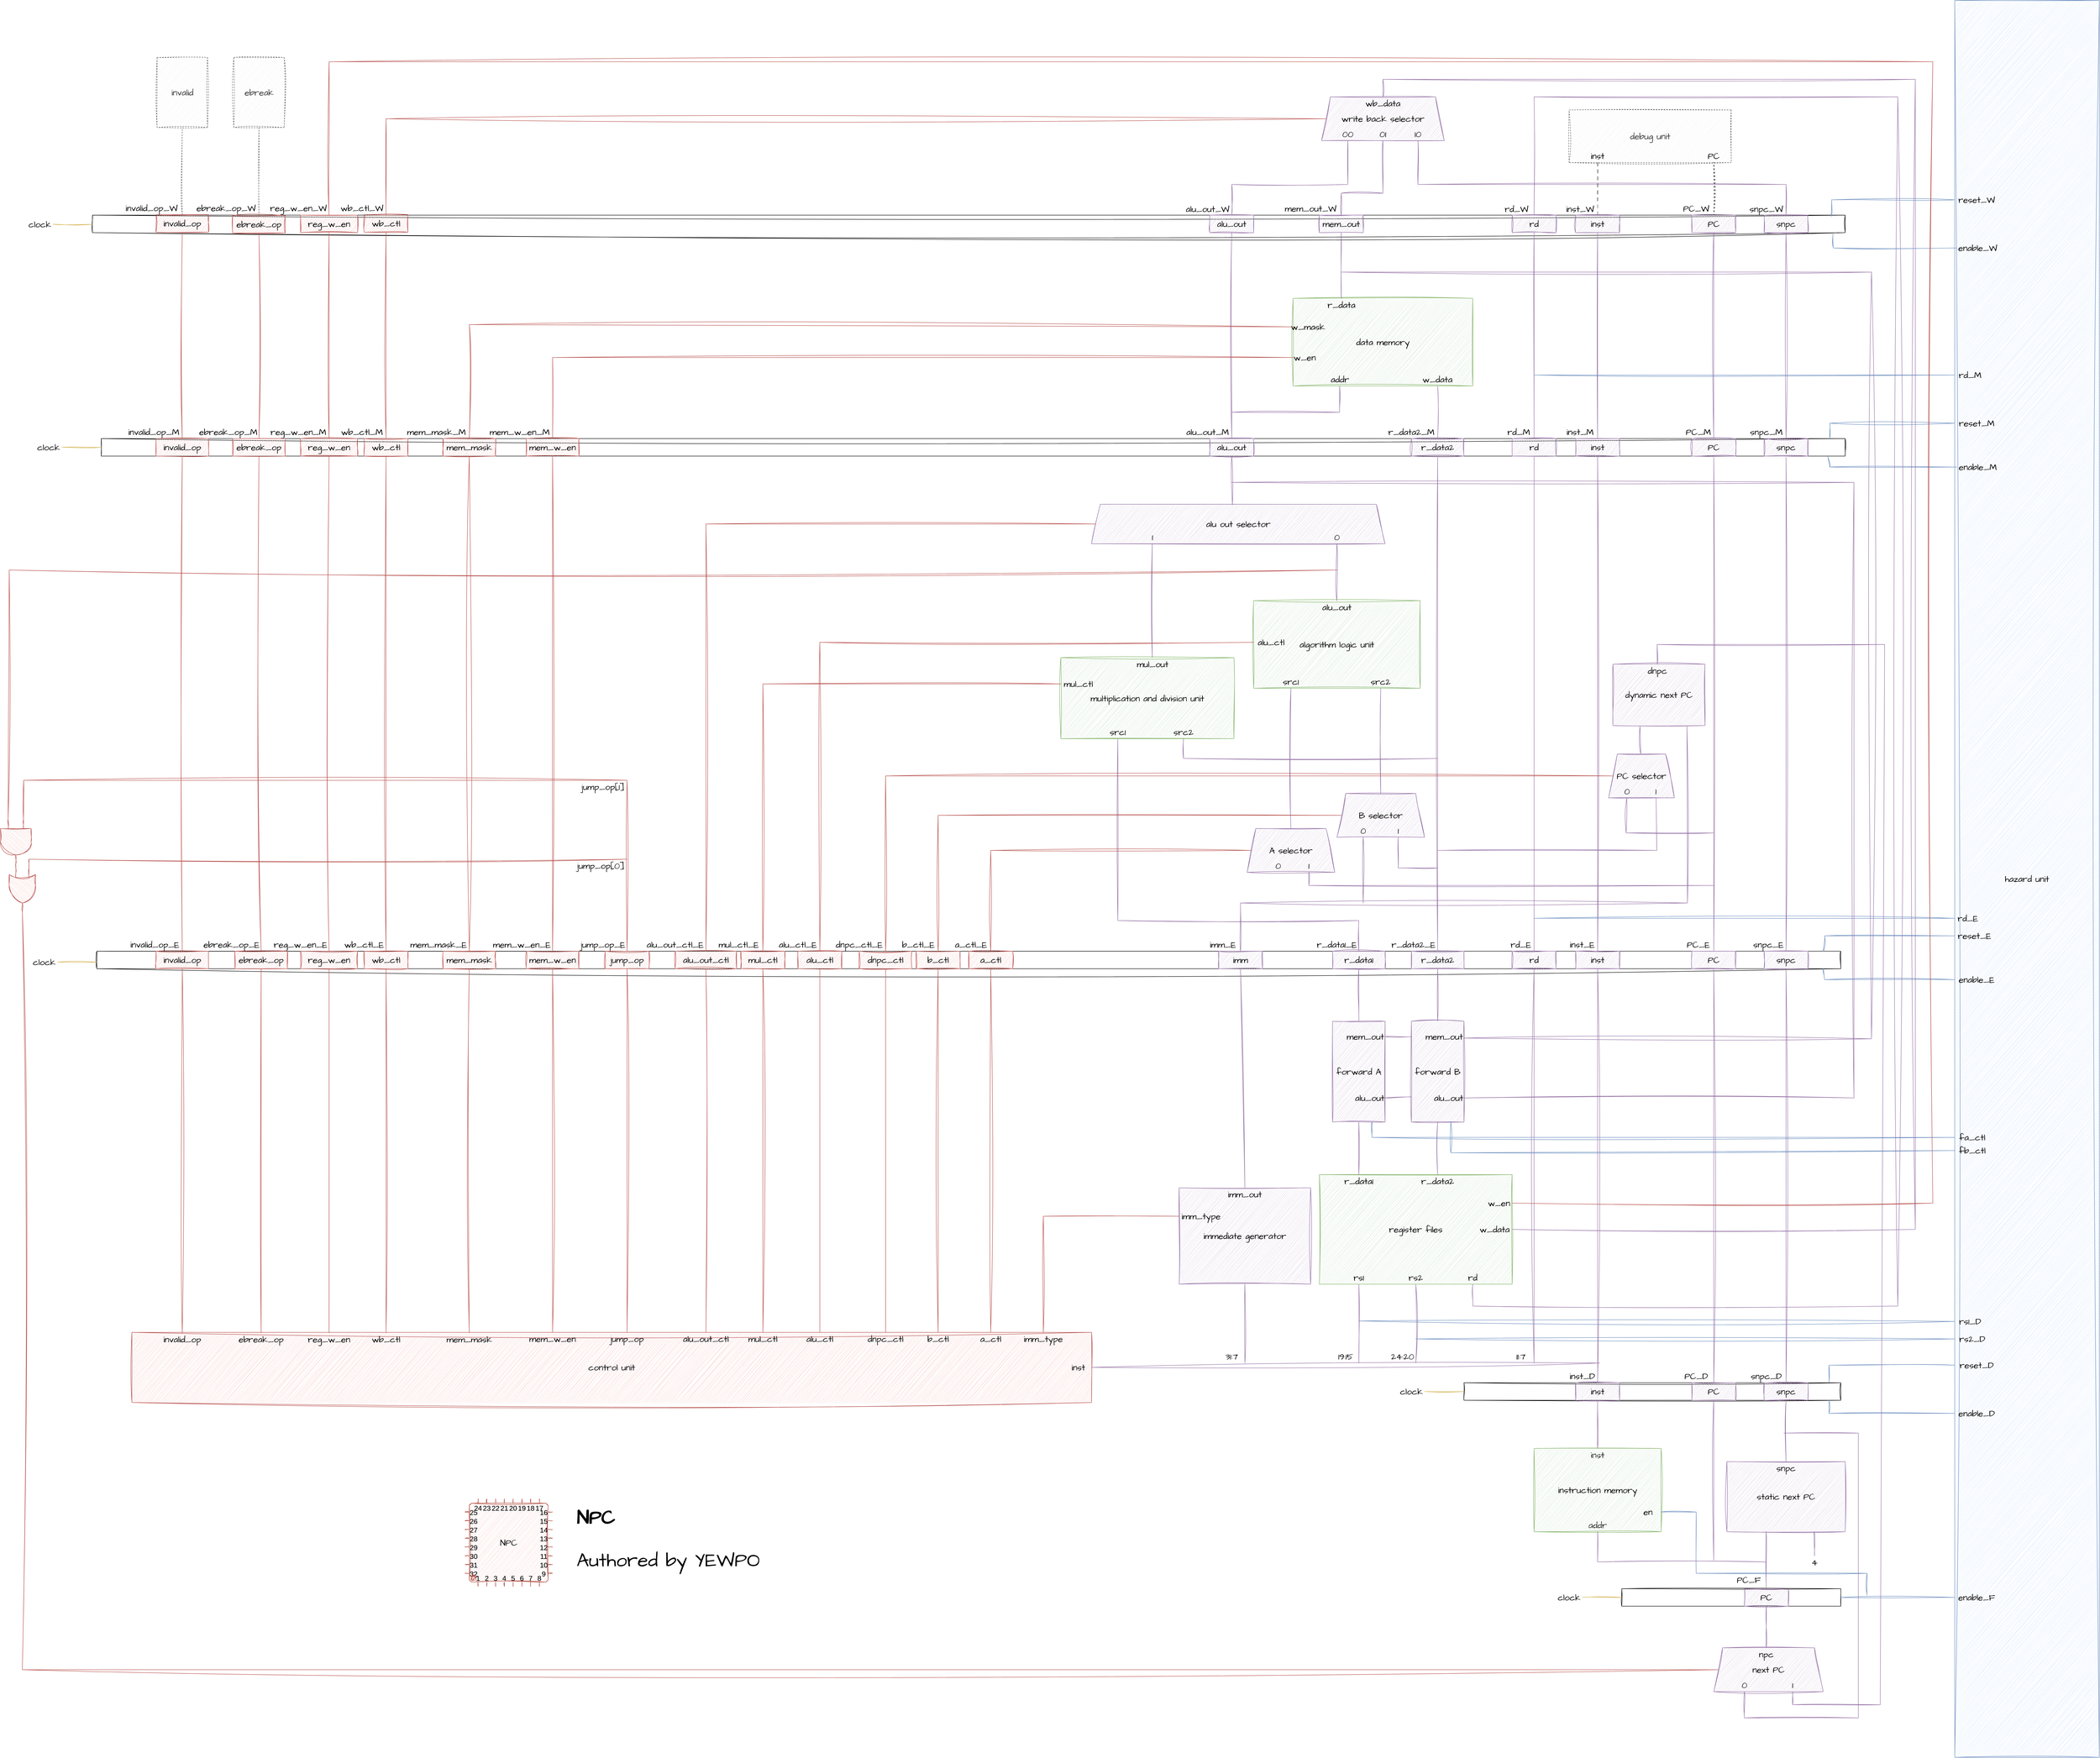 <mxfile version="21.6.1" type="device">
  <diagram name="Page-1" id="gUr6Gk0GwjmOe10-43yY">
    <mxGraphModel dx="9560" dy="5653" grid="1" gridSize="10" guides="1" tooltips="1" connect="1" arrows="1" fold="1" page="1" pageScale="1" pageWidth="16000" pageHeight="16000" background="none" math="0" shadow="0">
      <root>
        <mxCell id="0" />
        <mxCell id="1" parent="0" />
        <mxCell id="-BGiCnpVzebtH927xqFb-1" value="" style="group" parent="1" vertex="1" connectable="0">
          <mxGeometry x="10540" y="5500" width="250" height="100" as="geometry" />
        </mxCell>
        <mxCell id="-BGiCnpVzebtH927xqFb-2" value="" style="group" parent="-BGiCnpVzebtH927xqFb-1" vertex="1" connectable="0">
          <mxGeometry width="250" height="100" as="geometry" />
        </mxCell>
        <mxCell id="-BGiCnpVzebtH927xqFb-3" value="next PC" style="shape=trapezoid;perimeter=trapezoidPerimeter;whiteSpace=wrap;html=1;fixedSize=1;sketch=1;hachureGap=4;jiggle=2;curveFitting=1;fontFamily=Architects Daughter;fontSource=https%3A%2F%2Ffonts.googleapis.com%2Fcss%3Ffamily%3DArchitects%2BDaughter;fontSize=20;fillColor=#e1d5e7;strokeColor=#9673a6;" parent="-BGiCnpVzebtH927xqFb-2" vertex="1">
          <mxGeometry width="250" height="100" as="geometry" />
        </mxCell>
        <mxCell id="-BGiCnpVzebtH927xqFb-4" value="0" style="text;html=1;strokeColor=none;fillColor=none;align=center;verticalAlign=middle;whiteSpace=wrap;rounded=0;fontSize=20;fontFamily=Architects Daughter;" parent="-BGiCnpVzebtH927xqFb-2" vertex="1">
          <mxGeometry x="40" y="70" width="60" height="30" as="geometry" />
        </mxCell>
        <mxCell id="-BGiCnpVzebtH927xqFb-5" value="1" style="text;html=1;strokeColor=none;fillColor=none;align=center;verticalAlign=middle;whiteSpace=wrap;rounded=0;fontSize=20;fontFamily=Architects Daughter;" parent="-BGiCnpVzebtH927xqFb-2" vertex="1">
          <mxGeometry x="150" y="70" width="60" height="30" as="geometry" />
        </mxCell>
        <mxCell id="-BGiCnpVzebtH927xqFb-6" value="npc" style="text;html=1;strokeColor=none;fillColor=none;align=center;verticalAlign=middle;whiteSpace=wrap;rounded=0;fontSize=20;fontFamily=Architects Daughter;" parent="-BGiCnpVzebtH927xqFb-2" vertex="1">
          <mxGeometry x="90" width="60" height="30" as="geometry" />
        </mxCell>
        <mxCell id="-BGiCnpVzebtH927xqFb-8" value="" style="group;labelBackgroundColor=none;" parent="1" vertex="1" connectable="0">
          <mxGeometry x="10570" y="5075" width="270" height="160" as="geometry" />
        </mxCell>
        <mxCell id="-BGiCnpVzebtH927xqFb-9" value="static next PC" style="rounded=0;whiteSpace=wrap;html=1;sketch=1;hachureGap=4;jiggle=2;curveFitting=1;fontFamily=Architects Daughter;fontSource=https%3A%2F%2Ffonts.googleapis.com%2Fcss%3Ffamily%3DArchitects%2BDaughter;fontSize=20;labelBackgroundColor=none;fillColor=#e1d5e7;strokeColor=#9673a6;" parent="-BGiCnpVzebtH927xqFb-8" vertex="1">
          <mxGeometry width="270" height="160" as="geometry" />
        </mxCell>
        <mxCell id="-BGiCnpVzebtH927xqFb-10" value="snpc" style="text;html=1;strokeColor=none;fillColor=none;align=center;verticalAlign=middle;whiteSpace=wrap;rounded=0;fontSize=20;fontFamily=Architects Daughter;labelBackgroundColor=none;" parent="-BGiCnpVzebtH927xqFb-8" vertex="1">
          <mxGeometry x="105" width="60" height="30" as="geometry" />
        </mxCell>
        <mxCell id="-BGiCnpVzebtH927xqFb-12" value="" style="group;labelBackgroundColor=none;" parent="1" vertex="1" connectable="0">
          <mxGeometry x="10130" y="5045" width="290" height="190" as="geometry" />
        </mxCell>
        <mxCell id="-BGiCnpVzebtH927xqFb-14" value="addr" style="text;html=1;strokeColor=none;fillColor=none;align=center;verticalAlign=middle;whiteSpace=wrap;rounded=0;fontSize=20;fontFamily=Architects Daughter;labelBackgroundColor=none;" parent="-BGiCnpVzebtH927xqFb-12" vertex="1">
          <mxGeometry x="115" y="160" width="60" height="30" as="geometry" />
        </mxCell>
        <mxCell id="-BGiCnpVzebtH927xqFb-15" value="inst" style="text;html=1;strokeColor=none;fillColor=none;align=center;verticalAlign=middle;whiteSpace=wrap;rounded=0;fontSize=20;fontFamily=Architects Daughter;labelBackgroundColor=none;" parent="-BGiCnpVzebtH927xqFb-12" vertex="1">
          <mxGeometry x="115" width="60" height="30" as="geometry" />
        </mxCell>
        <mxCell id="-BGiCnpVzebtH927xqFb-43" value="" style="group" parent="-BGiCnpVzebtH927xqFb-12" vertex="1" connectable="0">
          <mxGeometry width="290" height="190" as="geometry" />
        </mxCell>
        <mxCell id="-BGiCnpVzebtH927xqFb-13" value="instruction memory" style="rounded=0;whiteSpace=wrap;html=1;sketch=1;hachureGap=4;jiggle=2;curveFitting=1;fontFamily=Architects Daughter;fontSource=https%3A%2F%2Ffonts.googleapis.com%2Fcss%3Ffamily%3DArchitects%2BDaughter;fontSize=20;labelBackgroundColor=none;fillColor=#d5e8d4;strokeColor=#82b366;" parent="-BGiCnpVzebtH927xqFb-43" vertex="1">
          <mxGeometry width="290" height="190" as="geometry" />
        </mxCell>
        <mxCell id="-BGiCnpVzebtH927xqFb-38" value="en" style="text;html=1;strokeColor=none;fillColor=none;align=center;verticalAlign=middle;whiteSpace=wrap;rounded=0;fontSize=20;fontFamily=Architects Daughter;" parent="-BGiCnpVzebtH927xqFb-43" vertex="1">
          <mxGeometry x="230" y="130" width="60" height="30" as="geometry" />
        </mxCell>
        <mxCell id="-BGiCnpVzebtH927xqFb-17" value="" style="endArrow=none;html=1;rounded=0;sketch=1;hachureGap=4;jiggle=2;curveFitting=1;fontFamily=Architects Daughter;fontSource=https%3A%2F%2Ffonts.googleapis.com%2Fcss%3Ffamily%3DArchitects%2BDaughter;fontSize=16;entryX=0.5;entryY=1;entryDx=0;entryDy=0;exitX=0.5;exitY=0;exitDx=0;exitDy=0;fillColor=#e1d5e7;strokeColor=#9673a6;" parent="1" source="-BGiCnpVzebtH927xqFb-6" target="-BGiCnpVzebtH927xqFb-16" edge="1">
          <mxGeometry width="50" height="50" relative="1" as="geometry">
            <mxPoint x="10580" y="5480" as="sourcePoint" />
            <mxPoint x="10630" y="5430" as="targetPoint" />
          </mxGeometry>
        </mxCell>
        <mxCell id="-BGiCnpVzebtH927xqFb-18" value="" style="endArrow=none;html=1;rounded=0;sketch=1;hachureGap=4;jiggle=2;curveFitting=1;fontFamily=Architects Daughter;fontSource=https%3A%2F%2Ffonts.googleapis.com%2Fcss%3Ffamily%3DArchitects%2BDaughter;fontSize=16;fillColor=#e1d5e7;strokeColor=#9673a6;exitX=0.5;exitY=1;exitDx=0;exitDy=0;" parent="1" source="-BGiCnpVzebtH927xqFb-14" edge="1">
          <mxGeometry width="50" height="50" relative="1" as="geometry">
            <mxPoint x="10300" y="5304.23" as="sourcePoint" />
            <mxPoint x="10660" y="5304.23" as="targetPoint" />
            <Array as="points">
              <mxPoint x="10275" y="5304" />
            </Array>
          </mxGeometry>
        </mxCell>
        <mxCell id="-BGiCnpVzebtH927xqFb-19" value="" style="endArrow=none;html=1;rounded=0;sketch=1;hachureGap=4;jiggle=2;curveFitting=1;fontFamily=Architects Daughter;fontSource=https%3A%2F%2Ffonts.googleapis.com%2Fcss%3Ffamily%3DArchitects%2BDaughter;fontSize=16;exitX=0.5;exitY=0;exitDx=0;exitDy=0;fillColor=#e1d5e7;strokeColor=#9673a6;entryX=0.332;entryY=0.995;entryDx=0;entryDy=0;entryPerimeter=0;" parent="1" source="-BGiCnpVzebtH927xqFb-16" target="-BGiCnpVzebtH927xqFb-9" edge="1">
          <mxGeometry width="50" height="50" relative="1" as="geometry">
            <mxPoint x="10470" y="5300" as="sourcePoint" />
            <mxPoint x="10660" y="5240" as="targetPoint" />
          </mxGeometry>
        </mxCell>
        <mxCell id="-BGiCnpVzebtH927xqFb-20" value="" style="rounded=0;whiteSpace=wrap;html=1;sketch=1;hachureGap=4;jiggle=2;curveFitting=1;fontFamily=Architects Daughter;fontSource=https%3A%2F%2Ffonts.googleapis.com%2Fcss%3Ffamily%3DArchitects%2BDaughter;fontSize=20;labelBackgroundColor=none;" parent="1" vertex="1">
          <mxGeometry x="9970" y="4895" width="860" height="40" as="geometry" />
        </mxCell>
        <mxCell id="-BGiCnpVzebtH927xqFb-21" value="4" style="text;html=1;strokeColor=none;fillColor=none;align=center;verticalAlign=middle;whiteSpace=wrap;rounded=0;fontSize=20;fontFamily=Architects Daughter;" parent="1" vertex="1">
          <mxGeometry x="10740" y="5290" width="60" height="30" as="geometry" />
        </mxCell>
        <mxCell id="-BGiCnpVzebtH927xqFb-22" value="" style="endArrow=none;html=1;rounded=0;sketch=1;hachureGap=4;jiggle=2;curveFitting=1;fontFamily=Architects Daughter;fontSource=https%3A%2F%2Ffonts.googleapis.com%2Fcss%3Ffamily%3DArchitects%2BDaughter;fontSize=16;entryX=0.738;entryY=1;entryDx=0;entryDy=0;exitX=0.5;exitY=0;exitDx=0;exitDy=0;fillColor=#e1d5e7;strokeColor=#9673a6;entryPerimeter=0;" parent="1" source="-BGiCnpVzebtH927xqFb-21" target="-BGiCnpVzebtH927xqFb-9" edge="1">
          <mxGeometry width="50" height="50" relative="1" as="geometry">
            <mxPoint x="10730" y="5260" as="sourcePoint" />
            <mxPoint x="10780" y="5210" as="targetPoint" />
          </mxGeometry>
        </mxCell>
        <mxCell id="-BGiCnpVzebtH927xqFb-23" value="PC_F" style="text;html=1;strokeColor=none;fillColor=none;align=center;verticalAlign=middle;whiteSpace=wrap;rounded=0;fontSize=20;fontFamily=Architects Daughter;" parent="1" vertex="1">
          <mxGeometry x="10590" y="5330" width="60" height="30" as="geometry" />
        </mxCell>
        <mxCell id="-BGiCnpVzebtH927xqFb-25" value="" style="endArrow=none;html=1;rounded=0;sketch=1;hachureGap=4;jiggle=2;curveFitting=1;fontFamily=Architects Daughter;fontSource=https%3A%2F%2Ffonts.googleapis.com%2Fcss%3Ffamily%3DArchitects%2BDaughter;fontSize=16;fillColor=#e1d5e7;strokeColor=#9673a6;exitX=0.5;exitY=0;exitDx=0;exitDy=0;entryX=0.5;entryY=1;entryDx=0;entryDy=0;" parent="1" source="-BGiCnpVzebtH927xqFb-10" target="-BGiCnpVzebtH927xqFb-27" edge="1">
          <mxGeometry width="50" height="50" relative="1" as="geometry">
            <mxPoint x="10640" y="5030" as="sourcePoint" />
            <mxPoint x="10690" y="4980" as="targetPoint" />
          </mxGeometry>
        </mxCell>
        <mxCell id="-BGiCnpVzebtH927xqFb-27" value="snpc" style="rounded=0;whiteSpace=wrap;html=1;sketch=1;hachureGap=4;jiggle=2;curveFitting=1;fontFamily=Architects Daughter;fontSource=https%3A%2F%2Ffonts.googleapis.com%2Fcss%3Ffamily%3DArchitects%2BDaughter;fontSize=20;fillColor=#e1d5e7;strokeColor=#9673a6;" parent="1" vertex="1">
          <mxGeometry x="10655" y="4895" width="100" height="40" as="geometry" />
        </mxCell>
        <mxCell id="-BGiCnpVzebtH927xqFb-28" value="" style="endArrow=none;html=1;rounded=0;sketch=1;hachureGap=4;jiggle=2;curveFitting=1;fontFamily=Architects Daughter;fontSource=https%3A%2F%2Ffonts.googleapis.com%2Fcss%3Ffamily%3DArchitects%2BDaughter;fontSize=16;fillColor=#e1d5e7;strokeColor=#9673a6;entryX=0.5;entryY=1;entryDx=0;entryDy=0;" parent="1" target="-BGiCnpVzebtH927xqFb-4" edge="1">
          <mxGeometry width="50" height="50" relative="1" as="geometry">
            <mxPoint x="10700" y="5010" as="sourcePoint" />
            <mxPoint x="10870" y="5620" as="targetPoint" />
            <Array as="points">
              <mxPoint x="10870" y="5010" />
              <mxPoint x="10870" y="5660" />
              <mxPoint x="10610" y="5660" />
            </Array>
          </mxGeometry>
        </mxCell>
        <mxCell id="-BGiCnpVzebtH927xqFb-37" value="" style="endArrow=none;html=1;rounded=0;sketch=1;hachureGap=4;jiggle=2;curveFitting=1;fontFamily=Architects Daughter;fontSource=https%3A%2F%2Ffonts.googleapis.com%2Fcss%3Ffamily%3DArchitects%2BDaughter;fontSize=16;fillColor=#dae8fc;strokeColor=#6c8ebf;entryX=1;entryY=0.5;entryDx=0;entryDy=0;" parent="1" target="-BGiCnpVzebtH927xqFb-38" edge="1">
          <mxGeometry width="50" height="50" relative="1" as="geometry">
            <mxPoint x="10890" y="5380" as="sourcePoint" />
            <mxPoint x="10440" y="5220" as="targetPoint" />
            <Array as="points">
              <mxPoint x="10890" y="5330" />
              <mxPoint x="10500" y="5330" />
              <mxPoint x="10500" y="5190" />
            </Array>
          </mxGeometry>
        </mxCell>
        <mxCell id="-BGiCnpVzebtH927xqFb-39" value="PC" style="rounded=0;whiteSpace=wrap;html=1;sketch=1;hachureGap=4;jiggle=2;curveFitting=1;fontFamily=Architects Daughter;fontSource=https%3A%2F%2Ffonts.googleapis.com%2Fcss%3Ffamily%3DArchitects%2BDaughter;fontSize=20;fillColor=#e1d5e7;strokeColor=#9673a6;" parent="1" vertex="1">
          <mxGeometry x="10490" y="4895" width="100" height="40" as="geometry" />
        </mxCell>
        <mxCell id="-BGiCnpVzebtH927xqFb-40" value="inst" style="rounded=0;whiteSpace=wrap;html=1;sketch=1;hachureGap=4;jiggle=2;curveFitting=1;fontFamily=Architects Daughter;fontSource=https%3A%2F%2Ffonts.googleapis.com%2Fcss%3Ffamily%3DArchitects%2BDaughter;fontSize=20;fillColor=#e1d5e7;strokeColor=#9673a6;" parent="1" vertex="1">
          <mxGeometry x="10225" y="4895" width="100" height="40" as="geometry" />
        </mxCell>
        <mxCell id="-BGiCnpVzebtH927xqFb-41" value="" style="endArrow=none;html=1;rounded=0;sketch=1;hachureGap=4;jiggle=2;curveFitting=1;fontFamily=Architects Daughter;fontSource=https%3A%2F%2Ffonts.googleapis.com%2Fcss%3Ffamily%3DArchitects%2BDaughter;fontSize=16;entryX=0.5;entryY=1;entryDx=0;entryDy=0;exitX=0.5;exitY=0;exitDx=0;exitDy=0;fillColor=#e1d5e7;strokeColor=#9673a6;" parent="1" source="-BGiCnpVzebtH927xqFb-15" target="-BGiCnpVzebtH927xqFb-40" edge="1">
          <mxGeometry width="50" height="50" relative="1" as="geometry">
            <mxPoint x="10220" y="5030" as="sourcePoint" />
            <mxPoint x="10270" y="4980" as="targetPoint" />
          </mxGeometry>
        </mxCell>
        <mxCell id="-BGiCnpVzebtH927xqFb-42" value="" style="endArrow=none;html=1;rounded=0;sketch=1;hachureGap=4;jiggle=2;curveFitting=1;fontFamily=Architects Daughter;fontSource=https%3A%2F%2Ffonts.googleapis.com%2Fcss%3Ffamily%3DArchitects%2BDaughter;fontSize=16;entryX=0.5;entryY=1;entryDx=0;entryDy=0;fillColor=#e1d5e7;strokeColor=#9673a6;" parent="1" target="-BGiCnpVzebtH927xqFb-39" edge="1">
          <mxGeometry width="50" height="50" relative="1" as="geometry">
            <mxPoint x="10540" y="5300" as="sourcePoint" />
            <mxPoint x="10610" y="4990" as="targetPoint" />
          </mxGeometry>
        </mxCell>
        <mxCell id="-BGiCnpVzebtH927xqFb-45" value="" style="group" parent="1" vertex="1" connectable="0">
          <mxGeometry x="10330" y="5365" width="500" height="40" as="geometry" />
        </mxCell>
        <mxCell id="-BGiCnpVzebtH927xqFb-7" value="" style="rounded=0;whiteSpace=wrap;html=1;sketch=1;curveFitting=1;jiggle=2;labelBackgroundColor=none;" parent="-BGiCnpVzebtH927xqFb-45" vertex="1">
          <mxGeometry width="500" height="40" as="geometry" />
        </mxCell>
        <mxCell id="-BGiCnpVzebtH927xqFb-16" value="PC" style="rounded=0;whiteSpace=wrap;html=1;sketch=1;hachureGap=4;jiggle=2;curveFitting=1;fontFamily=Architects Daughter;fontSource=https%3A%2F%2Ffonts.googleapis.com%2Fcss%3Ffamily%3DArchitects%2BDaughter;fontSize=20;fillColor=#e1d5e7;strokeColor=#9673a6;" parent="-BGiCnpVzebtH927xqFb-45" vertex="1">
          <mxGeometry x="280" width="100" height="40" as="geometry" />
        </mxCell>
        <mxCell id="-BGiCnpVzebtH927xqFb-52" value="hazard unit" style="rounded=0;whiteSpace=wrap;html=1;sketch=1;hachureGap=4;jiggle=2;curveFitting=1;fontFamily=Architects Daughter;fontSource=https%3A%2F%2Ffonts.googleapis.com%2Fcss%3Ffamily%3DArchitects%2BDaughter;fontSize=20;fillColor=#dae8fc;strokeColor=#6c8ebf;" parent="1" vertex="1">
          <mxGeometry x="11090" y="1740" width="330" height="4010" as="geometry" />
        </mxCell>
        <mxCell id="-BGiCnpVzebtH927xqFb-53" value="enable_F" style="text;html=1;strokeColor=none;fillColor=none;align=center;verticalAlign=middle;whiteSpace=wrap;rounded=0;fontSize=20;fontFamily=Architects Daughter;" parent="1" vertex="1">
          <mxGeometry x="11090" y="5370" width="100" height="30" as="geometry" />
        </mxCell>
        <mxCell id="-BGiCnpVzebtH927xqFb-54" value="" style="endArrow=none;html=1;rounded=0;sketch=1;hachureGap=4;jiggle=2;curveFitting=1;fontFamily=Architects Daughter;fontSource=https%3A%2F%2Ffonts.googleapis.com%2Fcss%3Ffamily%3DArchitects%2BDaughter;fontSize=16;exitX=1;exitY=0.5;exitDx=0;exitDy=0;entryX=0;entryY=0.5;entryDx=0;entryDy=0;fillColor=#dae8fc;strokeColor=#6c8ebf;" parent="1" source="-BGiCnpVzebtH927xqFb-7" target="-BGiCnpVzebtH927xqFb-53" edge="1">
          <mxGeometry width="50" height="50" relative="1" as="geometry">
            <mxPoint x="10960" y="5420" as="sourcePoint" />
            <mxPoint x="11010" y="5370" as="targetPoint" />
          </mxGeometry>
        </mxCell>
        <mxCell id="-BGiCnpVzebtH927xqFb-55" value="reset_D" style="text;html=1;strokeColor=none;fillColor=none;align=center;verticalAlign=middle;whiteSpace=wrap;rounded=0;fontSize=20;fontFamily=Architects Daughter;" parent="1" vertex="1">
          <mxGeometry x="11090" y="4840" width="100" height="30" as="geometry" />
        </mxCell>
        <mxCell id="-BGiCnpVzebtH927xqFb-56" value="" style="endArrow=none;html=1;rounded=0;sketch=1;hachureGap=4;jiggle=2;curveFitting=1;fontFamily=Architects Daughter;fontSource=https%3A%2F%2Ffonts.googleapis.com%2Fcss%3Ffamily%3DArchitects%2BDaughter;fontSize=16;entryX=0;entryY=0.5;entryDx=0;entryDy=0;exitX=0.969;exitY=-0.029;exitDx=0;exitDy=0;exitPerimeter=0;fillColor=#dae8fc;strokeColor=#6c8ebf;" parent="1" source="-BGiCnpVzebtH927xqFb-20" target="-BGiCnpVzebtH927xqFb-55" edge="1">
          <mxGeometry width="50" height="50" relative="1" as="geometry">
            <mxPoint x="10870" y="4860" as="sourcePoint" />
            <mxPoint x="10920" y="4810" as="targetPoint" />
            <Array as="points">
              <mxPoint x="10803" y="4855" />
            </Array>
          </mxGeometry>
        </mxCell>
        <mxCell id="-BGiCnpVzebtH927xqFb-57" value="enable_D" style="text;html=1;strokeColor=none;fillColor=none;align=center;verticalAlign=middle;whiteSpace=wrap;rounded=0;fontSize=20;fontFamily=Architects Daughter;" parent="1" vertex="1">
          <mxGeometry x="11090" y="4950" width="100" height="30" as="geometry" />
        </mxCell>
        <mxCell id="-BGiCnpVzebtH927xqFb-59" value="" style="endArrow=none;html=1;rounded=0;sketch=1;hachureGap=4;jiggle=2;curveFitting=1;fontFamily=Architects Daughter;fontSource=https%3A%2F%2Ffonts.googleapis.com%2Fcss%3Ffamily%3DArchitects%2BDaughter;fontSize=16;exitX=0.969;exitY=1;exitDx=0;exitDy=0;exitPerimeter=0;entryX=0;entryY=0.5;entryDx=0;entryDy=0;fillColor=#dae8fc;strokeColor=#6c8ebf;" parent="1" source="-BGiCnpVzebtH927xqFb-20" target="-BGiCnpVzebtH927xqFb-57" edge="1">
          <mxGeometry width="50" height="50" relative="1" as="geometry">
            <mxPoint x="10970" y="4980" as="sourcePoint" />
            <mxPoint x="11020" y="4930" as="targetPoint" />
            <Array as="points">
              <mxPoint x="10803" y="4965" />
            </Array>
          </mxGeometry>
        </mxCell>
        <mxCell id="-BGiCnpVzebtH927xqFb-60" value="control unit" style="rounded=0;whiteSpace=wrap;html=1;sketch=1;hachureGap=4;jiggle=2;curveFitting=1;fontFamily=Architects Daughter;fontSource=https%3A%2F%2Ffonts.googleapis.com%2Fcss%3Ffamily%3DArchitects%2BDaughter;fontSize=20;labelBackgroundColor=none;fillColor=#f8cecc;strokeColor=#b85450;" parent="1" vertex="1">
          <mxGeometry x="6930" y="4780" width="2190" height="160" as="geometry" />
        </mxCell>
        <mxCell id="-BGiCnpVzebtH927xqFb-61" value="" style="group;labelBackgroundColor=none;" parent="1" vertex="1" connectable="0">
          <mxGeometry x="9320" y="4450" width="300" height="220" as="geometry" />
        </mxCell>
        <mxCell id="-BGiCnpVzebtH927xqFb-62" value="immediate generator" style="rounded=0;whiteSpace=wrap;html=1;sketch=1;hachureGap=4;jiggle=2;curveFitting=1;fontFamily=Architects Daughter;fontSource=https%3A%2F%2Ffonts.googleapis.com%2Fcss%3Ffamily%3DArchitects%2BDaughter;fontSize=20;labelBackgroundColor=none;fillColor=#e1d5e7;strokeColor=#9673a6;" parent="-BGiCnpVzebtH927xqFb-61" vertex="1">
          <mxGeometry width="300" height="220" as="geometry" />
        </mxCell>
        <mxCell id="-BGiCnpVzebtH927xqFb-63" value="imm_type" style="text;html=1;strokeColor=none;fillColor=none;align=center;verticalAlign=middle;whiteSpace=wrap;rounded=0;fontSize=20;fontFamily=Architects Daughter;labelBackgroundColor=none;" parent="-BGiCnpVzebtH927xqFb-61" vertex="1">
          <mxGeometry y="50" width="100" height="30" as="geometry" />
        </mxCell>
        <mxCell id="-BGiCnpVzebtH927xqFb-64" value="imm_out" style="text;html=1;strokeColor=none;fillColor=none;align=center;verticalAlign=middle;whiteSpace=wrap;rounded=0;fontSize=20;fontFamily=Architects Daughter;labelBackgroundColor=none;" parent="-BGiCnpVzebtH927xqFb-61" vertex="1">
          <mxGeometry x="110" width="80" height="30" as="geometry" />
        </mxCell>
        <mxCell id="-BGiCnpVzebtH927xqFb-65" value="" style="group;labelBackgroundColor=none;" parent="1" vertex="1" connectable="0">
          <mxGeometry x="9640" y="4420" width="440" height="250" as="geometry" />
        </mxCell>
        <mxCell id="-BGiCnpVzebtH927xqFb-66" value="register files" style="rounded=0;whiteSpace=wrap;html=1;sketch=1;hachureGap=4;jiggle=2;curveFitting=1;fontFamily=Architects Daughter;fontSource=https%3A%2F%2Ffonts.googleapis.com%2Fcss%3Ffamily%3DArchitects%2BDaughter;fontSize=20;labelBackgroundColor=none;fillColor=#d5e8d4;strokeColor=#82b366;" parent="-BGiCnpVzebtH927xqFb-65" vertex="1">
          <mxGeometry width="440" height="250" as="geometry" />
        </mxCell>
        <mxCell id="-BGiCnpVzebtH927xqFb-67" value="rs1" style="text;html=1;strokeColor=none;fillColor=none;align=center;verticalAlign=middle;whiteSpace=wrap;rounded=0;fontSize=20;fontFamily=Architects Daughter;labelBackgroundColor=none;" parent="-BGiCnpVzebtH927xqFb-65" vertex="1">
          <mxGeometry x="60" y="220" width="60" height="30" as="geometry" />
        </mxCell>
        <mxCell id="-BGiCnpVzebtH927xqFb-68" value="rs2" style="text;html=1;strokeColor=none;fillColor=none;align=center;verticalAlign=middle;whiteSpace=wrap;rounded=0;fontSize=20;fontFamily=Architects Daughter;labelBackgroundColor=none;" parent="-BGiCnpVzebtH927xqFb-65" vertex="1">
          <mxGeometry x="190" y="220" width="60" height="30" as="geometry" />
        </mxCell>
        <mxCell id="-BGiCnpVzebtH927xqFb-69" value="w_en" style="text;html=1;strokeColor=none;fillColor=none;align=center;verticalAlign=middle;whiteSpace=wrap;rounded=0;fontSize=20;fontFamily=Architects Daughter;labelBackgroundColor=none;" parent="-BGiCnpVzebtH927xqFb-65" vertex="1">
          <mxGeometry x="380" y="50" width="60" height="30" as="geometry" />
        </mxCell>
        <mxCell id="-BGiCnpVzebtH927xqFb-70" value="rd" style="text;html=1;strokeColor=none;fillColor=none;align=center;verticalAlign=middle;whiteSpace=wrap;rounded=0;fontSize=20;fontFamily=Architects Daughter;labelBackgroundColor=none;" parent="-BGiCnpVzebtH927xqFb-65" vertex="1">
          <mxGeometry x="320" y="220" width="60" height="30" as="geometry" />
        </mxCell>
        <mxCell id="-BGiCnpVzebtH927xqFb-71" value="w_data" style="text;html=1;strokeColor=none;fillColor=none;align=center;verticalAlign=middle;whiteSpace=wrap;rounded=0;fontSize=20;fontFamily=Architects Daughter;labelBackgroundColor=none;" parent="-BGiCnpVzebtH927xqFb-65" vertex="1">
          <mxGeometry x="360" y="110" width="80" height="30" as="geometry" />
        </mxCell>
        <mxCell id="-BGiCnpVzebtH927xqFb-72" value="r_data1" style="text;html=1;strokeColor=none;fillColor=none;align=center;verticalAlign=middle;whiteSpace=wrap;rounded=0;fontSize=20;fontFamily=Architects Daughter;labelBackgroundColor=none;" parent="-BGiCnpVzebtH927xqFb-65" vertex="1">
          <mxGeometry x="50" width="80" height="30" as="geometry" />
        </mxCell>
        <mxCell id="-BGiCnpVzebtH927xqFb-73" value="r_data2" style="text;html=1;strokeColor=none;fillColor=none;align=center;verticalAlign=middle;whiteSpace=wrap;rounded=0;fontSize=20;fontFamily=Architects Daughter;labelBackgroundColor=none;" parent="-BGiCnpVzebtH927xqFb-65" vertex="1">
          <mxGeometry x="230" width="80" height="30" as="geometry" />
        </mxCell>
        <mxCell id="-BGiCnpVzebtH927xqFb-78" value="" style="rounded=0;whiteSpace=wrap;html=1;sketch=1;hachureGap=4;jiggle=2;curveFitting=1;fontFamily=Architects Daughter;fontSource=https%3A%2F%2Ffonts.googleapis.com%2Fcss%3Ffamily%3DArchitects%2BDaughter;fontSize=20;" parent="1" vertex="1">
          <mxGeometry x="6850" y="3910" width="3980" height="40" as="geometry" />
        </mxCell>
        <mxCell id="-BGiCnpVzebtH927xqFb-80" value="inst" style="rounded=0;whiteSpace=wrap;html=1;sketch=1;hachureGap=4;jiggle=2;curveFitting=1;fontFamily=Architects Daughter;fontSource=https%3A%2F%2Ffonts.googleapis.com%2Fcss%3Ffamily%3DArchitects%2BDaughter;fontSize=20;fillColor=#e1d5e7;strokeColor=#9673a6;" parent="1" vertex="1">
          <mxGeometry x="10225" y="3910" width="100" height="40" as="geometry" />
        </mxCell>
        <mxCell id="-BGiCnpVzebtH927xqFb-81" value="PC" style="rounded=0;whiteSpace=wrap;html=1;sketch=1;hachureGap=4;jiggle=2;curveFitting=1;fontFamily=Architects Daughter;fontSource=https%3A%2F%2Ffonts.googleapis.com%2Fcss%3Ffamily%3DArchitects%2BDaughter;fontSize=20;fillColor=#e1d5e7;strokeColor=#9673a6;" parent="1" vertex="1">
          <mxGeometry x="10490" y="3910" width="100" height="40" as="geometry" />
        </mxCell>
        <mxCell id="-BGiCnpVzebtH927xqFb-82" value="snpc" style="rounded=0;whiteSpace=wrap;html=1;sketch=1;hachureGap=4;jiggle=2;curveFitting=1;fontFamily=Architects Daughter;fontSource=https%3A%2F%2Ffonts.googleapis.com%2Fcss%3Ffamily%3DArchitects%2BDaughter;fontSize=20;fillColor=#e1d5e7;strokeColor=#9673a6;" parent="1" vertex="1">
          <mxGeometry x="10655" y="3910" width="100" height="40" as="geometry" />
        </mxCell>
        <mxCell id="-BGiCnpVzebtH927xqFb-83" value="" style="endArrow=none;html=1;rounded=0;sketch=1;hachureGap=4;jiggle=2;curveFitting=1;fontFamily=Architects Daughter;fontSource=https%3A%2F%2Ffonts.googleapis.com%2Fcss%3Ffamily%3DArchitects%2BDaughter;fontSize=16;entryX=0.5;entryY=1;entryDx=0;entryDy=0;exitX=0.5;exitY=0;exitDx=0;exitDy=0;fillColor=#e1d5e7;strokeColor=#9673a6;" parent="1" source="-BGiCnpVzebtH927xqFb-40" target="-BGiCnpVzebtH927xqFb-80" edge="1">
          <mxGeometry width="50" height="50" relative="1" as="geometry">
            <mxPoint x="10280" y="4550" as="sourcePoint" />
            <mxPoint x="10330" y="4500" as="targetPoint" />
          </mxGeometry>
        </mxCell>
        <mxCell id="-BGiCnpVzebtH927xqFb-84" value="" style="endArrow=none;html=1;rounded=0;sketch=1;hachureGap=4;jiggle=2;curveFitting=1;fontFamily=Architects Daughter;fontSource=https%3A%2F%2Ffonts.googleapis.com%2Fcss%3Ffamily%3DArchitects%2BDaughter;fontSize=16;entryX=0.5;entryY=1;entryDx=0;entryDy=0;exitX=0.5;exitY=0;exitDx=0;exitDy=0;fillColor=#e1d5e7;strokeColor=#9673a6;" parent="1" source="-BGiCnpVzebtH927xqFb-39" target="-BGiCnpVzebtH927xqFb-81" edge="1">
          <mxGeometry width="50" height="50" relative="1" as="geometry">
            <mxPoint x="10500" y="4430" as="sourcePoint" />
            <mxPoint x="10550" y="4380" as="targetPoint" />
          </mxGeometry>
        </mxCell>
        <mxCell id="-BGiCnpVzebtH927xqFb-85" value="" style="endArrow=none;html=1;rounded=0;sketch=1;hachureGap=4;jiggle=2;curveFitting=1;fontFamily=Architects Daughter;fontSource=https%3A%2F%2Ffonts.googleapis.com%2Fcss%3Ffamily%3DArchitects%2BDaughter;fontSize=16;entryX=0.5;entryY=1;entryDx=0;entryDy=0;exitX=0.5;exitY=0;exitDx=0;exitDy=0;fillColor=#e1d5e7;strokeColor=#9673a6;" parent="1" source="-BGiCnpVzebtH927xqFb-27" target="-BGiCnpVzebtH927xqFb-82" edge="1">
          <mxGeometry width="50" height="50" relative="1" as="geometry">
            <mxPoint x="10660" y="4430" as="sourcePoint" />
            <mxPoint x="10710" y="4380" as="targetPoint" />
          </mxGeometry>
        </mxCell>
        <mxCell id="-BGiCnpVzebtH927xqFb-86" value="" style="endArrow=none;html=1;rounded=0;sketch=1;hachureGap=4;jiggle=2;curveFitting=1;fontFamily=Architects Daughter;fontSource=https%3A%2F%2Ffonts.googleapis.com%2Fcss%3Ffamily%3DArchitects%2BDaughter;fontSize=16;fillColor=#e1d5e7;strokeColor=#9673a6;exitX=1;exitY=0.5;exitDx=0;exitDy=0;" parent="1" source="-BGiCnpVzebtH927xqFb-104" edge="1">
          <mxGeometry width="50" height="50" relative="1" as="geometry">
            <mxPoint x="9070" y="4870" as="sourcePoint" />
            <mxPoint x="10280" y="4850" as="targetPoint" />
          </mxGeometry>
        </mxCell>
        <mxCell id="-BGiCnpVzebtH927xqFb-87" value="inst_D" style="text;html=1;strokeColor=none;fillColor=none;align=center;verticalAlign=middle;whiteSpace=wrap;rounded=0;fontSize=20;fontFamily=Architects Daughter;" parent="1" vertex="1">
          <mxGeometry x="10210" y="4865" width="60" height="30" as="geometry" />
        </mxCell>
        <mxCell id="-BGiCnpVzebtH927xqFb-88" value="rd" style="rounded=0;whiteSpace=wrap;html=1;sketch=1;hachureGap=4;jiggle=2;curveFitting=1;fontFamily=Architects Daughter;fontSource=https%3A%2F%2Ffonts.googleapis.com%2Fcss%3Ffamily%3DArchitects%2BDaughter;fontSize=20;fillColor=#e1d5e7;strokeColor=#9673a6;" parent="1" vertex="1">
          <mxGeometry x="10080" y="3910" width="100" height="40" as="geometry" />
        </mxCell>
        <mxCell id="-BGiCnpVzebtH927xqFb-89" value="" style="endArrow=none;html=1;rounded=0;sketch=1;hachureGap=4;jiggle=2;curveFitting=1;fontFamily=Architects Daughter;fontSource=https%3A%2F%2Ffonts.googleapis.com%2Fcss%3Ffamily%3DArchitects%2BDaughter;fontSize=16;entryX=0.5;entryY=1;entryDx=0;entryDy=0;fillColor=#e1d5e7;strokeColor=#9673a6;" parent="1" target="-BGiCnpVzebtH927xqFb-88" edge="1">
          <mxGeometry width="50" height="50" relative="1" as="geometry">
            <mxPoint x="10130" y="4850" as="sourcePoint" />
            <mxPoint x="10090" y="4100" as="targetPoint" />
          </mxGeometry>
        </mxCell>
        <mxCell id="-BGiCnpVzebtH927xqFb-90" value="11:7" style="text;html=1;strokeColor=none;fillColor=none;align=center;verticalAlign=middle;whiteSpace=wrap;rounded=0;fontSize=20;fontFamily=Architects Daughter;" parent="1" vertex="1">
          <mxGeometry x="10070" y="4820" width="60" height="30" as="geometry" />
        </mxCell>
        <mxCell id="-BGiCnpVzebtH927xqFb-91" value="PC_D" style="text;html=1;strokeColor=none;fillColor=none;align=center;verticalAlign=middle;whiteSpace=wrap;rounded=0;fontSize=20;fontFamily=Architects Daughter;" parent="1" vertex="1">
          <mxGeometry x="10470" y="4865" width="60" height="30" as="geometry" />
        </mxCell>
        <mxCell id="-BGiCnpVzebtH927xqFb-92" value="snpc_D" style="text;html=1;strokeColor=none;fillColor=none;align=center;verticalAlign=middle;whiteSpace=wrap;rounded=0;fontSize=20;fontFamily=Architects Daughter;" parent="1" vertex="1">
          <mxGeometry x="10620" y="4865" width="80" height="30" as="geometry" />
        </mxCell>
        <mxCell id="-BGiCnpVzebtH927xqFb-93" value="" style="endArrow=none;html=1;rounded=0;sketch=1;hachureGap=4;jiggle=2;curveFitting=1;fontFamily=Architects Daughter;fontSource=https%3A%2F%2Ffonts.googleapis.com%2Fcss%3Ffamily%3DArchitects%2BDaughter;fontSize=16;entryX=0.5;entryY=1;entryDx=0;entryDy=0;fillColor=#e1d5e7;strokeColor=#9673a6;" parent="1" target="-BGiCnpVzebtH927xqFb-67" edge="1">
          <mxGeometry width="50" height="50" relative="1" as="geometry">
            <mxPoint x="9730" y="4850" as="sourcePoint" />
            <mxPoint x="9720" y="4800" as="targetPoint" />
          </mxGeometry>
        </mxCell>
        <mxCell id="-BGiCnpVzebtH927xqFb-94" value="" style="endArrow=none;html=1;rounded=0;sketch=1;hachureGap=4;jiggle=2;curveFitting=1;fontFamily=Architects Daughter;fontSource=https%3A%2F%2Ffonts.googleapis.com%2Fcss%3Ffamily%3DArchitects%2BDaughter;fontSize=16;entryX=0.5;entryY=1;entryDx=0;entryDy=0;fillColor=#e1d5e7;strokeColor=#9673a6;" parent="1" target="-BGiCnpVzebtH927xqFb-68" edge="1">
          <mxGeometry width="50" height="50" relative="1" as="geometry">
            <mxPoint x="9860" y="4850" as="sourcePoint" />
            <mxPoint x="9900" y="4770" as="targetPoint" />
          </mxGeometry>
        </mxCell>
        <mxCell id="-BGiCnpVzebtH927xqFb-95" value="19:15" style="text;html=1;strokeColor=none;fillColor=none;align=center;verticalAlign=middle;whiteSpace=wrap;rounded=0;fontSize=20;fontFamily=Architects Daughter;" parent="1" vertex="1">
          <mxGeometry x="9670" y="4820" width="60" height="30" as="geometry" />
        </mxCell>
        <mxCell id="-BGiCnpVzebtH927xqFb-96" value="24:20" style="text;html=1;strokeColor=none;fillColor=none;align=center;verticalAlign=middle;whiteSpace=wrap;rounded=0;fontSize=20;fontFamily=Architects Daughter;" parent="1" vertex="1">
          <mxGeometry x="9800" y="4820" width="60" height="30" as="geometry" />
        </mxCell>
        <mxCell id="-BGiCnpVzebtH927xqFb-97" value="" style="endArrow=none;html=1;rounded=0;sketch=1;hachureGap=4;jiggle=2;curveFitting=1;fontFamily=Architects Daughter;fontSource=https%3A%2F%2Ffonts.googleapis.com%2Fcss%3Ffamily%3DArchitects%2BDaughter;fontSize=16;fillColor=#dae8fc;strokeColor=#6c8ebf;entryX=0;entryY=0.5;entryDx=0;entryDy=0;" parent="1" target="-BGiCnpVzebtH927xqFb-100" edge="1">
          <mxGeometry width="50" height="50" relative="1" as="geometry">
            <mxPoint x="9860" y="4795" as="sourcePoint" />
            <mxPoint x="11060" y="4800" as="targetPoint" />
          </mxGeometry>
        </mxCell>
        <mxCell id="-BGiCnpVzebtH927xqFb-98" value="" style="endArrow=none;html=1;rounded=0;sketch=1;hachureGap=4;jiggle=2;curveFitting=1;fontFamily=Architects Daughter;fontSource=https%3A%2F%2Ffonts.googleapis.com%2Fcss%3Ffamily%3DArchitects%2BDaughter;fontSize=16;fillColor=#dae8fc;strokeColor=#6c8ebf;entryX=0;entryY=0.5;entryDx=0;entryDy=0;" parent="1" target="-BGiCnpVzebtH927xqFb-99" edge="1">
          <mxGeometry width="50" height="50" relative="1" as="geometry">
            <mxPoint x="9730" y="4754" as="sourcePoint" />
            <mxPoint x="10950" y="4754.47" as="targetPoint" />
          </mxGeometry>
        </mxCell>
        <mxCell id="-BGiCnpVzebtH927xqFb-99" value="rs1_D" style="text;html=1;strokeColor=none;fillColor=none;align=center;verticalAlign=middle;whiteSpace=wrap;rounded=0;fontSize=20;fontFamily=Architects Daughter;" parent="1" vertex="1">
          <mxGeometry x="11090" y="4740" width="70" height="30" as="geometry" />
        </mxCell>
        <mxCell id="-BGiCnpVzebtH927xqFb-100" value="rs2_D" style="text;html=1;strokeColor=none;fillColor=none;align=center;verticalAlign=middle;whiteSpace=wrap;rounded=0;fontSize=20;fontFamily=Architects Daughter;" parent="1" vertex="1">
          <mxGeometry x="11090" y="4780" width="80" height="30" as="geometry" />
        </mxCell>
        <mxCell id="-BGiCnpVzebtH927xqFb-102" value="" style="endArrow=none;html=1;rounded=0;sketch=1;hachureGap=4;jiggle=2;curveFitting=1;fontFamily=Architects Daughter;fontSource=https%3A%2F%2Ffonts.googleapis.com%2Fcss%3Ffamily%3DArchitects%2BDaughter;fontSize=16;entryX=0.5;entryY=1;entryDx=0;entryDy=0;fillColor=#e1d5e7;strokeColor=#9673a6;" parent="1" target="-BGiCnpVzebtH927xqFb-62" edge="1">
          <mxGeometry width="50" height="50" relative="1" as="geometry">
            <mxPoint x="9470" y="4850" as="sourcePoint" />
            <mxPoint x="9490" y="4750" as="targetPoint" />
          </mxGeometry>
        </mxCell>
        <mxCell id="-BGiCnpVzebtH927xqFb-103" value="31:7" style="text;html=1;strokeColor=none;fillColor=none;align=center;verticalAlign=middle;whiteSpace=wrap;rounded=0;fontSize=20;fontFamily=Architects Daughter;" parent="1" vertex="1">
          <mxGeometry x="9410" y="4820" width="60" height="30" as="geometry" />
        </mxCell>
        <mxCell id="-BGiCnpVzebtH927xqFb-104" value="inst" style="text;html=1;strokeColor=none;fillColor=none;align=center;verticalAlign=middle;whiteSpace=wrap;rounded=0;fontSize=20;fontFamily=Architects Daughter;" parent="1" vertex="1">
          <mxGeometry x="9060" y="4845" width="60" height="30" as="geometry" />
        </mxCell>
        <mxCell id="-BGiCnpVzebtH927xqFb-105" value="imm_type" style="text;html=1;strokeColor=none;fillColor=none;align=center;verticalAlign=middle;whiteSpace=wrap;rounded=0;fontSize=20;fontFamily=Architects Daughter;" parent="1" vertex="1">
          <mxGeometry x="8960" y="4780" width="100" height="30" as="geometry" />
        </mxCell>
        <mxCell id="-BGiCnpVzebtH927xqFb-106" value="" style="endArrow=none;html=1;rounded=0;sketch=1;hachureGap=4;jiggle=2;curveFitting=1;fontFamily=Architects Daughter;fontSource=https%3A%2F%2Ffonts.googleapis.com%2Fcss%3Ffamily%3DArchitects%2BDaughter;fontSize=16;exitX=0.5;exitY=0;exitDx=0;exitDy=0;entryX=0;entryY=0.5;entryDx=0;entryDy=0;fillColor=#f8cecc;strokeColor=#b85450;" parent="1" source="-BGiCnpVzebtH927xqFb-105" target="-BGiCnpVzebtH927xqFb-63" edge="1">
          <mxGeometry width="50" height="50" relative="1" as="geometry">
            <mxPoint x="8930" y="4640" as="sourcePoint" />
            <mxPoint x="8980" y="4590" as="targetPoint" />
            <Array as="points">
              <mxPoint x="9010" y="4515" />
            </Array>
          </mxGeometry>
        </mxCell>
        <mxCell id="-BGiCnpVzebtH927xqFb-108" value="forward B" style="rounded=0;whiteSpace=wrap;html=1;sketch=1;hachureGap=4;jiggle=2;curveFitting=1;fontFamily=Architects Daughter;fontSource=https%3A%2F%2Ffonts.googleapis.com%2Fcss%3Ffamily%3DArchitects%2BDaughter;fontSize=20;fillColor=#e1d5e7;strokeColor=#9673a6;" parent="1" vertex="1">
          <mxGeometry x="9850" y="4070" width="120" height="230" as="geometry" />
        </mxCell>
        <mxCell id="-BGiCnpVzebtH927xqFb-109" value="forward A" style="rounded=0;whiteSpace=wrap;html=1;sketch=1;hachureGap=4;jiggle=2;curveFitting=1;fontFamily=Architects Daughter;fontSource=https%3A%2F%2Ffonts.googleapis.com%2Fcss%3Ffamily%3DArchitects%2BDaughter;fontSize=20;fillColor=#e1d5e7;strokeColor=#9673a6;" parent="1" vertex="1">
          <mxGeometry x="9670" y="4070" width="120" height="230" as="geometry" />
        </mxCell>
        <mxCell id="-BGiCnpVzebtH927xqFb-110" value="mem_out" style="text;html=1;strokeColor=none;fillColor=none;align=center;verticalAlign=middle;whiteSpace=wrap;rounded=0;fontSize=20;fontFamily=Architects Daughter;" parent="1" vertex="1">
          <mxGeometry x="9880" y="4090" width="90" height="30" as="geometry" />
        </mxCell>
        <mxCell id="-BGiCnpVzebtH927xqFb-111" value="mem_out" style="text;html=1;strokeColor=none;fillColor=none;align=center;verticalAlign=middle;whiteSpace=wrap;rounded=0;fontSize=20;fontFamily=Architects Daughter;" parent="1" vertex="1">
          <mxGeometry x="9700" y="4090" width="90" height="30" as="geometry" />
        </mxCell>
        <mxCell id="-BGiCnpVzebtH927xqFb-112" value="alu_out" style="text;html=1;strokeColor=none;fillColor=none;align=center;verticalAlign=middle;whiteSpace=wrap;rounded=0;fontSize=20;fontFamily=Architects Daughter;" parent="1" vertex="1">
          <mxGeometry x="9900" y="4230" width="70" height="30" as="geometry" />
        </mxCell>
        <mxCell id="-BGiCnpVzebtH927xqFb-113" value="alu_out" style="text;html=1;strokeColor=none;fillColor=none;align=center;verticalAlign=middle;whiteSpace=wrap;rounded=0;fontSize=20;fontFamily=Architects Daughter;" parent="1" vertex="1">
          <mxGeometry x="9720" y="4230" width="70" height="30" as="geometry" />
        </mxCell>
        <mxCell id="-BGiCnpVzebtH927xqFb-114" value="" style="endArrow=none;html=1;rounded=0;sketch=1;hachureGap=4;jiggle=2;curveFitting=1;fontFamily=Architects Daughter;fontSource=https%3A%2F%2Ffonts.googleapis.com%2Fcss%3Ffamily%3DArchitects%2BDaughter;fontSize=16;entryX=0;entryY=0.152;entryDx=0;entryDy=0;entryPerimeter=0;exitX=1;exitY=0.5;exitDx=0;exitDy=0;fillColor=#e1d5e7;strokeColor=#9673a6;" parent="1" source="-BGiCnpVzebtH927xqFb-111" target="-BGiCnpVzebtH927xqFb-108" edge="1">
          <mxGeometry width="50" height="50" relative="1" as="geometry">
            <mxPoint x="9710" y="4180" as="sourcePoint" />
            <mxPoint x="9760" y="4130" as="targetPoint" />
          </mxGeometry>
        </mxCell>
        <mxCell id="-BGiCnpVzebtH927xqFb-115" value="" style="endArrow=none;html=1;rounded=0;sketch=1;hachureGap=4;jiggle=2;curveFitting=1;fontFamily=Architects Daughter;fontSource=https%3A%2F%2Ffonts.googleapis.com%2Fcss%3Ffamily%3DArchitects%2BDaughter;fontSize=16;exitX=1;exitY=0.5;exitDx=0;exitDy=0;fillColor=#e1d5e7;strokeColor=#9673a6;entryX=0;entryY=0.75;entryDx=0;entryDy=0;" parent="1" source="-BGiCnpVzebtH927xqFb-113" target="-BGiCnpVzebtH927xqFb-108" edge="1">
          <mxGeometry width="50" height="50" relative="1" as="geometry">
            <mxPoint x="9750" y="4390" as="sourcePoint" />
            <mxPoint x="9840" y="4245" as="targetPoint" />
          </mxGeometry>
        </mxCell>
        <mxCell id="-BGiCnpVzebtH927xqFb-116" value="fa_ctl" style="text;html=1;strokeColor=none;fillColor=none;align=center;verticalAlign=middle;whiteSpace=wrap;rounded=0;fontSize=20;fontFamily=Architects Daughter;" parent="1" vertex="1">
          <mxGeometry x="11090" y="4320" width="80" height="30" as="geometry" />
        </mxCell>
        <mxCell id="-BGiCnpVzebtH927xqFb-117" value="fb_ctl" style="text;html=1;strokeColor=none;fillColor=none;align=center;verticalAlign=middle;whiteSpace=wrap;rounded=0;fontSize=20;fontFamily=Architects Daughter;" parent="1" vertex="1">
          <mxGeometry x="11090" y="4350" width="80" height="30" as="geometry" />
        </mxCell>
        <mxCell id="-BGiCnpVzebtH927xqFb-120" value="" style="endArrow=none;html=1;rounded=0;sketch=1;hachureGap=4;jiggle=2;curveFitting=1;fontFamily=Architects Daughter;fontSource=https%3A%2F%2Ffonts.googleapis.com%2Fcss%3Ffamily%3DArchitects%2BDaughter;fontSize=16;entryX=0.5;entryY=1;entryDx=0;entryDy=0;exitX=0.5;exitY=0;exitDx=0;exitDy=0;fillColor=#e1d5e7;strokeColor=#9673a6;" parent="1" source="-BGiCnpVzebtH927xqFb-72" target="-BGiCnpVzebtH927xqFb-109" edge="1">
          <mxGeometry width="50" height="50" relative="1" as="geometry">
            <mxPoint x="9690" y="4380" as="sourcePoint" />
            <mxPoint x="9740" y="4330" as="targetPoint" />
          </mxGeometry>
        </mxCell>
        <mxCell id="-BGiCnpVzebtH927xqFb-121" value="" style="endArrow=none;html=1;rounded=0;sketch=1;hachureGap=4;jiggle=2;curveFitting=1;fontFamily=Architects Daughter;fontSource=https%3A%2F%2Ffonts.googleapis.com%2Fcss%3Ffamily%3DArchitects%2BDaughter;fontSize=16;entryX=0.5;entryY=1;entryDx=0;entryDy=0;exitX=0.5;exitY=0;exitDx=0;exitDy=0;fillColor=#e1d5e7;strokeColor=#9673a6;" parent="1" source="-BGiCnpVzebtH927xqFb-73" target="-BGiCnpVzebtH927xqFb-108" edge="1">
          <mxGeometry width="50" height="50" relative="1" as="geometry">
            <mxPoint x="9860" y="4330" as="sourcePoint" />
            <mxPoint x="9910" y="4280" as="targetPoint" />
          </mxGeometry>
        </mxCell>
        <mxCell id="-BGiCnpVzebtH927xqFb-122" value="" style="endArrow=none;html=1;rounded=0;sketch=1;hachureGap=4;jiggle=2;curveFitting=1;fontFamily=Architects Daughter;fontSource=https%3A%2F%2Ffonts.googleapis.com%2Fcss%3Ffamily%3DArchitects%2BDaughter;fontSize=16;exitX=0.75;exitY=1;exitDx=0;exitDy=0;entryX=0;entryY=0.5;entryDx=0;entryDy=0;fillColor=#dae8fc;strokeColor=#6c8ebf;" parent="1" source="-BGiCnpVzebtH927xqFb-109" target="-BGiCnpVzebtH927xqFb-116" edge="1">
          <mxGeometry width="50" height="50" relative="1" as="geometry">
            <mxPoint x="9840" y="4400" as="sourcePoint" />
            <mxPoint x="9890" y="4350" as="targetPoint" />
            <Array as="points">
              <mxPoint x="9760" y="4335" />
            </Array>
          </mxGeometry>
        </mxCell>
        <mxCell id="-BGiCnpVzebtH927xqFb-123" value="" style="endArrow=none;html=1;rounded=0;sketch=1;hachureGap=4;jiggle=2;curveFitting=1;fontFamily=Architects Daughter;fontSource=https%3A%2F%2Ffonts.googleapis.com%2Fcss%3Ffamily%3DArchitects%2BDaughter;fontSize=16;exitX=0.75;exitY=1;exitDx=0;exitDy=0;entryX=0;entryY=0.5;entryDx=0;entryDy=0;fillColor=#dae8fc;strokeColor=#6c8ebf;" parent="1" source="-BGiCnpVzebtH927xqFb-108" target="-BGiCnpVzebtH927xqFb-117" edge="1">
          <mxGeometry width="50" height="50" relative="1" as="geometry">
            <mxPoint x="9990" y="4410" as="sourcePoint" />
            <mxPoint x="11040" y="4370" as="targetPoint" />
            <Array as="points">
              <mxPoint x="9940" y="4370" />
            </Array>
          </mxGeometry>
        </mxCell>
        <mxCell id="-BGiCnpVzebtH927xqFb-124" value="r_data1" style="rounded=0;whiteSpace=wrap;html=1;sketch=1;hachureGap=4;jiggle=2;curveFitting=1;fontFamily=Architects Daughter;fontSource=https%3A%2F%2Ffonts.googleapis.com%2Fcss%3Ffamily%3DArchitects%2BDaughter;fontSize=20;fillColor=#e1d5e7;strokeColor=#9673a6;" parent="1" vertex="1">
          <mxGeometry x="9670" y="3910" width="120" height="40" as="geometry" />
        </mxCell>
        <mxCell id="-BGiCnpVzebtH927xqFb-125" value="r_data2" style="rounded=0;whiteSpace=wrap;html=1;sketch=1;hachureGap=4;jiggle=2;curveFitting=1;fontFamily=Architects Daughter;fontSource=https%3A%2F%2Ffonts.googleapis.com%2Fcss%3Ffamily%3DArchitects%2BDaughter;fontSize=20;fillColor=#e1d5e7;strokeColor=#9673a6;" parent="1" vertex="1">
          <mxGeometry x="9850" y="3910" width="120" height="40" as="geometry" />
        </mxCell>
        <mxCell id="-BGiCnpVzebtH927xqFb-126" value="" style="endArrow=none;html=1;rounded=0;sketch=1;hachureGap=4;jiggle=2;curveFitting=1;fontFamily=Architects Daughter;fontSource=https%3A%2F%2Ffonts.googleapis.com%2Fcss%3Ffamily%3DArchitects%2BDaughter;fontSize=16;entryX=0.5;entryY=1;entryDx=0;entryDy=0;exitX=0.5;exitY=0;exitDx=0;exitDy=0;fillColor=#e1d5e7;strokeColor=#9673a6;" parent="1" source="-BGiCnpVzebtH927xqFb-109" target="-BGiCnpVzebtH927xqFb-124" edge="1">
          <mxGeometry width="50" height="50" relative="1" as="geometry">
            <mxPoint x="9700" y="4020" as="sourcePoint" />
            <mxPoint x="9750" y="3970" as="targetPoint" />
          </mxGeometry>
        </mxCell>
        <mxCell id="-BGiCnpVzebtH927xqFb-127" value="" style="endArrow=none;html=1;rounded=0;sketch=1;hachureGap=4;jiggle=2;curveFitting=1;fontFamily=Architects Daughter;fontSource=https%3A%2F%2Ffonts.googleapis.com%2Fcss%3Ffamily%3DArchitects%2BDaughter;fontSize=16;entryX=0.5;entryY=1;entryDx=0;entryDy=0;exitX=0.5;exitY=0;exitDx=0;exitDy=0;fillColor=#e1d5e7;strokeColor=#9673a6;" parent="1" source="-BGiCnpVzebtH927xqFb-108" target="-BGiCnpVzebtH927xqFb-125" edge="1">
          <mxGeometry width="50" height="50" relative="1" as="geometry">
            <mxPoint x="9840" y="4060" as="sourcePoint" />
            <mxPoint x="9890" y="4010" as="targetPoint" />
          </mxGeometry>
        </mxCell>
        <mxCell id="-BGiCnpVzebtH927xqFb-128" value="imm" style="rounded=0;whiteSpace=wrap;html=1;sketch=1;hachureGap=4;jiggle=2;curveFitting=1;fontFamily=Architects Daughter;fontSource=https%3A%2F%2Ffonts.googleapis.com%2Fcss%3Ffamily%3DArchitects%2BDaughter;fontSize=20;fillColor=#e1d5e7;strokeColor=#9673a6;" parent="1" vertex="1">
          <mxGeometry x="9410" y="3910" width="100" height="40" as="geometry" />
        </mxCell>
        <mxCell id="-BGiCnpVzebtH927xqFb-129" value="" style="endArrow=none;html=1;rounded=0;sketch=1;hachureGap=4;jiggle=2;curveFitting=1;fontFamily=Architects Daughter;fontSource=https%3A%2F%2Ffonts.googleapis.com%2Fcss%3Ffamily%3DArchitects%2BDaughter;fontSize=16;entryX=0.5;entryY=1;entryDx=0;entryDy=0;exitX=0.5;exitY=0;exitDx=0;exitDy=0;fillColor=#e1d5e7;strokeColor=#9673a6;" parent="1" source="-BGiCnpVzebtH927xqFb-64" target="-BGiCnpVzebtH927xqFb-128" edge="1">
          <mxGeometry width="50" height="50" relative="1" as="geometry">
            <mxPoint x="9320" y="4060" as="sourcePoint" />
            <mxPoint x="9370" y="4010" as="targetPoint" />
          </mxGeometry>
        </mxCell>
        <mxCell id="-BGiCnpVzebtH927xqFb-130" value="reset_E" style="text;html=1;strokeColor=none;fillColor=none;align=center;verticalAlign=middle;whiteSpace=wrap;rounded=0;fontSize=20;fontFamily=Architects Daughter;" parent="1" vertex="1">
          <mxGeometry x="11090" y="3860" width="90" height="30" as="geometry" />
        </mxCell>
        <mxCell id="-BGiCnpVzebtH927xqFb-131" value="enable_E" style="text;html=1;strokeColor=none;fillColor=none;align=center;verticalAlign=middle;whiteSpace=wrap;rounded=0;fontSize=20;fontFamily=Architects Daughter;" parent="1" vertex="1">
          <mxGeometry x="11090" y="3960" width="100" height="30" as="geometry" />
        </mxCell>
        <mxCell id="-BGiCnpVzebtH927xqFb-132" value="" style="endArrow=none;html=1;rounded=0;sketch=1;hachureGap=4;jiggle=2;curveFitting=1;fontFamily=Architects Daughter;fontSource=https%3A%2F%2Ffonts.googleapis.com%2Fcss%3Ffamily%3DArchitects%2BDaughter;fontSize=16;entryX=0;entryY=0.5;entryDx=0;entryDy=0;exitX=0.99;exitY=0.994;exitDx=0;exitDy=0;exitPerimeter=0;fillColor=#dae8fc;strokeColor=#6c8ebf;" parent="1" source="-BGiCnpVzebtH927xqFb-78" target="-BGiCnpVzebtH927xqFb-131" edge="1">
          <mxGeometry width="50" height="50" relative="1" as="geometry">
            <mxPoint x="10910" y="4010" as="sourcePoint" />
            <mxPoint x="10960" y="3960" as="targetPoint" />
            <Array as="points">
              <mxPoint x="10793" y="3975" />
            </Array>
          </mxGeometry>
        </mxCell>
        <mxCell id="-BGiCnpVzebtH927xqFb-133" value="" style="endArrow=none;html=1;rounded=0;sketch=1;hachureGap=4;jiggle=2;curveFitting=1;fontFamily=Architects Daughter;fontSource=https%3A%2F%2Ffonts.googleapis.com%2Fcss%3Ffamily%3DArchitects%2BDaughter;fontSize=16;entryX=0;entryY=0.5;entryDx=0;entryDy=0;exitX=0.99;exitY=0.013;exitDx=0;exitDy=0;exitPerimeter=0;fillColor=#dae8fc;strokeColor=#6c8ebf;" parent="1" source="-BGiCnpVzebtH927xqFb-78" target="-BGiCnpVzebtH927xqFb-130" edge="1">
          <mxGeometry width="50" height="50" relative="1" as="geometry">
            <mxPoint x="10860" y="3900" as="sourcePoint" />
            <mxPoint x="10910" y="3850" as="targetPoint" />
            <Array as="points">
              <mxPoint x="10793" y="3875" />
            </Array>
          </mxGeometry>
        </mxCell>
        <mxCell id="-BGiCnpVzebtH927xqFb-134" value="" style="group" parent="1" vertex="1" connectable="0">
          <mxGeometry x="9490" y="3110" width="380" height="200" as="geometry" />
        </mxCell>
        <mxCell id="-BGiCnpVzebtH927xqFb-135" value="algorithm logic unit" style="rounded=0;whiteSpace=wrap;html=1;sketch=1;hachureGap=4;jiggle=2;curveFitting=1;fontFamily=Architects Daughter;fontSource=https%3A%2F%2Ffonts.googleapis.com%2Fcss%3Ffamily%3DArchitects%2BDaughter;fontSize=20;fillColor=#d5e8d4;strokeColor=#82b366;" parent="-BGiCnpVzebtH927xqFb-134" vertex="1">
          <mxGeometry width="380" height="200" as="geometry" />
        </mxCell>
        <mxCell id="-BGiCnpVzebtH927xqFb-136" value="src1" style="text;html=1;strokeColor=none;fillColor=none;align=center;verticalAlign=middle;whiteSpace=wrap;rounded=0;fontSize=20;fontFamily=Architects Daughter;" parent="-BGiCnpVzebtH927xqFb-134" vertex="1">
          <mxGeometry x="55" y="170" width="60" height="30" as="geometry" />
        </mxCell>
        <mxCell id="-BGiCnpVzebtH927xqFb-137" value="src2" style="text;html=1;strokeColor=none;fillColor=none;align=center;verticalAlign=middle;whiteSpace=wrap;rounded=0;fontSize=20;fontFamily=Architects Daughter;" parent="-BGiCnpVzebtH927xqFb-134" vertex="1">
          <mxGeometry x="260" y="170" width="60" height="30" as="geometry" />
        </mxCell>
        <mxCell id="-BGiCnpVzebtH927xqFb-138" value="alu_ctl" style="text;html=1;strokeColor=none;fillColor=none;align=center;verticalAlign=middle;whiteSpace=wrap;rounded=0;fontSize=20;fontFamily=Architects Daughter;" parent="-BGiCnpVzebtH927xqFb-134" vertex="1">
          <mxGeometry y="80" width="80" height="30" as="geometry" />
        </mxCell>
        <mxCell id="-BGiCnpVzebtH927xqFb-139" value="alu_out" style="text;html=1;strokeColor=none;fillColor=none;align=center;verticalAlign=middle;whiteSpace=wrap;rounded=0;fontSize=20;fontFamily=Architects Daughter;" parent="-BGiCnpVzebtH927xqFb-134" vertex="1">
          <mxGeometry x="140" width="100" height="30" as="geometry" />
        </mxCell>
        <mxCell id="-BGiCnpVzebtH927xqFb-140" value="" style="group" parent="1" vertex="1" connectable="0">
          <mxGeometry x="9480" y="3630" width="200" height="100" as="geometry" />
        </mxCell>
        <mxCell id="-BGiCnpVzebtH927xqFb-141" value="A selector" style="shape=trapezoid;perimeter=trapezoidPerimeter;whiteSpace=wrap;html=1;fixedSize=1;sketch=1;hachureGap=4;jiggle=2;curveFitting=1;fontFamily=Architects Daughter;fontSource=https%3A%2F%2Ffonts.googleapis.com%2Fcss%3Ffamily%3DArchitects%2BDaughter;fontSize=20;fillColor=#e1d5e7;strokeColor=#9673a6;" parent="-BGiCnpVzebtH927xqFb-140" vertex="1">
          <mxGeometry x="-5" width="200" height="100" as="geometry" />
        </mxCell>
        <mxCell id="-BGiCnpVzebtH927xqFb-142" value="0" style="text;html=1;strokeColor=none;fillColor=none;align=center;verticalAlign=middle;whiteSpace=wrap;rounded=0;fontSize=20;fontFamily=Architects Daughter;" parent="-BGiCnpVzebtH927xqFb-140" vertex="1">
          <mxGeometry x="40.001" y="70" width="52.174" height="30" as="geometry" />
        </mxCell>
        <mxCell id="-BGiCnpVzebtH927xqFb-143" value="1" style="text;html=1;strokeColor=none;fillColor=none;align=center;verticalAlign=middle;whiteSpace=wrap;rounded=0;fontSize=20;fontFamily=Architects Daughter;" parent="-BGiCnpVzebtH927xqFb-140" vertex="1">
          <mxGeometry x="110.001" y="70" width="52.174" height="30" as="geometry" />
        </mxCell>
        <mxCell id="-BGiCnpVzebtH927xqFb-144" value="" style="group" parent="1" vertex="1" connectable="0">
          <mxGeometry x="9680" y="3550" width="200" height="100" as="geometry" />
        </mxCell>
        <mxCell id="-BGiCnpVzebtH927xqFb-145" value="B selector" style="shape=trapezoid;perimeter=trapezoidPerimeter;whiteSpace=wrap;html=1;fixedSize=1;sketch=1;hachureGap=4;jiggle=2;curveFitting=1;fontFamily=Architects Daughter;fontSource=https%3A%2F%2Ffonts.googleapis.com%2Fcss%3Ffamily%3DArchitects%2BDaughter;fontSize=20;fillColor=#e1d5e7;strokeColor=#9673a6;" parent="-BGiCnpVzebtH927xqFb-144" vertex="1">
          <mxGeometry width="200" height="100" as="geometry" />
        </mxCell>
        <mxCell id="-BGiCnpVzebtH927xqFb-146" value="0" style="text;html=1;strokeColor=none;fillColor=none;align=center;verticalAlign=middle;whiteSpace=wrap;rounded=0;fontSize=20;fontFamily=Architects Daughter;" parent="-BGiCnpVzebtH927xqFb-144" vertex="1">
          <mxGeometry x="30" y="70" width="60" height="30" as="geometry" />
        </mxCell>
        <mxCell id="-BGiCnpVzebtH927xqFb-147" value="1" style="text;html=1;strokeColor=none;fillColor=none;align=center;verticalAlign=middle;whiteSpace=wrap;rounded=0;fontSize=20;fontFamily=Architects Daughter;" parent="-BGiCnpVzebtH927xqFb-144" vertex="1">
          <mxGeometry x="110" y="70" width="60" height="30" as="geometry" />
        </mxCell>
        <mxCell id="-BGiCnpVzebtH927xqFb-148" value="" style="group" parent="1" vertex="1" connectable="0">
          <mxGeometry x="10310" y="3255" width="210" height="140" as="geometry" />
        </mxCell>
        <mxCell id="-BGiCnpVzebtH927xqFb-149" value="dynamic next PC" style="rounded=0;whiteSpace=wrap;html=1;sketch=1;hachureGap=4;jiggle=2;curveFitting=1;fontFamily=Architects Daughter;fontSource=https%3A%2F%2Ffonts.googleapis.com%2Fcss%3Ffamily%3DArchitects%2BDaughter;fontSize=20;fillColor=#e1d5e7;strokeColor=#9673a6;" parent="-BGiCnpVzebtH927xqFb-148" vertex="1">
          <mxGeometry width="210" height="140" as="geometry" />
        </mxCell>
        <mxCell id="-BGiCnpVzebtH927xqFb-150" value="dnpc" style="text;html=1;strokeColor=none;fillColor=none;align=center;verticalAlign=middle;whiteSpace=wrap;rounded=0;fontSize=20;fontFamily=Architects Daughter;" parent="-BGiCnpVzebtH927xqFb-148" vertex="1">
          <mxGeometry x="77.778" width="46.667" height="30" as="geometry" />
        </mxCell>
        <mxCell id="-BGiCnpVzebtH927xqFb-151" value="" style="group" parent="1" vertex="1" connectable="0">
          <mxGeometry x="10300" y="3460" width="150" height="100" as="geometry" />
        </mxCell>
        <mxCell id="-BGiCnpVzebtH927xqFb-152" value="PC selector" style="shape=trapezoid;perimeter=trapezoidPerimeter;whiteSpace=wrap;html=1;fixedSize=1;sketch=1;hachureGap=4;jiggle=2;curveFitting=1;fontFamily=Architects Daughter;fontSource=https%3A%2F%2Ffonts.googleapis.com%2Fcss%3Ffamily%3DArchitects%2BDaughter;fontSize=20;fillColor=#e1d5e7;strokeColor=#9673a6;" parent="-BGiCnpVzebtH927xqFb-151" vertex="1">
          <mxGeometry width="150" height="100" as="geometry" />
        </mxCell>
        <mxCell id="-BGiCnpVzebtH927xqFb-153" value="0" style="text;html=1;strokeColor=none;fillColor=none;align=center;verticalAlign=middle;whiteSpace=wrap;rounded=0;fontSize=20;fontFamily=Architects Daughter;" parent="-BGiCnpVzebtH927xqFb-151" vertex="1">
          <mxGeometry x="16.667" y="70" width="50" height="30" as="geometry" />
        </mxCell>
        <mxCell id="-BGiCnpVzebtH927xqFb-154" value="1" style="text;html=1;strokeColor=none;fillColor=none;align=center;verticalAlign=middle;whiteSpace=wrap;rounded=0;fontSize=20;fontFamily=Architects Daughter;" parent="-BGiCnpVzebtH927xqFb-151" vertex="1">
          <mxGeometry x="83.333" y="70" width="50" height="30" as="geometry" />
        </mxCell>
        <mxCell id="-BGiCnpVzebtH927xqFb-163" value="" style="endArrow=none;html=1;rounded=0;sketch=1;hachureGap=4;jiggle=2;curveFitting=1;fontFamily=Architects Daughter;fontSource=https%3A%2F%2Ffonts.googleapis.com%2Fcss%3Ffamily%3DArchitects%2BDaughter;fontSize=16;entryX=0.5;entryY=1;entryDx=0;entryDy=0;exitX=0.5;exitY=0;exitDx=0;exitDy=0;fillColor=#e1d5e7;strokeColor=#9673a6;" parent="1" source="-BGiCnpVzebtH927xqFb-82" target="-BGiCnpVzebtH927xqFb-158" edge="1">
          <mxGeometry width="50" height="50" relative="1" as="geometry">
            <mxPoint x="10580" y="3340" as="sourcePoint" />
            <mxPoint x="10630" y="3290" as="targetPoint" />
          </mxGeometry>
        </mxCell>
        <mxCell id="-BGiCnpVzebtH927xqFb-164" value="" style="endArrow=none;html=1;rounded=0;sketch=1;hachureGap=4;jiggle=2;curveFitting=1;fontFamily=Architects Daughter;fontSource=https%3A%2F%2Ffonts.googleapis.com%2Fcss%3Ffamily%3DArchitects%2BDaughter;fontSize=16;entryX=0.5;entryY=1;entryDx=0;entryDy=0;exitX=0.5;exitY=0;exitDx=0;exitDy=0;fillColor=#e1d5e7;strokeColor=#9673a6;" parent="1" source="-BGiCnpVzebtH927xqFb-81" target="-BGiCnpVzebtH927xqFb-157" edge="1">
          <mxGeometry width="50" height="50" relative="1" as="geometry">
            <mxPoint x="10390" y="3220" as="sourcePoint" />
            <mxPoint x="10440" y="3170" as="targetPoint" />
          </mxGeometry>
        </mxCell>
        <mxCell id="-BGiCnpVzebtH927xqFb-165" value="" style="endArrow=none;html=1;rounded=0;sketch=1;hachureGap=4;jiggle=2;curveFitting=1;fontFamily=Architects Daughter;fontSource=https%3A%2F%2Ffonts.googleapis.com%2Fcss%3Ffamily%3DArchitects%2BDaughter;fontSize=16;entryX=0.5;entryY=1;entryDx=0;entryDy=0;exitX=0.5;exitY=0;exitDx=0;exitDy=0;fillColor=#e1d5e7;strokeColor=#9673a6;" parent="1" source="-BGiCnpVzebtH927xqFb-80" target="-BGiCnpVzebtH927xqFb-159" edge="1">
          <mxGeometry width="50" height="50" relative="1" as="geometry">
            <mxPoint x="10190" y="3180" as="sourcePoint" />
            <mxPoint x="10240" y="3130" as="targetPoint" />
          </mxGeometry>
        </mxCell>
        <mxCell id="-BGiCnpVzebtH927xqFb-166" value="" style="endArrow=none;html=1;rounded=0;sketch=1;hachureGap=4;jiggle=2;curveFitting=1;fontFamily=Architects Daughter;fontSource=https%3A%2F%2Ffonts.googleapis.com%2Fcss%3Ffamily%3DArchitects%2BDaughter;fontSize=16;entryX=0.5;entryY=1;entryDx=0;entryDy=0;exitX=0.5;exitY=0;exitDx=0;exitDy=0;fillColor=#e1d5e7;strokeColor=#9673a6;" parent="1" source="-BGiCnpVzebtH927xqFb-88" target="-BGiCnpVzebtH927xqFb-160" edge="1">
          <mxGeometry width="50" height="50" relative="1" as="geometry">
            <mxPoint x="10030" y="3230" as="sourcePoint" />
            <mxPoint x="10080" y="3180" as="targetPoint" />
          </mxGeometry>
        </mxCell>
        <mxCell id="-BGiCnpVzebtH927xqFb-167" value="" style="endArrow=none;html=1;rounded=0;sketch=1;hachureGap=4;jiggle=2;curveFitting=1;fontFamily=Architects Daughter;fontSource=https%3A%2F%2Ffonts.googleapis.com%2Fcss%3Ffamily%3DArchitects%2BDaughter;fontSize=16;entryX=0.5;entryY=1;entryDx=0;entryDy=0;exitX=0.5;exitY=0;exitDx=0;exitDy=0;fillColor=#e1d5e7;strokeColor=#9673a6;" parent="1" source="-BGiCnpVzebtH927xqFb-125" target="-BGiCnpVzebtH927xqFb-161" edge="1">
          <mxGeometry width="50" height="50" relative="1" as="geometry">
            <mxPoint x="9880" y="3220" as="sourcePoint" />
            <mxPoint x="9930" y="3170" as="targetPoint" />
          </mxGeometry>
        </mxCell>
        <mxCell id="-BGiCnpVzebtH927xqFb-168" value="" style="endArrow=none;html=1;rounded=0;sketch=1;hachureGap=4;jiggle=2;curveFitting=1;fontFamily=Architects Daughter;fontSource=https%3A%2F%2Ffonts.googleapis.com%2Fcss%3Ffamily%3DArchitects%2BDaughter;fontSize=16;fillColor=#dae8fc;strokeColor=#6c8ebf;entryX=0;entryY=0.5;entryDx=0;entryDy=0;" parent="1" target="-BGiCnpVzebtH927xqFb-174" edge="1">
          <mxGeometry width="50" height="50" relative="1" as="geometry">
            <mxPoint x="10130" y="3835" as="sourcePoint" />
            <mxPoint x="11070" y="3850" as="targetPoint" />
          </mxGeometry>
        </mxCell>
        <mxCell id="-BGiCnpVzebtH927xqFb-169" value="r_data2_E" style="text;html=1;strokeColor=none;fillColor=none;align=center;verticalAlign=middle;whiteSpace=wrap;rounded=0;fontSize=20;fontFamily=Architects Daughter;" parent="1" vertex="1">
          <mxGeometry x="9800" y="3880" width="110" height="30" as="geometry" />
        </mxCell>
        <mxCell id="-BGiCnpVzebtH927xqFb-170" value="rd_E" style="text;html=1;strokeColor=none;fillColor=none;align=center;verticalAlign=middle;whiteSpace=wrap;rounded=0;fontSize=20;fontFamily=Architects Daughter;" parent="1" vertex="1">
          <mxGeometry x="10070" y="3880" width="60" height="30" as="geometry" />
        </mxCell>
        <mxCell id="-BGiCnpVzebtH927xqFb-171" value="inst_E" style="text;html=1;strokeColor=none;fillColor=none;align=center;verticalAlign=middle;whiteSpace=wrap;rounded=0;fontSize=20;fontFamily=Architects Daughter;" parent="1" vertex="1">
          <mxGeometry x="10210" y="3880" width="60" height="30" as="geometry" />
        </mxCell>
        <mxCell id="-BGiCnpVzebtH927xqFb-172" value="PC_E" style="text;html=1;strokeColor=none;fillColor=none;align=center;verticalAlign=middle;whiteSpace=wrap;rounded=0;fontSize=20;fontFamily=Architects Daughter;" parent="1" vertex="1">
          <mxGeometry x="10470" y="3880" width="70" height="30" as="geometry" />
        </mxCell>
        <mxCell id="-BGiCnpVzebtH927xqFb-173" value="snpc_E" style="text;html=1;strokeColor=none;fillColor=none;align=center;verticalAlign=middle;whiteSpace=wrap;rounded=0;fontSize=20;fontFamily=Architects Daughter;" parent="1" vertex="1">
          <mxGeometry x="10630" y="3880" width="70" height="30" as="geometry" />
        </mxCell>
        <mxCell id="-BGiCnpVzebtH927xqFb-174" value="rd_E" style="text;html=1;strokeColor=none;fillColor=none;align=center;verticalAlign=middle;whiteSpace=wrap;rounded=0;fontSize=20;fontFamily=Architects Daughter;" parent="1" vertex="1">
          <mxGeometry x="11090" y="3820" width="60" height="30" as="geometry" />
        </mxCell>
        <mxCell id="-BGiCnpVzebtH927xqFb-176" value="" style="endArrow=none;html=1;rounded=0;sketch=1;hachureGap=4;jiggle=2;curveFitting=1;fontFamily=Architects Daughter;fontSource=https%3A%2F%2Ffonts.googleapis.com%2Fcss%3Ffamily%3DArchitects%2BDaughter;fontSize=16;exitX=0.5;exitY=0;exitDx=0;exitDy=0;fillColor=#e1d5e7;strokeColor=#9673a6;entryX=0.804;entryY=1.013;entryDx=0;entryDy=0;entryPerimeter=0;" parent="1" source="-BGiCnpVzebtH927xqFb-128" target="-BGiCnpVzebtH927xqFb-149" edge="1">
          <mxGeometry width="50" height="50" relative="1" as="geometry">
            <mxPoint x="9520" y="3800" as="sourcePoint" />
            <mxPoint x="10480" y="3420" as="targetPoint" />
            <Array as="points">
              <mxPoint x="9460" y="3800" />
              <mxPoint x="10480" y="3800" />
            </Array>
          </mxGeometry>
        </mxCell>
        <mxCell id="-BGiCnpVzebtH927xqFb-177" value="" style="endArrow=none;html=1;rounded=0;sketch=1;hachureGap=4;jiggle=2;curveFitting=1;fontFamily=Architects Daughter;fontSource=https%3A%2F%2Ffonts.googleapis.com%2Fcss%3Ffamily%3DArchitects%2BDaughter;fontSize=16;entryX=0.5;entryY=1;entryDx=0;entryDy=0;fillColor=#e1d5e7;strokeColor=#9673a6;" parent="1" target="-BGiCnpVzebtH927xqFb-146" edge="1">
          <mxGeometry width="50" height="50" relative="1" as="geometry">
            <mxPoint x="9740" y="3800" as="sourcePoint" />
            <mxPoint x="9720" y="3700" as="targetPoint" />
          </mxGeometry>
        </mxCell>
        <mxCell id="-BGiCnpVzebtH927xqFb-178" value="" style="endArrow=none;html=1;rounded=0;sketch=1;hachureGap=4;jiggle=2;curveFitting=1;fontFamily=Architects Daughter;fontSource=https%3A%2F%2Ffonts.googleapis.com%2Fcss%3Ffamily%3DArchitects%2BDaughter;fontSize=16;exitX=0.5;exitY=1;exitDx=0;exitDy=0;fillColor=#e1d5e7;strokeColor=#9673a6;" parent="1" source="-BGiCnpVzebtH927xqFb-153" edge="1">
          <mxGeometry width="50" height="50" relative="1" as="geometry">
            <mxPoint x="10370" y="3680" as="sourcePoint" />
            <mxPoint x="10540" y="3640" as="targetPoint" />
            <Array as="points">
              <mxPoint x="10340" y="3640" />
            </Array>
          </mxGeometry>
        </mxCell>
        <mxCell id="-BGiCnpVzebtH927xqFb-179" value="" style="endArrow=none;html=1;rounded=0;sketch=1;hachureGap=4;jiggle=2;curveFitting=1;fontFamily=Architects Daughter;fontSource=https%3A%2F%2Ffonts.googleapis.com%2Fcss%3Ffamily%3DArchitects%2BDaughter;fontSize=16;entryX=0.5;entryY=1;entryDx=0;entryDy=0;fillColor=#e1d5e7;strokeColor=#9673a6;" parent="1" target="-BGiCnpVzebtH927xqFb-154" edge="1">
          <mxGeometry width="50" height="50" relative="1" as="geometry">
            <mxPoint x="9910" y="3680" as="sourcePoint" />
            <mxPoint x="10010" y="3670" as="targetPoint" />
            <Array as="points">
              <mxPoint x="10410" y="3680" />
            </Array>
          </mxGeometry>
        </mxCell>
        <mxCell id="-BGiCnpVzebtH927xqFb-180" value="" style="endArrow=none;html=1;rounded=0;sketch=1;hachureGap=4;jiggle=2;curveFitting=1;fontFamily=Architects Daughter;fontSource=https%3A%2F%2Ffonts.googleapis.com%2Fcss%3Ffamily%3DArchitects%2BDaughter;fontSize=16;exitX=0.5;exitY=1;exitDx=0;exitDy=0;fillColor=#e1d5e7;strokeColor=#9673a6;" parent="1" source="-BGiCnpVzebtH927xqFb-147" edge="1">
          <mxGeometry width="50" height="50" relative="1" as="geometry">
            <mxPoint x="9770" y="3730" as="sourcePoint" />
            <mxPoint x="9910" y="3720" as="targetPoint" />
            <Array as="points">
              <mxPoint x="9820" y="3720" />
            </Array>
          </mxGeometry>
        </mxCell>
        <mxCell id="-BGiCnpVzebtH927xqFb-181" value="" style="endArrow=none;html=1;rounded=0;sketch=1;hachureGap=4;jiggle=2;curveFitting=1;fontFamily=Architects Daughter;fontSource=https%3A%2F%2Ffonts.googleapis.com%2Fcss%3Ffamily%3DArchitects%2BDaughter;fontSize=16;exitX=0.5;exitY=0;exitDx=0;exitDy=0;entryX=0.5;entryY=1;entryDx=0;entryDy=0;fillColor=#e1d5e7;strokeColor=#9673a6;" parent="1" source="-BGiCnpVzebtH927xqFb-124" target="-BGiCnpVzebtH927xqFb-190" edge="1">
          <mxGeometry width="50" height="50" relative="1" as="geometry">
            <mxPoint x="9700" y="3910" as="sourcePoint" />
            <mxPoint x="9750" y="3860" as="targetPoint" />
            <Array as="points">
              <mxPoint x="9730" y="3840" />
              <mxPoint x="9180" y="3840" />
            </Array>
          </mxGeometry>
        </mxCell>
        <mxCell id="-BGiCnpVzebtH927xqFb-182" value="" style="endArrow=none;html=1;rounded=0;sketch=1;hachureGap=4;jiggle=2;curveFitting=1;fontFamily=Architects Daughter;fontSource=https%3A%2F%2Ffonts.googleapis.com%2Fcss%3Ffamily%3DArchitects%2BDaughter;fontSize=16;exitX=0.5;exitY=1;exitDx=0;exitDy=0;fillColor=#e1d5e7;strokeColor=#9673a6;" parent="1" source="-BGiCnpVzebtH927xqFb-143" edge="1">
          <mxGeometry width="50" height="50" relative="1" as="geometry">
            <mxPoint x="10170" y="3760" as="sourcePoint" />
            <mxPoint x="10540" y="3760" as="targetPoint" />
            <Array as="points">
              <mxPoint x="9616" y="3760" />
            </Array>
          </mxGeometry>
        </mxCell>
        <mxCell id="-BGiCnpVzebtH927xqFb-183" value="r_data1_E" style="text;html=1;strokeColor=none;fillColor=none;align=center;verticalAlign=middle;whiteSpace=wrap;rounded=0;fontSize=20;fontFamily=Architects Daughter;" parent="1" vertex="1">
          <mxGeometry x="9630" y="3880" width="100" height="30" as="geometry" />
        </mxCell>
        <mxCell id="-BGiCnpVzebtH927xqFb-184" value="imm_E" style="text;html=1;strokeColor=none;fillColor=none;align=center;verticalAlign=middle;whiteSpace=wrap;rounded=0;fontSize=20;fontFamily=Architects Daughter;" parent="1" vertex="1">
          <mxGeometry x="9380" y="3880" width="80" height="30" as="geometry" />
        </mxCell>
        <mxCell id="-BGiCnpVzebtH927xqFb-186" value="" style="endArrow=none;html=1;rounded=0;sketch=1;hachureGap=4;jiggle=2;curveFitting=1;fontFamily=Architects Daughter;fontSource=https%3A%2F%2Ffonts.googleapis.com%2Fcss%3Ffamily%3DArchitects%2BDaughter;fontSize=16;entryX=0.5;entryY=1;entryDx=0;entryDy=0;exitX=0.5;exitY=0;exitDx=0;exitDy=0;fillColor=#e1d5e7;strokeColor=#9673a6;" parent="1" source="-BGiCnpVzebtH927xqFb-145" target="-BGiCnpVzebtH927xqFb-137" edge="1">
          <mxGeometry width="50" height="50" relative="1" as="geometry">
            <mxPoint x="9680" y="3500" as="sourcePoint" />
            <mxPoint x="9730" y="3450" as="targetPoint" />
          </mxGeometry>
        </mxCell>
        <mxCell id="-BGiCnpVzebtH927xqFb-187" value="" style="endArrow=none;html=1;rounded=0;sketch=1;hachureGap=4;jiggle=2;curveFitting=1;fontFamily=Architects Daughter;fontSource=https%3A%2F%2Ffonts.googleapis.com%2Fcss%3Ffamily%3DArchitects%2BDaughter;fontSize=16;entryX=0.5;entryY=1;entryDx=0;entryDy=0;exitX=0.5;exitY=0;exitDx=0;exitDy=0;fillColor=#e1d5e7;strokeColor=#9673a6;" parent="1" source="-BGiCnpVzebtH927xqFb-141" target="-BGiCnpVzebtH927xqFb-136" edge="1">
          <mxGeometry width="50" height="50" relative="1" as="geometry">
            <mxPoint x="9580" y="3500" as="sourcePoint" />
            <mxPoint x="9630" y="3450" as="targetPoint" />
          </mxGeometry>
        </mxCell>
        <mxCell id="-BGiCnpVzebtH927xqFb-188" value="" style="endArrow=none;html=1;rounded=0;sketch=1;hachureGap=4;jiggle=2;curveFitting=1;fontFamily=Architects Daughter;fontSource=https%3A%2F%2Ffonts.googleapis.com%2Fcss%3Ffamily%3DArchitects%2BDaughter;fontSize=16;entryX=0.294;entryY=1.008;entryDx=0;entryDy=0;entryPerimeter=0;fillColor=#e1d5e7;strokeColor=#9673a6;" parent="1" source="-BGiCnpVzebtH927xqFb-152" target="-BGiCnpVzebtH927xqFb-149" edge="1">
          <mxGeometry width="50" height="50" relative="1" as="geometry">
            <mxPoint x="10200" y="3470" as="sourcePoint" />
            <mxPoint x="10250" y="3420" as="targetPoint" />
          </mxGeometry>
        </mxCell>
        <mxCell id="-BGiCnpVzebtH927xqFb-189" value="" style="endArrow=none;html=1;rounded=0;sketch=1;hachureGap=4;jiggle=2;curveFitting=1;fontFamily=Architects Daughter;fontSource=https%3A%2F%2Ffonts.googleapis.com%2Fcss%3Ffamily%3DArchitects%2BDaughter;fontSize=16;fillColor=#e1d5e7;strokeColor=#9673a6;exitX=0.5;exitY=0;exitDx=0;exitDy=0;entryX=0.5;entryY=1;entryDx=0;entryDy=0;" parent="1" source="-BGiCnpVzebtH927xqFb-150" target="-BGiCnpVzebtH927xqFb-5" edge="1">
          <mxGeometry width="50" height="50" relative="1" as="geometry">
            <mxPoint x="10380" y="3200" as="sourcePoint" />
            <mxPoint x="10710" y="5670" as="targetPoint" />
            <Array as="points">
              <mxPoint x="10411" y="3210" />
              <mxPoint x="10930" y="3210" />
              <mxPoint x="10920" y="5630" />
              <mxPoint x="10720" y="5630" />
            </Array>
          </mxGeometry>
        </mxCell>
        <mxCell id="-BGiCnpVzebtH927xqFb-193" value="" style="endArrow=none;html=1;rounded=0;sketch=1;hachureGap=4;jiggle=2;curveFitting=1;fontFamily=Architects Daughter;fontSource=https%3A%2F%2Ffonts.googleapis.com%2Fcss%3Ffamily%3DArchitects%2BDaughter;fontSize=16;entryX=0;entryY=0.5;entryDx=0;entryDy=0;fillColor=#f8cecc;strokeColor=#b85450;exitX=0.5;exitY=0;exitDx=0;exitDy=0;" parent="1" source="-BGiCnpVzebtH927xqFb-209" target="-BGiCnpVzebtH927xqFb-152" edge="1">
          <mxGeometry width="50" height="50" relative="1" as="geometry">
            <mxPoint x="8620" y="3510" as="sourcePoint" />
            <mxPoint x="9740" y="3440" as="targetPoint" />
            <Array as="points">
              <mxPoint x="8650" y="3510" />
            </Array>
          </mxGeometry>
        </mxCell>
        <mxCell id="-BGiCnpVzebtH927xqFb-194" value="" style="endArrow=none;html=1;rounded=0;sketch=1;hachureGap=4;jiggle=2;curveFitting=1;fontFamily=Architects Daughter;fontSource=https%3A%2F%2Ffonts.googleapis.com%2Fcss%3Ffamily%3DArchitects%2BDaughter;fontSize=16;entryX=0;entryY=0.5;entryDx=0;entryDy=0;fillColor=#f8cecc;strokeColor=#b85450;exitX=0.5;exitY=0;exitDx=0;exitDy=0;" parent="1" target="-BGiCnpVzebtH927xqFb-138" edge="1" source="UqMGwHwlpTF1togv_KaN-3">
          <mxGeometry width="50" height="50" relative="1" as="geometry">
            <mxPoint x="8610" y="3205" as="sourcePoint" />
            <mxPoint x="9190" y="3150" as="targetPoint" />
            <Array as="points">
              <mxPoint x="8500" y="3205" />
            </Array>
          </mxGeometry>
        </mxCell>
        <mxCell id="-BGiCnpVzebtH927xqFb-195" value="" style="group" parent="1" vertex="1" connectable="0">
          <mxGeometry x="9050" y="3240" width="395" height="185" as="geometry" />
        </mxCell>
        <mxCell id="-BGiCnpVzebtH927xqFb-185" value="multiplication and division unit" style="rounded=0;whiteSpace=wrap;html=1;sketch=1;hachureGap=4;jiggle=2;curveFitting=1;fontFamily=Architects Daughter;fontSource=https%3A%2F%2Ffonts.googleapis.com%2Fcss%3Ffamily%3DArchitects%2BDaughter;fontSize=20;fillColor=#d5e8d4;strokeColor=#82b366;" parent="-BGiCnpVzebtH927xqFb-195" vertex="1">
          <mxGeometry width="395" height="185" as="geometry" />
        </mxCell>
        <mxCell id="-BGiCnpVzebtH927xqFb-190" value="src1" style="text;html=1;strokeColor=none;fillColor=none;align=center;verticalAlign=middle;whiteSpace=wrap;rounded=0;fontSize=20;fontFamily=Architects Daughter;" parent="-BGiCnpVzebtH927xqFb-195" vertex="1">
          <mxGeometry x="100" y="155" width="60" height="30" as="geometry" />
        </mxCell>
        <mxCell id="-BGiCnpVzebtH927xqFb-191" value="src2" style="text;html=1;strokeColor=none;fillColor=none;align=center;verticalAlign=middle;whiteSpace=wrap;rounded=0;fontSize=20;fontFamily=Architects Daughter;" parent="-BGiCnpVzebtH927xqFb-195" vertex="1">
          <mxGeometry x="250" y="155" width="60" height="30" as="geometry" />
        </mxCell>
        <mxCell id="-BGiCnpVzebtH927xqFb-192" value="mul_out" style="text;html=1;strokeColor=none;fillColor=none;align=center;verticalAlign=middle;whiteSpace=wrap;rounded=0;fontSize=20;fontFamily=Architects Daughter;" parent="-BGiCnpVzebtH927xqFb-195" vertex="1">
          <mxGeometry x="167.5" width="82.5" height="30" as="geometry" />
        </mxCell>
        <mxCell id="-BGiCnpVzebtH927xqFb-200" value="mul_ctl" style="text;html=1;strokeColor=none;fillColor=none;align=center;verticalAlign=middle;whiteSpace=wrap;rounded=0;fontSize=20;fontFamily=Architects Daughter;" parent="-BGiCnpVzebtH927xqFb-195" vertex="1">
          <mxGeometry y="45" width="80" height="30" as="geometry" />
        </mxCell>
        <mxCell id="-BGiCnpVzebtH927xqFb-196" value="" style="endArrow=none;html=1;rounded=0;sketch=1;hachureGap=4;jiggle=2;curveFitting=1;fontFamily=Architects Daughter;fontSource=https%3A%2F%2Ffonts.googleapis.com%2Fcss%3Ffamily%3DArchitects%2BDaughter;fontSize=16;entryX=0;entryY=0.5;entryDx=0;entryDy=0;fillColor=#f8cecc;strokeColor=#b85450;exitX=0.5;exitY=0;exitDx=0;exitDy=0;" parent="1" source="-BGiCnpVzebtH927xqFb-206" target="-BGiCnpVzebtH927xqFb-145" edge="1">
          <mxGeometry width="50" height="50" relative="1" as="geometry">
            <mxPoint x="8600" y="3600" as="sourcePoint" />
            <mxPoint x="9160" y="3600" as="targetPoint" />
            <Array as="points">
              <mxPoint x="8770" y="3600" />
            </Array>
          </mxGeometry>
        </mxCell>
        <mxCell id="-BGiCnpVzebtH927xqFb-197" value="" style="endArrow=none;html=1;rounded=0;sketch=1;hachureGap=4;jiggle=2;curveFitting=1;fontFamily=Architects Daughter;fontSource=https%3A%2F%2Ffonts.googleapis.com%2Fcss%3Ffamily%3DArchitects%2BDaughter;fontSize=16;entryX=0;entryY=0.5;entryDx=0;entryDy=0;fillColor=#f8cecc;strokeColor=#b85450;exitX=0.5;exitY=0;exitDx=0;exitDy=0;" parent="1" source="-BGiCnpVzebtH927xqFb-202" target="-BGiCnpVzebtH927xqFb-141" edge="1">
          <mxGeometry width="50" height="50" relative="1" as="geometry">
            <mxPoint x="8610" y="3680" as="sourcePoint" />
            <mxPoint x="9210" y="3650" as="targetPoint" />
            <Array as="points">
              <mxPoint x="8890" y="3680" />
            </Array>
          </mxGeometry>
        </mxCell>
        <mxCell id="-BGiCnpVzebtH927xqFb-198" value="" style="endArrow=none;html=1;rounded=0;sketch=1;hachureGap=4;jiggle=2;curveFitting=1;fontFamily=Architects Daughter;fontSource=https%3A%2F%2Ffonts.googleapis.com%2Fcss%3Ffamily%3DArchitects%2BDaughter;fontSize=16;exitX=0.5;exitY=1;exitDx=0;exitDy=0;fillColor=#e1d5e7;strokeColor=#9673a6;" parent="1" source="-BGiCnpVzebtH927xqFb-191" edge="1">
          <mxGeometry width="50" height="50" relative="1" as="geometry">
            <mxPoint x="9110" y="3500" as="sourcePoint" />
            <mxPoint x="9910" y="3470" as="targetPoint" />
            <Array as="points">
              <mxPoint x="9330" y="3470" />
            </Array>
          </mxGeometry>
        </mxCell>
        <mxCell id="-BGiCnpVzebtH927xqFb-199" value="" style="endArrow=none;html=1;rounded=0;sketch=1;hachureGap=4;jiggle=2;curveFitting=1;fontFamily=Architects Daughter;fontSource=https%3A%2F%2Ffonts.googleapis.com%2Fcss%3Ffamily%3DArchitects%2BDaughter;fontSize=16;entryX=0;entryY=0.5;entryDx=0;entryDy=0;fillColor=#f8cecc;strokeColor=#b85450;exitX=0.5;exitY=0;exitDx=0;exitDy=0;" parent="1" target="-BGiCnpVzebtH927xqFb-200" edge="1" source="UqMGwHwlpTF1togv_KaN-16">
          <mxGeometry width="50" height="50" relative="1" as="geometry">
            <mxPoint x="8620" y="3305" as="sourcePoint" />
            <mxPoint x="8720" y="3330" as="targetPoint" />
            <Array as="points">
              <mxPoint x="8370" y="3300" />
            </Array>
          </mxGeometry>
        </mxCell>
        <mxCell id="-BGiCnpVzebtH927xqFb-201" value="a_ctl" style="text;html=1;strokeColor=none;fillColor=none;align=center;verticalAlign=middle;whiteSpace=wrap;rounded=0;fontSize=20;fontFamily=Architects Daughter;" parent="1" vertex="1">
          <mxGeometry x="8860" y="4780" width="60" height="30" as="geometry" />
        </mxCell>
        <mxCell id="-BGiCnpVzebtH927xqFb-202" value="a_ctl" style="rounded=0;whiteSpace=wrap;html=1;sketch=1;hachureGap=4;jiggle=2;curveFitting=1;fontFamily=Architects Daughter;fontSource=https%3A%2F%2Ffonts.googleapis.com%2Fcss%3Ffamily%3DArchitects%2BDaughter;fontSize=20;fillColor=#f8cecc;strokeColor=#b85450;" parent="1" vertex="1">
          <mxGeometry x="8840" y="3910" width="100" height="40" as="geometry" />
        </mxCell>
        <mxCell id="-BGiCnpVzebtH927xqFb-203" value="" style="endArrow=none;html=1;rounded=0;sketch=1;hachureGap=4;jiggle=2;curveFitting=1;fontFamily=Architects Daughter;fontSource=https%3A%2F%2Ffonts.googleapis.com%2Fcss%3Ffamily%3DArchitects%2BDaughter;fontSize=16;entryX=0.5;entryY=1;entryDx=0;entryDy=0;exitX=0.5;exitY=0;exitDx=0;exitDy=0;fillColor=#f8cecc;strokeColor=#b85450;" parent="1" source="-BGiCnpVzebtH927xqFb-201" target="-BGiCnpVzebtH927xqFb-202" edge="1">
          <mxGeometry width="50" height="50" relative="1" as="geometry">
            <mxPoint x="8750" y="4240" as="sourcePoint" />
            <mxPoint x="8800" y="4190" as="targetPoint" />
          </mxGeometry>
        </mxCell>
        <mxCell id="-BGiCnpVzebtH927xqFb-204" value="a_ctl_E" style="text;html=1;strokeColor=none;fillColor=none;align=center;verticalAlign=middle;whiteSpace=wrap;rounded=0;fontSize=20;fontFamily=Architects Daughter;" parent="1" vertex="1">
          <mxGeometry x="8800" y="3880" width="90" height="30" as="geometry" />
        </mxCell>
        <mxCell id="-BGiCnpVzebtH927xqFb-205" value="b_ctl" style="text;html=1;strokeColor=none;fillColor=none;align=center;verticalAlign=middle;whiteSpace=wrap;rounded=0;fontSize=20;fontFamily=Architects Daughter;" parent="1" vertex="1">
          <mxGeometry x="8740" y="4780" width="60" height="30" as="geometry" />
        </mxCell>
        <mxCell id="-BGiCnpVzebtH927xqFb-206" value="b_ctl" style="rounded=0;whiteSpace=wrap;html=1;sketch=1;hachureGap=4;jiggle=2;curveFitting=1;fontFamily=Architects Daughter;fontSource=https%3A%2F%2Ffonts.googleapis.com%2Fcss%3Ffamily%3DArchitects%2BDaughter;fontSize=20;fillColor=#f8cecc;strokeColor=#b85450;" parent="1" vertex="1">
          <mxGeometry x="8720" y="3910" width="100" height="40" as="geometry" />
        </mxCell>
        <mxCell id="-BGiCnpVzebtH927xqFb-207" value="" style="endArrow=none;html=1;rounded=0;sketch=1;hachureGap=4;jiggle=2;curveFitting=1;fontFamily=Architects Daughter;fontSource=https%3A%2F%2Ffonts.googleapis.com%2Fcss%3Ffamily%3DArchitects%2BDaughter;fontSize=16;entryX=0.5;entryY=1;entryDx=0;entryDy=0;exitX=0.5;exitY=0;exitDx=0;exitDy=0;fillColor=#f8cecc;strokeColor=#b85450;" parent="1" source="-BGiCnpVzebtH927xqFb-205" target="-BGiCnpVzebtH927xqFb-206" edge="1">
          <mxGeometry width="50" height="50" relative="1" as="geometry">
            <mxPoint x="8540" y="4080" as="sourcePoint" />
            <mxPoint x="8590" y="4030" as="targetPoint" />
          </mxGeometry>
        </mxCell>
        <mxCell id="-BGiCnpVzebtH927xqFb-208" value="dnpc_ctl" style="text;html=1;strokeColor=none;fillColor=none;align=center;verticalAlign=middle;whiteSpace=wrap;rounded=0;fontSize=20;fontFamily=Architects Daughter;" parent="1" vertex="1">
          <mxGeometry x="8600" y="4780" width="100" height="30" as="geometry" />
        </mxCell>
        <mxCell id="-BGiCnpVzebtH927xqFb-209" value="dnpc_ctl" style="rounded=0;whiteSpace=wrap;html=1;sketch=1;hachureGap=4;jiggle=2;curveFitting=1;fontFamily=Architects Daughter;fontSource=https%3A%2F%2Ffonts.googleapis.com%2Fcss%3Ffamily%3DArchitects%2BDaughter;fontSize=20;fillColor=#f8cecc;strokeColor=#b85450;" parent="1" vertex="1">
          <mxGeometry x="8590" y="3910" width="120" height="40" as="geometry" />
        </mxCell>
        <mxCell id="-BGiCnpVzebtH927xqFb-210" value="" style="endArrow=none;html=1;rounded=0;sketch=1;hachureGap=4;jiggle=2;curveFitting=1;fontFamily=Architects Daughter;fontSource=https%3A%2F%2Ffonts.googleapis.com%2Fcss%3Ffamily%3DArchitects%2BDaughter;fontSize=16;entryX=0.5;entryY=1;entryDx=0;entryDy=0;exitX=0.5;exitY=0;exitDx=0;exitDy=0;fillColor=#f8cecc;strokeColor=#b85450;" parent="1" source="-BGiCnpVzebtH927xqFb-208" target="-BGiCnpVzebtH927xqFb-209" edge="1">
          <mxGeometry width="50" height="50" relative="1" as="geometry">
            <mxPoint x="8460" y="4040" as="sourcePoint" />
            <mxPoint x="8510" y="3990" as="targetPoint" />
          </mxGeometry>
        </mxCell>
        <mxCell id="-BGiCnpVzebtH927xqFb-211" value="dnpc_ctl_E" style="text;html=1;strokeColor=none;fillColor=none;align=center;verticalAlign=middle;whiteSpace=wrap;rounded=0;fontSize=20;fontFamily=Architects Daughter;" parent="1" vertex="1">
          <mxGeometry x="8530" y="3880" width="120" height="30" as="geometry" />
        </mxCell>
        <mxCell id="-BGiCnpVzebtH927xqFb-212" value="b_ctl_E" style="text;html=1;strokeColor=none;fillColor=none;align=center;verticalAlign=middle;whiteSpace=wrap;rounded=0;fontSize=20;fontFamily=Architects Daughter;" parent="1" vertex="1">
          <mxGeometry x="8680" y="3880" width="90" height="30" as="geometry" />
        </mxCell>
        <mxCell id="UqMGwHwlpTF1togv_KaN-1" value="alu_ctl" style="text;html=1;strokeColor=none;fillColor=none;align=center;verticalAlign=middle;whiteSpace=wrap;rounded=0;fontSize=20;fontFamily=Architects Daughter;" vertex="1" parent="1">
          <mxGeometry x="8470" y="4780" width="60" height="30" as="geometry" />
        </mxCell>
        <mxCell id="UqMGwHwlpTF1togv_KaN-3" value="alu_ctl" style="rounded=0;whiteSpace=wrap;html=1;sketch=1;hachureGap=4;jiggle=2;curveFitting=1;fontFamily=Architects Daughter;fontSource=https%3A%2F%2Ffonts.googleapis.com%2Fcss%3Ffamily%3DArchitects%2BDaughter;fontSize=20;fillColor=#f8cecc;strokeColor=#b85450;" vertex="1" parent="1">
          <mxGeometry x="8450" y="3910" width="100" height="40" as="geometry" />
        </mxCell>
        <mxCell id="UqMGwHwlpTF1togv_KaN-4" value="" style="endArrow=none;html=1;rounded=0;sketch=1;hachureGap=4;jiggle=2;curveFitting=1;fontFamily=Architects Daughter;fontSource=https%3A%2F%2Ffonts.googleapis.com%2Fcss%3Ffamily%3DArchitects%2BDaughter;fontSize=16;entryX=0.5;entryY=1;entryDx=0;entryDy=0;exitX=0.5;exitY=0;exitDx=0;exitDy=0;fillColor=#f8cecc;strokeColor=#b85450;" edge="1" parent="1" source="UqMGwHwlpTF1togv_KaN-1" target="UqMGwHwlpTF1togv_KaN-3">
          <mxGeometry width="50" height="50" relative="1" as="geometry">
            <mxPoint x="8270" y="4160" as="sourcePoint" />
            <mxPoint x="8320" y="4110" as="targetPoint" />
          </mxGeometry>
        </mxCell>
        <mxCell id="UqMGwHwlpTF1togv_KaN-8" value="" style="endArrow=none;html=1;rounded=0;sketch=1;hachureGap=4;jiggle=2;curveFitting=1;fontFamily=Architects Daughter;fontSource=https%3A%2F%2Ffonts.googleapis.com%2Fcss%3Ffamily%3DArchitects%2BDaughter;fontSize=16;entryX=0.5;entryY=1;entryDx=0;entryDy=0;exitX=0.5;exitY=0;exitDx=0;exitDy=0;fillColor=#e1d5e7;strokeColor=#9673a6;" edge="1" parent="1" source="-BGiCnpVzebtH927xqFb-192" target="UqMGwHwlpTF1togv_KaN-7">
          <mxGeometry width="50" height="50" relative="1" as="geometry">
            <mxPoint x="8890" y="3100" as="sourcePoint" />
            <mxPoint x="8940" y="3050" as="targetPoint" />
          </mxGeometry>
        </mxCell>
        <mxCell id="UqMGwHwlpTF1togv_KaN-9" value="" style="group" vertex="1" connectable="0" parent="1">
          <mxGeometry x="9120" y="2890" width="670" height="90" as="geometry" />
        </mxCell>
        <mxCell id="UqMGwHwlpTF1togv_KaN-5" value="alu out selector" style="shape=trapezoid;perimeter=trapezoidPerimeter;whiteSpace=wrap;html=1;fixedSize=1;sketch=1;hachureGap=4;jiggle=2;curveFitting=1;fontFamily=Architects Daughter;fontSource=https%3A%2F%2Ffonts.googleapis.com%2Fcss%3Ffamily%3DArchitects%2BDaughter;fontSize=20;fillColor=#e1d5e7;strokeColor=#9673a6;" vertex="1" parent="UqMGwHwlpTF1togv_KaN-9">
          <mxGeometry width="670" height="90" as="geometry" />
        </mxCell>
        <mxCell id="UqMGwHwlpTF1togv_KaN-6" value="0" style="text;html=1;strokeColor=none;fillColor=none;align=center;verticalAlign=middle;whiteSpace=wrap;rounded=0;fontSize=20;fontFamily=Architects Daughter;" vertex="1" parent="UqMGwHwlpTF1togv_KaN-9">
          <mxGeometry x="538.153" y="60" width="43.696" height="30" as="geometry" />
        </mxCell>
        <mxCell id="UqMGwHwlpTF1togv_KaN-7" value="1" style="text;html=1;strokeColor=none;fillColor=none;align=center;verticalAlign=middle;whiteSpace=wrap;rounded=0;fontSize=20;fontFamily=Architects Daughter;" vertex="1" parent="UqMGwHwlpTF1togv_KaN-9">
          <mxGeometry x="116.898" y="60" width="43.696" height="30" as="geometry" />
        </mxCell>
        <mxCell id="UqMGwHwlpTF1togv_KaN-10" value="" style="endArrow=none;html=1;rounded=0;sketch=1;hachureGap=4;jiggle=2;curveFitting=1;fontFamily=Architects Daughter;fontSource=https%3A%2F%2Ffonts.googleapis.com%2Fcss%3Ffamily%3DArchitects%2BDaughter;fontSize=16;entryX=0.5;entryY=1;entryDx=0;entryDy=0;exitX=0.5;exitY=0;exitDx=0;exitDy=0;fillColor=#e1d5e7;strokeColor=#9673a6;" edge="1" parent="1" source="-BGiCnpVzebtH927xqFb-139" target="UqMGwHwlpTF1togv_KaN-6">
          <mxGeometry width="50" height="50" relative="1" as="geometry">
            <mxPoint x="9580" y="3040" as="sourcePoint" />
            <mxPoint x="9630" y="2990" as="targetPoint" />
          </mxGeometry>
        </mxCell>
        <mxCell id="UqMGwHwlpTF1togv_KaN-11" value="" style="endArrow=none;html=1;rounded=0;sketch=1;hachureGap=4;jiggle=2;curveFitting=1;fontFamily=Architects Daughter;fontSource=https%3A%2F%2Ffonts.googleapis.com%2Fcss%3Ffamily%3DArchitects%2BDaughter;fontSize=16;fillColor=#f8cecc;strokeColor=#b85450;exitX=0;exitY=0.75;exitDx=0;exitDy=0;exitPerimeter=0;" edge="1" parent="1" source="UqMGwHwlpTF1togv_KaN-27">
          <mxGeometry width="50" height="50" relative="1" as="geometry">
            <mxPoint x="7790" y="3040" as="sourcePoint" />
            <mxPoint x="9680" y="3040" as="targetPoint" />
            <Array as="points">
              <mxPoint x="6650" y="3040" />
            </Array>
          </mxGeometry>
        </mxCell>
        <mxCell id="UqMGwHwlpTF1togv_KaN-12" value="" style="endArrow=none;html=1;rounded=0;sketch=1;hachureGap=4;jiggle=2;curveFitting=1;fontFamily=Architects Daughter;fontSource=https%3A%2F%2Ffonts.googleapis.com%2Fcss%3Ffamily%3DArchitects%2BDaughter;fontSize=16;entryX=0;entryY=0.5;entryDx=0;entryDy=0;fillColor=#f8cecc;strokeColor=#b85450;exitX=0.5;exitY=0;exitDx=0;exitDy=0;" edge="1" parent="1" source="UqMGwHwlpTF1togv_KaN-21" target="UqMGwHwlpTF1togv_KaN-5">
          <mxGeometry width="50" height="50" relative="1" as="geometry">
            <mxPoint x="7860" y="2935" as="sourcePoint" />
            <mxPoint x="8700" y="2920" as="targetPoint" />
            <Array as="points">
              <mxPoint x="8240" y="2935" />
            </Array>
          </mxGeometry>
        </mxCell>
        <mxCell id="UqMGwHwlpTF1togv_KaN-13" value="alu_ctl_E" style="text;html=1;strokeColor=none;fillColor=none;align=center;verticalAlign=middle;whiteSpace=wrap;rounded=0;fontSize=20;fontFamily=Architects Daughter;" vertex="1" parent="1">
          <mxGeometry x="8400" y="3880" width="100" height="30" as="geometry" />
        </mxCell>
        <mxCell id="UqMGwHwlpTF1togv_KaN-14" value="mul_ctl" style="text;html=1;strokeColor=none;fillColor=none;align=center;verticalAlign=middle;whiteSpace=wrap;rounded=0;fontSize=20;fontFamily=Architects Daughter;" vertex="1" parent="1">
          <mxGeometry x="8340" y="4780" width="60" height="30" as="geometry" />
        </mxCell>
        <mxCell id="UqMGwHwlpTF1togv_KaN-16" value="mul_ctl" style="rounded=0;whiteSpace=wrap;html=1;sketch=1;hachureGap=4;jiggle=2;curveFitting=1;fontFamily=Architects Daughter;fontSource=https%3A%2F%2Ffonts.googleapis.com%2Fcss%3Ffamily%3DArchitects%2BDaughter;fontSize=20;fillColor=#f8cecc;strokeColor=#b85450;" vertex="1" parent="1">
          <mxGeometry x="8320" y="3910" width="100" height="40" as="geometry" />
        </mxCell>
        <mxCell id="UqMGwHwlpTF1togv_KaN-17" value="" style="endArrow=none;html=1;rounded=0;sketch=1;hachureGap=4;jiggle=2;curveFitting=1;fontFamily=Architects Daughter;fontSource=https%3A%2F%2Ffonts.googleapis.com%2Fcss%3Ffamily%3DArchitects%2BDaughter;fontSize=16;entryX=0.5;entryY=1;entryDx=0;entryDy=0;exitX=0.5;exitY=0;exitDx=0;exitDy=0;fillColor=#f8cecc;strokeColor=#b85450;" edge="1" parent="1" source="UqMGwHwlpTF1togv_KaN-14" target="UqMGwHwlpTF1togv_KaN-16">
          <mxGeometry width="50" height="50" relative="1" as="geometry">
            <mxPoint x="8160" y="4120" as="sourcePoint" />
            <mxPoint x="8210" y="4070" as="targetPoint" />
          </mxGeometry>
        </mxCell>
        <mxCell id="UqMGwHwlpTF1togv_KaN-18" value="mul_ctl_E" style="text;html=1;strokeColor=none;fillColor=none;align=center;verticalAlign=middle;whiteSpace=wrap;rounded=0;fontSize=20;fontFamily=Architects Daughter;" vertex="1" parent="1">
          <mxGeometry x="8260" y="3880" width="110" height="30" as="geometry" />
        </mxCell>
        <mxCell id="UqMGwHwlpTF1togv_KaN-20" value="alu_out_ctl" style="text;html=1;strokeColor=none;fillColor=none;align=center;verticalAlign=middle;whiteSpace=wrap;rounded=0;fontSize=20;fontFamily=Architects Daughter;" vertex="1" parent="1">
          <mxGeometry x="8180" y="4780" width="120" height="30" as="geometry" />
        </mxCell>
        <mxCell id="UqMGwHwlpTF1togv_KaN-21" value="alu_out_ctl" style="rounded=0;whiteSpace=wrap;html=1;sketch=1;hachureGap=4;jiggle=2;curveFitting=1;fontFamily=Architects Daughter;fontSource=https%3A%2F%2Ffonts.googleapis.com%2Fcss%3Ffamily%3DArchitects%2BDaughter;fontSize=20;fillColor=#f8cecc;strokeColor=#b85450;" vertex="1" parent="1">
          <mxGeometry x="8170" y="3910" width="140" height="40" as="geometry" />
        </mxCell>
        <mxCell id="UqMGwHwlpTF1togv_KaN-22" value="" style="endArrow=none;html=1;rounded=0;sketch=1;hachureGap=4;jiggle=2;curveFitting=1;fontFamily=Architects Daughter;fontSource=https%3A%2F%2Ffonts.googleapis.com%2Fcss%3Ffamily%3DArchitects%2BDaughter;fontSize=16;entryX=0.5;entryY=1;entryDx=0;entryDy=0;exitX=0.5;exitY=0;exitDx=0;exitDy=0;fillColor=#f8cecc;strokeColor=#b85450;" edge="1" parent="1" source="UqMGwHwlpTF1togv_KaN-20" target="UqMGwHwlpTF1togv_KaN-21">
          <mxGeometry width="50" height="50" relative="1" as="geometry">
            <mxPoint x="8080" y="4070" as="sourcePoint" />
            <mxPoint x="8130" y="4020" as="targetPoint" />
          </mxGeometry>
        </mxCell>
        <mxCell id="UqMGwHwlpTF1togv_KaN-26" value="" style="rounded=0;whiteSpace=wrap;html=1;sketch=1;hachureGap=4;jiggle=2;curveFitting=1;fontFamily=Architects Daughter;fontSource=https%3A%2F%2Ffonts.googleapis.com%2Fcss%3Ffamily%3DArchitects%2BDaughter;fontSize=20;" vertex="1" parent="1">
          <mxGeometry x="6860" y="2740" width="3980" height="40" as="geometry" />
        </mxCell>
        <mxCell id="-BGiCnpVzebtH927xqFb-157" value="PC" style="rounded=0;whiteSpace=wrap;html=1;sketch=1;hachureGap=4;jiggle=2;curveFitting=1;fontFamily=Architects Daughter;fontSource=https%3A%2F%2Ffonts.googleapis.com%2Fcss%3Ffamily%3DArchitects%2BDaughter;fontSize=20;fillColor=#e1d5e7;strokeColor=#9673a6;" parent="1" vertex="1">
          <mxGeometry x="10490" y="2740" width="100" height="40" as="geometry" />
        </mxCell>
        <mxCell id="-BGiCnpVzebtH927xqFb-159" value="inst" style="rounded=0;whiteSpace=wrap;html=1;sketch=1;hachureGap=4;jiggle=2;curveFitting=1;fontFamily=Architects Daughter;fontSource=https%3A%2F%2Ffonts.googleapis.com%2Fcss%3Ffamily%3DArchitects%2BDaughter;fontSize=20;fillColor=#e1d5e7;strokeColor=#9673a6;" parent="1" vertex="1">
          <mxGeometry x="10225" y="2740" width="100" height="40" as="geometry" />
        </mxCell>
        <mxCell id="-BGiCnpVzebtH927xqFb-160" value="rd" style="rounded=0;whiteSpace=wrap;html=1;sketch=1;hachureGap=4;jiggle=2;curveFitting=1;fontFamily=Architects Daughter;fontSource=https%3A%2F%2Ffonts.googleapis.com%2Fcss%3Ffamily%3DArchitects%2BDaughter;fontSize=20;fillColor=#e1d5e7;strokeColor=#9673a6;" parent="1" vertex="1">
          <mxGeometry x="10080" y="2740" width="100" height="40" as="geometry" />
        </mxCell>
        <mxCell id="-BGiCnpVzebtH927xqFb-161" value="r_data2" style="rounded=0;whiteSpace=wrap;html=1;sketch=1;hachureGap=4;jiggle=2;curveFitting=1;fontFamily=Architects Daughter;fontSource=https%3A%2F%2Ffonts.googleapis.com%2Fcss%3Ffamily%3DArchitects%2BDaughter;fontSize=20;fillColor=#e1d5e7;strokeColor=#9673a6;" parent="1" vertex="1">
          <mxGeometry x="9850" y="2740" width="120" height="40" as="geometry" />
        </mxCell>
        <mxCell id="-BGiCnpVzebtH927xqFb-158" value="snpc" style="rounded=0;whiteSpace=wrap;html=1;sketch=1;hachureGap=4;jiggle=2;curveFitting=1;fontFamily=Architects Daughter;fontSource=https%3A%2F%2Ffonts.googleapis.com%2Fcss%3Ffamily%3DArchitects%2BDaughter;fontSize=20;fillColor=#e1d5e7;strokeColor=#9673a6;" parent="1" vertex="1">
          <mxGeometry x="10655" y="2740" width="100" height="40" as="geometry" />
        </mxCell>
        <mxCell id="UqMGwHwlpTF1togv_KaN-27" value="" style="verticalLabelPosition=bottom;shadow=0;dashed=0;align=center;html=1;verticalAlign=top;shape=mxgraph.electrical.logic_gates.logic_gate;operation=and;sketch=1;hachureGap=4;jiggle=2;curveFitting=1;fontFamily=Architects Daughter;fontSource=https%3A%2F%2Ffonts.googleapis.com%2Fcss%3Ffamily%3DArchitects%2BDaughter;fontSize=20;fillColor=#f8cecc;strokeColor=#b85450;direction=south;" vertex="1" parent="1">
          <mxGeometry x="6630" y="3610" width="70" height="100" as="geometry" />
        </mxCell>
        <mxCell id="UqMGwHwlpTF1togv_KaN-38" style="edgeStyle=orthogonalEdgeStyle;rounded=0;sketch=1;hachureGap=4;jiggle=2;curveFitting=1;orthogonalLoop=1;jettySize=auto;html=1;exitX=0;exitY=0.75;exitDx=0;exitDy=0;exitPerimeter=0;entryX=1;entryY=0.5;entryDx=0;entryDy=0;entryPerimeter=0;fontFamily=Architects Daughter;fontSource=https%3A%2F%2Ffonts.googleapis.com%2Fcss%3Ffamily%3DArchitects%2BDaughter;fontSize=16;endArrow=none;endFill=0;fillColor=#f8cecc;strokeColor=#b85450;" edge="1" parent="1" source="UqMGwHwlpTF1togv_KaN-28" target="UqMGwHwlpTF1togv_KaN-27">
          <mxGeometry relative="1" as="geometry" />
        </mxCell>
        <mxCell id="UqMGwHwlpTF1togv_KaN-28" value="" style="verticalLabelPosition=bottom;shadow=0;dashed=0;align=center;html=1;verticalAlign=top;shape=mxgraph.electrical.logic_gates.logic_gate;operation=or;sketch=1;hachureGap=4;jiggle=2;curveFitting=1;fontFamily=Architects Daughter;fontSource=https%3A%2F%2Ffonts.googleapis.com%2Fcss%3Ffamily%3DArchitects%2BDaughter;fontSize=20;direction=south;fillColor=#f8cecc;strokeColor=#b85450;" vertex="1" parent="1">
          <mxGeometry x="6650" y="3720" width="60" height="100" as="geometry" />
        </mxCell>
        <mxCell id="UqMGwHwlpTF1togv_KaN-29" value="alu_out_ctl_E" style="text;html=1;strokeColor=none;fillColor=none;align=center;verticalAlign=middle;whiteSpace=wrap;rounded=0;fontSize=20;fontFamily=Architects Daughter;" vertex="1" parent="1">
          <mxGeometry x="8100" y="3880" width="140" height="30" as="geometry" />
        </mxCell>
        <mxCell id="UqMGwHwlpTF1togv_KaN-30" value="alu_out" style="rounded=0;whiteSpace=wrap;html=1;sketch=1;hachureGap=4;jiggle=2;curveFitting=1;fontFamily=Architects Daughter;fontSource=https%3A%2F%2Ffonts.googleapis.com%2Fcss%3Ffamily%3DArchitects%2BDaughter;fontSize=20;fillColor=#e1d5e7;strokeColor=#9673a6;" vertex="1" parent="1">
          <mxGeometry x="9390" y="2740" width="100" height="40" as="geometry" />
        </mxCell>
        <mxCell id="UqMGwHwlpTF1togv_KaN-31" value="" style="endArrow=none;html=1;rounded=0;sketch=1;hachureGap=4;jiggle=2;curveFitting=1;fontFamily=Architects Daughter;fontSource=https%3A%2F%2Ffonts.googleapis.com%2Fcss%3Ffamily%3DArchitects%2BDaughter;fontSize=16;entryX=0.5;entryY=1;entryDx=0;entryDy=0;exitX=0.48;exitY=0.015;exitDx=0;exitDy=0;exitPerimeter=0;fillColor=#e1d5e7;strokeColor=#9673a6;" edge="1" parent="1" source="UqMGwHwlpTF1togv_KaN-5" target="UqMGwHwlpTF1togv_KaN-30">
          <mxGeometry width="50" height="50" relative="1" as="geometry">
            <mxPoint x="9290" y="2690" as="sourcePoint" />
            <mxPoint x="9340" y="2640" as="targetPoint" />
          </mxGeometry>
        </mxCell>
        <mxCell id="UqMGwHwlpTF1togv_KaN-33" value="" style="endArrow=none;html=1;rounded=0;sketch=1;hachureGap=4;jiggle=2;curveFitting=1;fontFamily=Architects Daughter;fontSource=https%3A%2F%2Ffonts.googleapis.com%2Fcss%3Ffamily%3DArchitects%2BDaughter;fontSize=16;entryX=1;entryY=0.5;entryDx=0;entryDy=0;fillColor=#e1d5e7;strokeColor=#9673a6;" edge="1" parent="1" target="-BGiCnpVzebtH927xqFb-112">
          <mxGeometry width="50" height="50" relative="1" as="geometry">
            <mxPoint x="9440" y="2840" as="sourcePoint" />
            <mxPoint x="10860" y="3720" as="targetPoint" />
            <Array as="points">
              <mxPoint x="10860" y="2840" />
              <mxPoint x="10860" y="4245" />
            </Array>
          </mxGeometry>
        </mxCell>
        <mxCell id="UqMGwHwlpTF1togv_KaN-34" value="jump_op" style="text;html=1;strokeColor=none;fillColor=none;align=center;verticalAlign=middle;whiteSpace=wrap;rounded=0;fontSize=20;fontFamily=Architects Daughter;" vertex="1" parent="1">
          <mxGeometry x="8020" y="4780" width="80" height="30" as="geometry" />
        </mxCell>
        <mxCell id="UqMGwHwlpTF1togv_KaN-35" value="" style="endArrow=none;html=1;rounded=0;sketch=1;hachureGap=4;jiggle=2;curveFitting=1;fontFamily=Architects Daughter;fontSource=https%3A%2F%2Ffonts.googleapis.com%2Fcss%3Ffamily%3DArchitects%2BDaughter;fontSize=16;exitX=0.5;exitY=0;exitDx=0;exitDy=0;entryX=0.5;entryY=1;entryDx=0;entryDy=0;fillColor=#f8cecc;strokeColor=#b85450;" edge="1" parent="1" source="UqMGwHwlpTF1togv_KaN-34" target="UqMGwHwlpTF1togv_KaN-36">
          <mxGeometry width="50" height="50" relative="1" as="geometry">
            <mxPoint x="7910" y="4710" as="sourcePoint" />
            <mxPoint x="7960" y="4660" as="targetPoint" />
          </mxGeometry>
        </mxCell>
        <mxCell id="UqMGwHwlpTF1togv_KaN-36" value="jump_op" style="rounded=0;whiteSpace=wrap;html=1;sketch=1;hachureGap=4;jiggle=2;curveFitting=1;fontFamily=Architects Daughter;fontSource=https%3A%2F%2Ffonts.googleapis.com%2Fcss%3Ffamily%3DArchitects%2BDaughter;fontSize=20;fillColor=#f8cecc;strokeColor=#b85450;" vertex="1" parent="1">
          <mxGeometry x="8010" y="3910" width="100" height="40" as="geometry" />
        </mxCell>
        <mxCell id="UqMGwHwlpTF1togv_KaN-37" value="" style="endArrow=none;html=1;rounded=0;sketch=1;hachureGap=4;jiggle=2;curveFitting=1;fontFamily=Architects Daughter;fontSource=https%3A%2F%2Ffonts.googleapis.com%2Fcss%3Ffamily%3DArchitects%2BDaughter;fontSize=16;exitX=0.5;exitY=0;exitDx=0;exitDy=0;fillColor=#f8cecc;strokeColor=#b85450;entryX=0;entryY=0.25;entryDx=0;entryDy=0;entryPerimeter=0;" edge="1" parent="1" source="UqMGwHwlpTF1togv_KaN-36" target="UqMGwHwlpTF1togv_KaN-27">
          <mxGeometry width="50" height="50" relative="1" as="geometry">
            <mxPoint x="7870" y="3800" as="sourcePoint" />
            <mxPoint x="7920" y="3750" as="targetPoint" />
            <Array as="points">
              <mxPoint x="8060" y="3520" />
              <mxPoint x="6683" y="3520" />
            </Array>
          </mxGeometry>
        </mxCell>
        <mxCell id="UqMGwHwlpTF1togv_KaN-39" value="" style="endArrow=none;html=1;rounded=0;sketch=1;hachureGap=4;jiggle=2;curveFitting=1;fontFamily=Architects Daughter;fontSource=https%3A%2F%2Ffonts.googleapis.com%2Fcss%3Ffamily%3DArchitects%2BDaughter;fontSize=16;entryX=1;entryY=0.5;entryDx=0;entryDy=0;entryPerimeter=0;exitX=0;exitY=0.5;exitDx=0;exitDy=0;fillColor=#f8cecc;strokeColor=#b85450;" edge="1" parent="1" source="-BGiCnpVzebtH927xqFb-3" target="UqMGwHwlpTF1togv_KaN-28">
          <mxGeometry width="50" height="50" relative="1" as="geometry">
            <mxPoint x="7000" y="5540" as="sourcePoint" />
            <mxPoint x="6890" y="3940" as="targetPoint" />
            <Array as="points">
              <mxPoint x="6680" y="5550" />
            </Array>
          </mxGeometry>
        </mxCell>
        <mxCell id="UqMGwHwlpTF1togv_KaN-40" value="jump_op_E" style="text;html=1;strokeColor=none;fillColor=none;align=center;verticalAlign=middle;whiteSpace=wrap;rounded=0;fontSize=20;fontFamily=Architects Daughter;" vertex="1" parent="1">
          <mxGeometry x="7950" y="3880" width="110" height="30" as="geometry" />
        </mxCell>
        <mxCell id="UqMGwHwlpTF1togv_KaN-41" value="" style="endArrow=none;html=1;rounded=0;sketch=1;hachureGap=4;jiggle=2;curveFitting=1;fontFamily=Architects Daughter;fontSource=https%3A%2F%2Ffonts.googleapis.com%2Fcss%3Ffamily%3DArchitects%2BDaughter;fontSize=16;exitX=0;exitY=0.25;exitDx=0;exitDy=0;exitPerimeter=0;fillColor=#f8cecc;strokeColor=#b85450;entryX=1;entryY=0;entryDx=0;entryDy=0;" edge="1" parent="1" source="UqMGwHwlpTF1togv_KaN-28" target="UqMGwHwlpTF1togv_KaN-123">
          <mxGeometry width="50" height="50" relative="1" as="geometry">
            <mxPoint x="7430" y="3640" as="sourcePoint" />
            <mxPoint x="7950" y="3700" as="targetPoint" />
            <Array as="points">
              <mxPoint x="6695" y="3700" />
            </Array>
          </mxGeometry>
        </mxCell>
        <mxCell id="UqMGwHwlpTF1togv_KaN-42" value="reset_M" style="text;html=1;strokeColor=none;fillColor=none;align=center;verticalAlign=middle;whiteSpace=wrap;rounded=0;fontSize=20;fontFamily=Architects Daughter;" vertex="1" parent="1">
          <mxGeometry x="11090" y="2690" width="100" height="30" as="geometry" />
        </mxCell>
        <mxCell id="UqMGwHwlpTF1togv_KaN-43" value="enable_M" style="text;html=1;strokeColor=none;fillColor=none;align=center;verticalAlign=middle;whiteSpace=wrap;rounded=0;fontSize=20;fontFamily=Architects Daughter;" vertex="1" parent="1">
          <mxGeometry x="11095" y="2790" width="95" height="30" as="geometry" />
        </mxCell>
        <mxCell id="UqMGwHwlpTF1togv_KaN-44" value="" style="endArrow=none;html=1;rounded=0;sketch=1;hachureGap=4;jiggle=2;curveFitting=1;fontFamily=Architects Daughter;fontSource=https%3A%2F%2Ffonts.googleapis.com%2Fcss%3Ffamily%3DArchitects%2BDaughter;fontSize=16;entryX=0;entryY=0.5;entryDx=0;entryDy=0;fillColor=#dae8fc;strokeColor=#6c8ebf;" edge="1" parent="1" target="UqMGwHwlpTF1togv_KaN-42">
          <mxGeometry width="50" height="50" relative="1" as="geometry">
            <mxPoint x="10805" y="2740" as="sourcePoint" />
            <mxPoint x="10890" y="2620" as="targetPoint" />
            <Array as="points">
              <mxPoint x="10805" y="2705" />
            </Array>
          </mxGeometry>
        </mxCell>
        <mxCell id="UqMGwHwlpTF1togv_KaN-45" value="" style="endArrow=none;html=1;rounded=0;sketch=1;hachureGap=4;jiggle=2;curveFitting=1;fontFamily=Architects Daughter;fontSource=https%3A%2F%2Ffonts.googleapis.com%2Fcss%3Ffamily%3DArchitects%2BDaughter;fontSize=16;entryX=0;entryY=0.5;entryDx=0;entryDy=0;exitX=0.99;exitY=1.033;exitDx=0;exitDy=0;exitPerimeter=0;fillColor=#dae8fc;strokeColor=#6c8ebf;" edge="1" parent="1" source="UqMGwHwlpTF1togv_KaN-26" target="UqMGwHwlpTF1togv_KaN-43">
          <mxGeometry width="50" height="50" relative="1" as="geometry">
            <mxPoint x="10880" y="2820" as="sourcePoint" />
            <mxPoint x="10930" y="2770" as="targetPoint" />
            <Array as="points">
              <mxPoint x="10805" y="2805" />
            </Array>
          </mxGeometry>
        </mxCell>
        <mxCell id="UqMGwHwlpTF1togv_KaN-56" value="" style="rounded=0;whiteSpace=wrap;html=1;sketch=1;hachureGap=4;jiggle=2;curveFitting=1;fontFamily=Architects Daughter;fontSource=https%3A%2F%2Ffonts.googleapis.com%2Fcss%3Ffamily%3DArchitects%2BDaughter;fontSize=20;" vertex="1" parent="1">
          <mxGeometry x="6840" y="2230" width="4000" height="40" as="geometry" />
        </mxCell>
        <mxCell id="UqMGwHwlpTF1togv_KaN-57" value="snpc" style="rounded=0;whiteSpace=wrap;html=1;sketch=1;hachureGap=4;jiggle=2;curveFitting=1;fontFamily=Architects Daughter;fontSource=https%3A%2F%2Ffonts.googleapis.com%2Fcss%3Ffamily%3DArchitects%2BDaughter;fontSize=20;fillColor=#e1d5e7;strokeColor=#9673a6;" vertex="1" parent="1">
          <mxGeometry x="10655" y="2230" width="100" height="40" as="geometry" />
        </mxCell>
        <mxCell id="UqMGwHwlpTF1togv_KaN-58" value="PC" style="rounded=0;whiteSpace=wrap;html=1;sketch=1;hachureGap=4;jiggle=2;curveFitting=1;fontFamily=Architects Daughter;fontSource=https%3A%2F%2Ffonts.googleapis.com%2Fcss%3Ffamily%3DArchitects%2BDaughter;fontSize=20;fillColor=#e1d5e7;strokeColor=#9673a6;" vertex="1" parent="1">
          <mxGeometry x="10490" y="2230" width="100" height="40" as="geometry" />
        </mxCell>
        <mxCell id="UqMGwHwlpTF1togv_KaN-59" value="inst" style="rounded=0;whiteSpace=wrap;html=1;sketch=1;hachureGap=4;jiggle=2;curveFitting=1;fontFamily=Architects Daughter;fontSource=https%3A%2F%2Ffonts.googleapis.com%2Fcss%3Ffamily%3DArchitects%2BDaughter;fontSize=20;fillColor=#e1d5e7;strokeColor=#9673a6;" vertex="1" parent="1">
          <mxGeometry x="10225" y="2230" width="100" height="40" as="geometry" />
        </mxCell>
        <mxCell id="UqMGwHwlpTF1togv_KaN-60" value="rd" style="rounded=0;whiteSpace=wrap;html=1;sketch=1;hachureGap=4;jiggle=2;curveFitting=1;fontFamily=Architects Daughter;fontSource=https%3A%2F%2Ffonts.googleapis.com%2Fcss%3Ffamily%3DArchitects%2BDaughter;fontSize=20;fillColor=#e1d5e7;strokeColor=#9673a6;" vertex="1" parent="1">
          <mxGeometry x="10080" y="2230" width="100" height="40" as="geometry" />
        </mxCell>
        <mxCell id="UqMGwHwlpTF1togv_KaN-61" value="" style="endArrow=none;html=1;rounded=0;sketch=1;hachureGap=4;jiggle=2;curveFitting=1;fontFamily=Architects Daughter;fontSource=https%3A%2F%2Ffonts.googleapis.com%2Fcss%3Ffamily%3DArchitects%2BDaughter;fontSize=16;entryX=0.5;entryY=1;entryDx=0;entryDy=0;exitX=0.5;exitY=0;exitDx=0;exitDy=0;fillColor=#e1d5e7;strokeColor=#9673a6;" edge="1" parent="1" source="-BGiCnpVzebtH927xqFb-160" target="UqMGwHwlpTF1togv_KaN-60">
          <mxGeometry width="50" height="50" relative="1" as="geometry">
            <mxPoint x="10040" y="2420" as="sourcePoint" />
            <mxPoint x="10090" y="2370" as="targetPoint" />
          </mxGeometry>
        </mxCell>
        <mxCell id="UqMGwHwlpTF1togv_KaN-62" value="" style="endArrow=none;html=1;rounded=0;sketch=1;hachureGap=4;jiggle=2;curveFitting=1;fontFamily=Architects Daughter;fontSource=https%3A%2F%2Ffonts.googleapis.com%2Fcss%3Ffamily%3DArchitects%2BDaughter;fontSize=16;entryX=0.5;entryY=1;entryDx=0;entryDy=0;exitX=0.5;exitY=0;exitDx=0;exitDy=0;fillColor=#e1d5e7;strokeColor=#9673a6;" edge="1" parent="1" source="-BGiCnpVzebtH927xqFb-159" target="UqMGwHwlpTF1togv_KaN-59">
          <mxGeometry width="50" height="50" relative="1" as="geometry">
            <mxPoint x="10180" y="2300" as="sourcePoint" />
            <mxPoint x="10230" y="2250" as="targetPoint" />
          </mxGeometry>
        </mxCell>
        <mxCell id="UqMGwHwlpTF1togv_KaN-63" value="" style="endArrow=none;html=1;rounded=0;sketch=1;hachureGap=4;jiggle=2;curveFitting=1;fontFamily=Architects Daughter;fontSource=https%3A%2F%2Ffonts.googleapis.com%2Fcss%3Ffamily%3DArchitects%2BDaughter;fontSize=16;entryX=0.5;entryY=1;entryDx=0;entryDy=0;exitX=0.5;exitY=0;exitDx=0;exitDy=0;fillColor=#e1d5e7;strokeColor=#9673a6;" edge="1" parent="1" source="-BGiCnpVzebtH927xqFb-157" target="UqMGwHwlpTF1togv_KaN-58">
          <mxGeometry width="50" height="50" relative="1" as="geometry">
            <mxPoint x="10560" y="2330" as="sourcePoint" />
            <mxPoint x="10610" y="2280" as="targetPoint" />
          </mxGeometry>
        </mxCell>
        <mxCell id="UqMGwHwlpTF1togv_KaN-64" value="snpc_M" style="text;html=1;strokeColor=none;fillColor=none;align=center;verticalAlign=middle;whiteSpace=wrap;rounded=0;fontSize=20;fontFamily=Architects Daughter;" vertex="1" parent="1">
          <mxGeometry x="10620" y="2710" width="80" height="30" as="geometry" />
        </mxCell>
        <mxCell id="UqMGwHwlpTF1togv_KaN-65" value="" style="endArrow=none;html=1;rounded=0;sketch=1;hachureGap=4;jiggle=2;curveFitting=1;fontFamily=Architects Daughter;fontSource=https%3A%2F%2Ffonts.googleapis.com%2Fcss%3Ffamily%3DArchitects%2BDaughter;fontSize=16;entryX=0.5;entryY=1;entryDx=0;entryDy=0;exitX=0.5;exitY=0;exitDx=0;exitDy=0;fillColor=#e1d5e7;strokeColor=#9673a6;" edge="1" parent="1" source="-BGiCnpVzebtH927xqFb-158" target="UqMGwHwlpTF1togv_KaN-57">
          <mxGeometry width="50" height="50" relative="1" as="geometry">
            <mxPoint x="10670" y="2320" as="sourcePoint" />
            <mxPoint x="10720" y="2270" as="targetPoint" />
          </mxGeometry>
        </mxCell>
        <mxCell id="UqMGwHwlpTF1togv_KaN-66" value="PC_M" style="text;html=1;strokeColor=none;fillColor=none;align=center;verticalAlign=middle;whiteSpace=wrap;rounded=0;fontSize=20;fontFamily=Architects Daughter;" vertex="1" parent="1">
          <mxGeometry x="10470" y="2710" width="70" height="30" as="geometry" />
        </mxCell>
        <mxCell id="UqMGwHwlpTF1togv_KaN-67" value="inst_M" style="text;html=1;strokeColor=none;fillColor=none;align=center;verticalAlign=middle;whiteSpace=wrap;rounded=0;fontSize=20;fontFamily=Architects Daughter;" vertex="1" parent="1">
          <mxGeometry x="10200" y="2710" width="70" height="30" as="geometry" />
        </mxCell>
        <mxCell id="UqMGwHwlpTF1togv_KaN-68" value="rd_M" style="text;html=1;strokeColor=none;fillColor=none;align=center;verticalAlign=middle;whiteSpace=wrap;rounded=0;fontSize=20;fontFamily=Architects Daughter;" vertex="1" parent="1">
          <mxGeometry x="10060" y="2710" width="70" height="30" as="geometry" />
        </mxCell>
        <mxCell id="UqMGwHwlpTF1togv_KaN-69" value="" style="endArrow=none;html=1;rounded=0;sketch=1;hachureGap=4;jiggle=2;curveFitting=1;fontFamily=Architects Daughter;fontSource=https%3A%2F%2Ffonts.googleapis.com%2Fcss%3Ffamily%3DArchitects%2BDaughter;fontSize=16;entryX=0.5;entryY=1;entryDx=0;entryDy=0;exitX=0.5;exitY=0;exitDx=0;exitDy=0;fillColor=#e1d5e7;strokeColor=#9673a6;" edge="1" parent="1" source="-BGiCnpVzebtH927xqFb-161" target="UqMGwHwlpTF1togv_KaN-50">
          <mxGeometry width="50" height="50" relative="1" as="geometry">
            <mxPoint x="9830" y="2730" as="sourcePoint" />
            <mxPoint x="9880" y="2680" as="targetPoint" />
          </mxGeometry>
        </mxCell>
        <mxCell id="UqMGwHwlpTF1togv_KaN-72" value="" style="group" vertex="1" connectable="0" parent="1">
          <mxGeometry x="9580" y="2420" width="410" height="200" as="geometry" />
        </mxCell>
        <mxCell id="UqMGwHwlpTF1togv_KaN-46" value="data memory" style="rounded=0;whiteSpace=wrap;html=1;sketch=1;hachureGap=4;jiggle=2;curveFitting=1;fontFamily=Architects Daughter;fontSource=https%3A%2F%2Ffonts.googleapis.com%2Fcss%3Ffamily%3DArchitects%2BDaughter;fontSize=20;fillColor=#d5e8d4;strokeColor=#82b366;" vertex="1" parent="UqMGwHwlpTF1togv_KaN-72">
          <mxGeometry width="410" height="200" as="geometry" />
        </mxCell>
        <mxCell id="UqMGwHwlpTF1togv_KaN-49" value="addr" style="text;html=1;strokeColor=none;fillColor=none;align=center;verticalAlign=middle;whiteSpace=wrap;rounded=0;fontSize=20;fontFamily=Architects Daughter;" vertex="1" parent="UqMGwHwlpTF1togv_KaN-72">
          <mxGeometry x="83.519" y="170" width="45.556" height="30" as="geometry" />
        </mxCell>
        <mxCell id="UqMGwHwlpTF1togv_KaN-50" value="w_data" style="text;html=1;strokeColor=none;fillColor=none;align=center;verticalAlign=middle;whiteSpace=wrap;rounded=0;fontSize=20;fontFamily=Architects Daughter;" vertex="1" parent="UqMGwHwlpTF1togv_KaN-72">
          <mxGeometry x="303.425" y="170" width="53.148" height="30" as="geometry" />
        </mxCell>
        <mxCell id="UqMGwHwlpTF1togv_KaN-51" value="r_data" style="text;html=1;strokeColor=none;fillColor=none;align=center;verticalAlign=middle;whiteSpace=wrap;rounded=0;fontSize=20;fontFamily=Architects Daughter;" vertex="1" parent="UqMGwHwlpTF1togv_KaN-72">
          <mxGeometry x="83.519" width="53.148" height="30" as="geometry" />
        </mxCell>
        <mxCell id="UqMGwHwlpTF1togv_KaN-52" value="w_mask" style="text;html=1;strokeColor=none;fillColor=none;align=center;verticalAlign=middle;whiteSpace=wrap;rounded=0;fontSize=20;fontFamily=Architects Daughter;" vertex="1" parent="UqMGwHwlpTF1togv_KaN-72">
          <mxGeometry y="50" width="68.333" height="30" as="geometry" />
        </mxCell>
        <mxCell id="UqMGwHwlpTF1togv_KaN-53" value="w_en" style="text;html=1;strokeColor=none;fillColor=none;align=center;verticalAlign=middle;whiteSpace=wrap;rounded=0;fontSize=20;fontFamily=Architects Daughter;" vertex="1" parent="UqMGwHwlpTF1togv_KaN-72">
          <mxGeometry y="120" width="53.148" height="30" as="geometry" />
        </mxCell>
        <mxCell id="UqMGwHwlpTF1togv_KaN-73" value="r_data2_M" style="text;html=1;strokeColor=none;fillColor=none;align=center;verticalAlign=middle;whiteSpace=wrap;rounded=0;fontSize=20;fontFamily=Architects Daughter;" vertex="1" parent="1">
          <mxGeometry x="9790" y="2710" width="120" height="30" as="geometry" />
        </mxCell>
        <mxCell id="UqMGwHwlpTF1togv_KaN-74" value="alu_out" style="rounded=0;whiteSpace=wrap;html=1;sketch=1;hachureGap=4;jiggle=2;curveFitting=1;fontFamily=Architects Daughter;fontSource=https%3A%2F%2Ffonts.googleapis.com%2Fcss%3Ffamily%3DArchitects%2BDaughter;fontSize=20;fillColor=#e1d5e7;strokeColor=#9673a6;" vertex="1" parent="1">
          <mxGeometry x="9390" y="2230" width="100" height="40" as="geometry" />
        </mxCell>
        <mxCell id="UqMGwHwlpTF1togv_KaN-75" value="" style="endArrow=none;html=1;rounded=0;sketch=1;hachureGap=4;jiggle=2;curveFitting=1;fontFamily=Architects Daughter;fontSource=https%3A%2F%2Ffonts.googleapis.com%2Fcss%3Ffamily%3DArchitects%2BDaughter;fontSize=16;entryX=0.5;entryY=1;entryDx=0;entryDy=0;exitX=0.5;exitY=0;exitDx=0;exitDy=0;fillColor=#e1d5e7;strokeColor=#9673a6;" edge="1" parent="1" source="UqMGwHwlpTF1togv_KaN-30" target="UqMGwHwlpTF1togv_KaN-74">
          <mxGeometry width="50" height="50" relative="1" as="geometry">
            <mxPoint x="9220" y="2320" as="sourcePoint" />
            <mxPoint x="9270" y="2270" as="targetPoint" />
          </mxGeometry>
        </mxCell>
        <mxCell id="UqMGwHwlpTF1togv_KaN-76" value="" style="endArrow=none;html=1;rounded=0;sketch=1;hachureGap=4;jiggle=2;curveFitting=1;fontFamily=Architects Daughter;fontSource=https%3A%2F%2Ffonts.googleapis.com%2Fcss%3Ffamily%3DArchitects%2BDaughter;fontSize=16;entryX=0.5;entryY=1;entryDx=0;entryDy=0;fillColor=#e1d5e7;strokeColor=#9673a6;" edge="1" parent="1" target="UqMGwHwlpTF1togv_KaN-49">
          <mxGeometry width="50" height="50" relative="1" as="geometry">
            <mxPoint x="9440" y="2680" as="sourcePoint" />
            <mxPoint x="9510" y="2670" as="targetPoint" />
            <Array as="points">
              <mxPoint x="9686" y="2680" />
            </Array>
          </mxGeometry>
        </mxCell>
        <mxCell id="UqMGwHwlpTF1togv_KaN-77" value="alu_out_M" style="text;html=1;strokeColor=none;fillColor=none;align=center;verticalAlign=middle;whiteSpace=wrap;rounded=0;fontSize=20;fontFamily=Architects Daughter;" vertex="1" parent="1">
          <mxGeometry x="9325" y="2710" width="120" height="30" as="geometry" />
        </mxCell>
        <mxCell id="UqMGwHwlpTF1togv_KaN-79" value="mem_out" style="rounded=0;whiteSpace=wrap;html=1;sketch=1;hachureGap=4;jiggle=2;curveFitting=1;fontFamily=Architects Daughter;fontSource=https%3A%2F%2Ffonts.googleapis.com%2Fcss%3Ffamily%3DArchitects%2BDaughter;fontSize=20;fillColor=#e1d5e7;strokeColor=#9673a6;" vertex="1" parent="1">
          <mxGeometry x="9640" y="2230" width="100" height="40" as="geometry" />
        </mxCell>
        <mxCell id="UqMGwHwlpTF1togv_KaN-80" value="" style="endArrow=none;html=1;rounded=0;sketch=1;hachureGap=4;jiggle=2;curveFitting=1;fontFamily=Architects Daughter;fontSource=https%3A%2F%2Ffonts.googleapis.com%2Fcss%3Ffamily%3DArchitects%2BDaughter;fontSize=16;entryX=0.5;entryY=1;entryDx=0;entryDy=0;exitX=0.5;exitY=0;exitDx=0;exitDy=0;fillColor=#e1d5e7;strokeColor=#9673a6;" edge="1" parent="1" source="UqMGwHwlpTF1togv_KaN-51" target="UqMGwHwlpTF1togv_KaN-79">
          <mxGeometry width="50" height="50" relative="1" as="geometry">
            <mxPoint x="9510" y="2280" as="sourcePoint" />
            <mxPoint x="9560" y="2230" as="targetPoint" />
          </mxGeometry>
        </mxCell>
        <mxCell id="UqMGwHwlpTF1togv_KaN-81" value="mem_w_en" style="text;html=1;strokeColor=none;fillColor=none;align=center;verticalAlign=middle;whiteSpace=wrap;rounded=0;fontSize=20;fontFamily=Architects Daughter;" vertex="1" parent="1">
          <mxGeometry x="7830" y="4780" width="120" height="30" as="geometry" />
        </mxCell>
        <mxCell id="UqMGwHwlpTF1togv_KaN-85" value="mem_w_en" style="rounded=0;whiteSpace=wrap;html=1;sketch=1;hachureGap=4;jiggle=2;curveFitting=1;fontFamily=Architects Daughter;fontSource=https%3A%2F%2Ffonts.googleapis.com%2Fcss%3Ffamily%3DArchitects%2BDaughter;fontSize=20;fillColor=#f8cecc;strokeColor=#b85450;" vertex="1" parent="1">
          <mxGeometry x="7830" y="3910" width="120" height="40" as="geometry" />
        </mxCell>
        <mxCell id="UqMGwHwlpTF1togv_KaN-86" value="" style="endArrow=none;html=1;rounded=0;sketch=1;hachureGap=4;jiggle=2;curveFitting=1;fontFamily=Architects Daughter;fontSource=https%3A%2F%2Ffonts.googleapis.com%2Fcss%3Ffamily%3DArchitects%2BDaughter;fontSize=16;entryX=0.5;entryY=1;entryDx=0;entryDy=0;exitX=0.5;exitY=0;exitDx=0;exitDy=0;fillColor=#f8cecc;strokeColor=#b85450;" edge="1" parent="1" source="UqMGwHwlpTF1togv_KaN-81" target="UqMGwHwlpTF1togv_KaN-85">
          <mxGeometry width="50" height="50" relative="1" as="geometry">
            <mxPoint x="7690" y="4050" as="sourcePoint" />
            <mxPoint x="7740" y="4000" as="targetPoint" />
          </mxGeometry>
        </mxCell>
        <mxCell id="UqMGwHwlpTF1togv_KaN-87" value="mem_w_en" style="rounded=0;whiteSpace=wrap;html=1;sketch=1;hachureGap=4;jiggle=2;curveFitting=1;fontFamily=Architects Daughter;fontSource=https%3A%2F%2Ffonts.googleapis.com%2Fcss%3Ffamily%3DArchitects%2BDaughter;fontSize=20;fillColor=#f8cecc;strokeColor=#b85450;" vertex="1" parent="1">
          <mxGeometry x="7830" y="2740" width="120" height="40" as="geometry" />
        </mxCell>
        <mxCell id="UqMGwHwlpTF1togv_KaN-89" value="" style="endArrow=none;html=1;rounded=0;sketch=1;hachureGap=4;jiggle=2;curveFitting=1;fontFamily=Architects Daughter;fontSource=https%3A%2F%2Ffonts.googleapis.com%2Fcss%3Ffamily%3DArchitects%2BDaughter;fontSize=16;entryX=0.5;entryY=1;entryDx=0;entryDy=0;exitX=0.5;exitY=0;exitDx=0;exitDy=0;fillColor=#f8cecc;strokeColor=#b85450;" edge="1" parent="1" source="UqMGwHwlpTF1togv_KaN-85" target="UqMGwHwlpTF1togv_KaN-87">
          <mxGeometry width="50" height="50" relative="1" as="geometry">
            <mxPoint x="7740" y="2920" as="sourcePoint" />
            <mxPoint x="7790" y="2870" as="targetPoint" />
          </mxGeometry>
        </mxCell>
        <mxCell id="UqMGwHwlpTF1togv_KaN-90" value="mem_w_en_E" style="text;html=1;strokeColor=none;fillColor=none;align=center;verticalAlign=middle;whiteSpace=wrap;rounded=0;fontSize=20;fontFamily=Architects Daughter;" vertex="1" parent="1">
          <mxGeometry x="7750" y="3880" width="140" height="30" as="geometry" />
        </mxCell>
        <mxCell id="UqMGwHwlpTF1togv_KaN-91" value="mem_mask" style="text;html=1;strokeColor=none;fillColor=none;align=center;verticalAlign=middle;whiteSpace=wrap;rounded=0;fontSize=20;fontFamily=Architects Daughter;" vertex="1" parent="1">
          <mxGeometry x="7650" y="4781" width="100" height="30" as="geometry" />
        </mxCell>
        <mxCell id="UqMGwHwlpTF1togv_KaN-92" value="mem_mask" style="rounded=0;whiteSpace=wrap;html=1;sketch=1;hachureGap=4;jiggle=2;curveFitting=1;fontFamily=Architects Daughter;fontSource=https%3A%2F%2Ffonts.googleapis.com%2Fcss%3Ffamily%3DArchitects%2BDaughter;fontSize=20;fillColor=#f8cecc;strokeColor=#b85450;" vertex="1" parent="1">
          <mxGeometry x="7640" y="3910" width="120" height="40" as="geometry" />
        </mxCell>
        <mxCell id="UqMGwHwlpTF1togv_KaN-93" value="" style="endArrow=none;html=1;rounded=0;sketch=1;hachureGap=4;jiggle=2;curveFitting=1;fontFamily=Architects Daughter;fontSource=https%3A%2F%2Ffonts.googleapis.com%2Fcss%3Ffamily%3DArchitects%2BDaughter;fontSize=16;entryX=0.5;entryY=1;entryDx=0;entryDy=0;exitX=0.5;exitY=0;exitDx=0;exitDy=0;fillColor=#f8cecc;strokeColor=#b85450;" edge="1" parent="1" source="UqMGwHwlpTF1togv_KaN-91" target="UqMGwHwlpTF1togv_KaN-92">
          <mxGeometry width="50" height="50" relative="1" as="geometry">
            <mxPoint x="7510" y="4140" as="sourcePoint" />
            <mxPoint x="7560" y="4090" as="targetPoint" />
          </mxGeometry>
        </mxCell>
        <mxCell id="UqMGwHwlpTF1togv_KaN-94" value="mem_mask" style="rounded=0;whiteSpace=wrap;html=1;sketch=1;hachureGap=4;jiggle=2;curveFitting=1;fontFamily=Architects Daughter;fontSource=https%3A%2F%2Ffonts.googleapis.com%2Fcss%3Ffamily%3DArchitects%2BDaughter;fontSize=20;fillColor=#f8cecc;strokeColor=#b85450;" vertex="1" parent="1">
          <mxGeometry x="7640" y="2740" width="120" height="40" as="geometry" />
        </mxCell>
        <mxCell id="UqMGwHwlpTF1togv_KaN-95" value="" style="endArrow=none;html=1;rounded=0;sketch=1;hachureGap=4;jiggle=2;curveFitting=1;fontFamily=Architects Daughter;fontSource=https%3A%2F%2Ffonts.googleapis.com%2Fcss%3Ffamily%3DArchitects%2BDaughter;fontSize=16;entryX=0.5;entryY=1;entryDx=0;entryDy=0;exitX=0.5;exitY=0;exitDx=0;exitDy=0;fillColor=#f8cecc;strokeColor=#b85450;" edge="1" parent="1" source="UqMGwHwlpTF1togv_KaN-92" target="UqMGwHwlpTF1togv_KaN-94">
          <mxGeometry width="50" height="50" relative="1" as="geometry">
            <mxPoint x="7500" y="2970" as="sourcePoint" />
            <mxPoint x="7550" y="2920" as="targetPoint" />
          </mxGeometry>
        </mxCell>
        <mxCell id="UqMGwHwlpTF1togv_KaN-96" value="mem_mask_E" style="text;html=1;strokeColor=none;fillColor=none;align=center;verticalAlign=middle;whiteSpace=wrap;rounded=0;fontSize=20;fontFamily=Architects Daughter;" vertex="1" parent="1">
          <mxGeometry x="7560" y="3880" width="140" height="30" as="geometry" />
        </mxCell>
        <mxCell id="UqMGwHwlpTF1togv_KaN-97" value="" style="endArrow=none;html=1;rounded=0;sketch=1;hachureGap=4;jiggle=2;curveFitting=1;fontFamily=Architects Daughter;fontSource=https%3A%2F%2Ffonts.googleapis.com%2Fcss%3Ffamily%3DArchitects%2BDaughter;fontSize=16;entryX=0;entryY=0.5;entryDx=0;entryDy=0;exitX=0.5;exitY=0;exitDx=0;exitDy=0;fillColor=#f8cecc;strokeColor=#b85450;" edge="1" parent="1" source="UqMGwHwlpTF1togv_KaN-94" target="UqMGwHwlpTF1togv_KaN-52">
          <mxGeometry width="50" height="50" relative="1" as="geometry">
            <mxPoint x="8170" y="2410" as="sourcePoint" />
            <mxPoint x="8220" y="2360" as="targetPoint" />
            <Array as="points">
              <mxPoint x="7700" y="2480" />
            </Array>
          </mxGeometry>
        </mxCell>
        <mxCell id="UqMGwHwlpTF1togv_KaN-98" value="" style="endArrow=none;html=1;rounded=0;sketch=1;hachureGap=4;jiggle=2;curveFitting=1;fontFamily=Architects Daughter;fontSource=https%3A%2F%2Ffonts.googleapis.com%2Fcss%3Ffamily%3DArchitects%2BDaughter;fontSize=16;entryX=0;entryY=0.5;entryDx=0;entryDy=0;exitX=0.5;exitY=0;exitDx=0;exitDy=0;fillColor=#f8cecc;strokeColor=#b85450;" edge="1" parent="1" source="UqMGwHwlpTF1togv_KaN-87" target="UqMGwHwlpTF1togv_KaN-53">
          <mxGeometry width="50" height="50" relative="1" as="geometry">
            <mxPoint x="8830" y="2640" as="sourcePoint" />
            <mxPoint x="8880" y="2590" as="targetPoint" />
            <Array as="points">
              <mxPoint x="7890" y="2555" />
            </Array>
          </mxGeometry>
        </mxCell>
        <mxCell id="UqMGwHwlpTF1togv_KaN-99" value="mem_w_en_M" style="text;html=1;strokeColor=none;fillColor=none;align=center;verticalAlign=middle;whiteSpace=wrap;rounded=0;fontSize=20;fontFamily=Architects Daughter;" vertex="1" parent="1">
          <mxGeometry x="7740" y="2710" width="150" height="30" as="geometry" />
        </mxCell>
        <mxCell id="UqMGwHwlpTF1togv_KaN-100" value="mem_mask_M" style="text;html=1;strokeColor=none;fillColor=none;align=center;verticalAlign=middle;whiteSpace=wrap;rounded=0;fontSize=20;fontFamily=Architects Daughter;" vertex="1" parent="1">
          <mxGeometry x="7550" y="2710" width="150" height="30" as="geometry" />
        </mxCell>
        <mxCell id="UqMGwHwlpTF1togv_KaN-101" value="" style="endArrow=none;html=1;rounded=0;sketch=1;hachureGap=4;jiggle=2;curveFitting=1;fontFamily=Architects Daughter;fontSource=https%3A%2F%2Ffonts.googleapis.com%2Fcss%3Ffamily%3DArchitects%2BDaughter;fontSize=16;entryX=0;entryY=0.5;entryDx=0;entryDy=0;fillColor=#dae8fc;strokeColor=#6c8ebf;" edge="1" parent="1" target="UqMGwHwlpTF1togv_KaN-102">
          <mxGeometry width="50" height="50" relative="1" as="geometry">
            <mxPoint x="10130" y="2595" as="sourcePoint" />
            <mxPoint x="11080" y="2600" as="targetPoint" />
          </mxGeometry>
        </mxCell>
        <mxCell id="UqMGwHwlpTF1togv_KaN-102" value="rd_M" style="text;html=1;strokeColor=none;fillColor=none;align=center;verticalAlign=middle;whiteSpace=wrap;rounded=0;fontSize=20;fontFamily=Architects Daughter;" vertex="1" parent="1">
          <mxGeometry x="11090" y="2580" width="70" height="30" as="geometry" />
        </mxCell>
        <mxCell id="UqMGwHwlpTF1togv_KaN-103" value="" style="endArrow=none;html=1;rounded=0;sketch=1;hachureGap=4;jiggle=2;curveFitting=1;fontFamily=Architects Daughter;fontSource=https%3A%2F%2Ffonts.googleapis.com%2Fcss%3Ffamily%3DArchitects%2BDaughter;fontSize=16;fillColor=#e1d5e7;strokeColor=#9673a6;entryX=0.997;entryY=0.611;entryDx=0;entryDy=0;entryPerimeter=0;" edge="1" parent="1" target="-BGiCnpVzebtH927xqFb-110">
          <mxGeometry width="50" height="50" relative="1" as="geometry">
            <mxPoint x="9690" y="2360" as="sourcePoint" />
            <mxPoint x="10030" y="4130" as="targetPoint" />
            <Array as="points">
              <mxPoint x="10900" y="2360" />
              <mxPoint x="10900" y="4110" />
            </Array>
          </mxGeometry>
        </mxCell>
        <mxCell id="UqMGwHwlpTF1togv_KaN-104" value="" style="group" vertex="1" connectable="0" parent="1">
          <mxGeometry x="9645" y="1960" width="280" height="100" as="geometry" />
        </mxCell>
        <mxCell id="UqMGwHwlpTF1togv_KaN-105" value="write back selector" style="shape=trapezoid;perimeter=trapezoidPerimeter;whiteSpace=wrap;html=1;fixedSize=1;sketch=1;hachureGap=4;jiggle=2;curveFitting=1;fontFamily=Architects Daughter;fontSource=https%3A%2F%2Ffonts.googleapis.com%2Fcss%3Ffamily%3DArchitects%2BDaughter;fontSize=20;fillColor=#e1d5e7;strokeColor=#9673a6;" vertex="1" parent="UqMGwHwlpTF1togv_KaN-104">
          <mxGeometry width="280" height="100" as="geometry" />
        </mxCell>
        <mxCell id="UqMGwHwlpTF1togv_KaN-106" value="00" style="text;html=1;strokeColor=none;fillColor=none;align=center;verticalAlign=middle;whiteSpace=wrap;rounded=0;fontSize=20;fontFamily=Architects Daughter;" vertex="1" parent="UqMGwHwlpTF1togv_KaN-104">
          <mxGeometry x="30" y="70" width="60" height="30" as="geometry" />
        </mxCell>
        <mxCell id="UqMGwHwlpTF1togv_KaN-107" value="01" style="text;html=1;strokeColor=none;fillColor=none;align=center;verticalAlign=middle;whiteSpace=wrap;rounded=0;fontSize=20;fontFamily=Architects Daughter;" vertex="1" parent="UqMGwHwlpTF1togv_KaN-104">
          <mxGeometry x="110" y="70" width="60" height="30" as="geometry" />
        </mxCell>
        <mxCell id="UqMGwHwlpTF1togv_KaN-108" value="10" style="text;html=1;strokeColor=none;fillColor=none;align=center;verticalAlign=middle;whiteSpace=wrap;rounded=0;fontSize=20;fontFamily=Architects Daughter;" vertex="1" parent="UqMGwHwlpTF1togv_KaN-104">
          <mxGeometry x="190" y="70" width="60" height="30" as="geometry" />
        </mxCell>
        <mxCell id="UqMGwHwlpTF1togv_KaN-109" value="wb_data" style="text;html=1;strokeColor=none;fillColor=none;align=center;verticalAlign=middle;whiteSpace=wrap;rounded=0;fontSize=20;fontFamily=Architects Daughter;" vertex="1" parent="UqMGwHwlpTF1togv_KaN-104">
          <mxGeometry x="100" width="80" height="30" as="geometry" />
        </mxCell>
        <mxCell id="UqMGwHwlpTF1togv_KaN-110" value="" style="endArrow=none;html=1;rounded=0;sketch=1;hachureGap=4;jiggle=2;curveFitting=1;fontFamily=Architects Daughter;fontSource=https%3A%2F%2Ffonts.googleapis.com%2Fcss%3Ffamily%3DArchitects%2BDaughter;fontSize=16;exitX=0.5;exitY=0;exitDx=0;exitDy=0;entryX=0.5;entryY=1;entryDx=0;entryDy=0;fillColor=#e1d5e7;strokeColor=#9673a6;" edge="1" parent="1" source="UqMGwHwlpTF1togv_KaN-74" target="UqMGwHwlpTF1togv_KaN-106">
          <mxGeometry width="50" height="50" relative="1" as="geometry">
            <mxPoint x="9430" y="2150" as="sourcePoint" />
            <mxPoint x="9480" y="2100" as="targetPoint" />
            <Array as="points">
              <mxPoint x="9440" y="2160" />
              <mxPoint x="9705" y="2160" />
            </Array>
          </mxGeometry>
        </mxCell>
        <mxCell id="UqMGwHwlpTF1togv_KaN-111" value="" style="endArrow=none;html=1;rounded=0;sketch=1;hachureGap=4;jiggle=2;curveFitting=1;fontFamily=Architects Daughter;fontSource=https%3A%2F%2Ffonts.googleapis.com%2Fcss%3Ffamily%3DArchitects%2BDaughter;fontSize=16;entryX=0.5;entryY=1;entryDx=0;entryDy=0;exitX=0.5;exitY=0;exitDx=0;exitDy=0;fillColor=#e1d5e7;strokeColor=#9673a6;" edge="1" parent="1" source="UqMGwHwlpTF1togv_KaN-57" target="UqMGwHwlpTF1togv_KaN-108">
          <mxGeometry width="50" height="50" relative="1" as="geometry">
            <mxPoint x="9890" y="2110" as="sourcePoint" />
            <mxPoint x="9940" y="2060" as="targetPoint" />
            <Array as="points">
              <mxPoint x="10705" y="2160" />
              <mxPoint x="9865" y="2160" />
            </Array>
          </mxGeometry>
        </mxCell>
        <mxCell id="UqMGwHwlpTF1togv_KaN-112" value="" style="endArrow=none;html=1;rounded=0;sketch=1;hachureGap=4;jiggle=2;curveFitting=1;fontFamily=Architects Daughter;fontSource=https%3A%2F%2Ffonts.googleapis.com%2Fcss%3Ffamily%3DArchitects%2BDaughter;fontSize=16;entryX=0.5;entryY=1;entryDx=0;entryDy=0;exitX=0.5;exitY=0;exitDx=0;exitDy=0;fillColor=#e1d5e7;strokeColor=#9673a6;" edge="1" parent="1" source="UqMGwHwlpTF1togv_KaN-79" target="UqMGwHwlpTF1togv_KaN-107">
          <mxGeometry width="50" height="50" relative="1" as="geometry">
            <mxPoint x="9700" y="2150" as="sourcePoint" />
            <mxPoint x="9750" y="2100" as="targetPoint" />
            <Array as="points">
              <mxPoint x="9690" y="2180" />
              <mxPoint x="9785" y="2180" />
            </Array>
          </mxGeometry>
        </mxCell>
        <mxCell id="UqMGwHwlpTF1togv_KaN-114" value="alu_out_W" style="text;html=1;strokeColor=none;fillColor=none;align=center;verticalAlign=middle;whiteSpace=wrap;rounded=0;fontSize=20;fontFamily=Architects Daughter;" vertex="1" parent="1">
          <mxGeometry x="9330" y="2201" width="110" height="30" as="geometry" />
        </mxCell>
        <mxCell id="UqMGwHwlpTF1togv_KaN-115" value="mem_out_W" style="text;html=1;strokeColor=none;fillColor=none;align=center;verticalAlign=middle;whiteSpace=wrap;rounded=0;fontSize=20;fontFamily=Architects Daughter;" vertex="1" parent="1">
          <mxGeometry x="9550" y="2200" width="140" height="30" as="geometry" />
        </mxCell>
        <mxCell id="UqMGwHwlpTF1togv_KaN-116" value="snpc_W" style="text;html=1;strokeColor=none;fillColor=none;align=center;verticalAlign=middle;whiteSpace=wrap;rounded=0;fontSize=20;fontFamily=Architects Daughter;" vertex="1" parent="1">
          <mxGeometry x="10615" y="2201" width="90" height="30" as="geometry" />
        </mxCell>
        <mxCell id="UqMGwHwlpTF1togv_KaN-117" value="debug unit" style="rounded=0;whiteSpace=wrap;html=1;sketch=1;hachureGap=4;jiggle=2;curveFitting=1;fontFamily=Architects Daughter;fontSource=https%3A%2F%2Ffonts.googleapis.com%2Fcss%3Ffamily%3DArchitects%2BDaughter;fontSize=20;fillColor=#f5f5f5;dashed=1;fontColor=#333333;strokeColor=#666666;" vertex="1" parent="1">
          <mxGeometry x="10210" y="1990" width="370" height="120" as="geometry" />
        </mxCell>
        <mxCell id="UqMGwHwlpTF1togv_KaN-118" value="inst" style="text;html=1;strokeColor=none;fillColor=none;align=center;verticalAlign=middle;whiteSpace=wrap;rounded=0;fontSize=20;fontFamily=Architects Daughter;" vertex="1" parent="1">
          <mxGeometry x="10245" y="2080" width="60" height="30" as="geometry" />
        </mxCell>
        <mxCell id="UqMGwHwlpTF1togv_KaN-119" value="PC" style="text;html=1;strokeColor=none;fillColor=none;align=center;verticalAlign=middle;whiteSpace=wrap;rounded=0;fontSize=20;fontFamily=Architects Daughter;" vertex="1" parent="1">
          <mxGeometry x="10510" y="2080" width="60" height="30" as="geometry" />
        </mxCell>
        <mxCell id="UqMGwHwlpTF1togv_KaN-120" value="" style="endArrow=none;html=1;rounded=0;sketch=1;hachureGap=4;jiggle=2;curveFitting=1;fontFamily=Architects Daughter;fontSource=https%3A%2F%2Ffonts.googleapis.com%2Fcss%3Ffamily%3DArchitects%2BDaughter;fontSize=16;entryX=0.5;entryY=1;entryDx=0;entryDy=0;exitX=0.5;exitY=0;exitDx=0;exitDy=0;fillColor=#f5f5f5;strokeColor=#666666;dashed=1;dashPattern=8 8;" edge="1" parent="1" source="UqMGwHwlpTF1togv_KaN-59" target="UqMGwHwlpTF1togv_KaN-118">
          <mxGeometry width="50" height="50" relative="1" as="geometry">
            <mxPoint x="10250" y="2220" as="sourcePoint" />
            <mxPoint x="10300" y="2170" as="targetPoint" />
          </mxGeometry>
        </mxCell>
        <mxCell id="UqMGwHwlpTF1togv_KaN-121" value="" style="endArrow=none;dashed=1;html=1;dashPattern=1 3;strokeWidth=2;rounded=0;sketch=1;hachureGap=4;jiggle=2;curveFitting=1;fontFamily=Architects Daughter;fontSource=https%3A%2F%2Ffonts.googleapis.com%2Fcss%3Ffamily%3DArchitects%2BDaughter;fontSize=16;entryX=0.5;entryY=1;entryDx=0;entryDy=0;exitX=0.5;exitY=0;exitDx=0;exitDy=0;fillColor=#f5f5f5;strokeColor=#666666;" edge="1" parent="1" source="UqMGwHwlpTF1togv_KaN-58" target="UqMGwHwlpTF1togv_KaN-119">
          <mxGeometry width="50" height="50" relative="1" as="geometry">
            <mxPoint x="10420" y="2200" as="sourcePoint" />
            <mxPoint x="10470" y="2150" as="targetPoint" />
          </mxGeometry>
        </mxCell>
        <mxCell id="UqMGwHwlpTF1togv_KaN-122" value="jump_op[1]" style="text;html=1;strokeColor=none;fillColor=none;align=center;verticalAlign=middle;whiteSpace=wrap;rounded=0;fontSize=20;fontFamily=Architects Daughter;" vertex="1" parent="1">
          <mxGeometry x="7960" y="3520" width="90" height="30" as="geometry" />
        </mxCell>
        <mxCell id="UqMGwHwlpTF1togv_KaN-123" value="jump_op[0]" style="text;html=1;strokeColor=none;fillColor=none;align=center;verticalAlign=middle;whiteSpace=wrap;rounded=0;fontSize=20;fontFamily=Architects Daughter;" vertex="1" parent="1">
          <mxGeometry x="7940" y="3700" width="120" height="30" as="geometry" />
        </mxCell>
        <mxCell id="UqMGwHwlpTF1togv_KaN-124" value="inst_W" style="text;html=1;strokeColor=none;fillColor=none;align=center;verticalAlign=middle;whiteSpace=wrap;rounded=0;fontSize=20;fontFamily=Architects Daughter;" vertex="1" parent="1">
          <mxGeometry x="10190" y="2201" width="90" height="30" as="geometry" />
        </mxCell>
        <mxCell id="UqMGwHwlpTF1togv_KaN-125" value="PC_W" style="text;html=1;strokeColor=none;fillColor=none;align=center;verticalAlign=middle;whiteSpace=wrap;rounded=0;fontSize=20;fontFamily=Architects Daughter;" vertex="1" parent="1">
          <mxGeometry x="10460" y="2200" width="80" height="30" as="geometry" />
        </mxCell>
        <mxCell id="UqMGwHwlpTF1togv_KaN-126" value="&lt;h1 style=&quot;font-size: 44px;&quot;&gt;NPC&lt;/h1&gt;&lt;p style=&quot;font-size: 44px;&quot;&gt;Authored by YEWPO&lt;/p&gt;" style="text;html=1;strokeColor=none;fillColor=none;spacing=5;spacingTop=-20;whiteSpace=wrap;overflow=hidden;rounded=0;fontSize=20;fontFamily=Architects Daughter;" vertex="1" parent="1">
          <mxGeometry x="7940" y="5160" width="730" height="210" as="geometry" />
        </mxCell>
        <mxCell id="UqMGwHwlpTF1togv_KaN-127" value="NPC" style="shadow=0;dashed=0;align=center;html=1;strokeWidth=1;shape=mxgraph.electrical.logic_gates.qfp_ic;whiteSpace=wrap;labelNames=a,b,c,d,e,f,g,h,i,j,k,l,m,n,o,p,q,r,s,t,u,v,w,x,y,z,a1,b1,c1,d1,e1,f1,g1,h1,i1,j1,k1,l1,m1,n1;sketch=1;hachureGap=4;jiggle=2;curveFitting=1;fontFamily=Architects Daughter;fontSource=https%3A%2F%2Ffonts.googleapis.com%2Fcss%3Ffamily%3DArchitects%2BDaughter;fontSize=20;fillColor=#fad9d5;strokeColor=#ae4132;" vertex="1" parent="1">
          <mxGeometry x="7690" y="5160" width="200" height="200" as="geometry" />
        </mxCell>
        <mxCell id="UqMGwHwlpTF1togv_KaN-128" value="wb_ctl" style="text;html=1;strokeColor=none;fillColor=none;align=center;verticalAlign=middle;whiteSpace=wrap;rounded=0;fontSize=20;fontFamily=Architects Daughter;" vertex="1" parent="1">
          <mxGeometry x="7470" y="4781" width="80" height="30" as="geometry" />
        </mxCell>
        <mxCell id="UqMGwHwlpTF1togv_KaN-129" value="wb_ctl" style="rounded=0;whiteSpace=wrap;html=1;sketch=1;hachureGap=4;jiggle=2;curveFitting=1;fontFamily=Architects Daughter;fontSource=https%3A%2F%2Ffonts.googleapis.com%2Fcss%3Ffamily%3DArchitects%2BDaughter;fontSize=20;fillColor=#f8cecc;strokeColor=#b85450;" vertex="1" parent="1">
          <mxGeometry x="7460" y="3910" width="100" height="40" as="geometry" />
        </mxCell>
        <mxCell id="UqMGwHwlpTF1togv_KaN-130" value="" style="endArrow=none;html=1;rounded=0;sketch=1;hachureGap=4;jiggle=2;curveFitting=1;fontFamily=Architects Daughter;fontSource=https%3A%2F%2Ffonts.googleapis.com%2Fcss%3Ffamily%3DArchitects%2BDaughter;fontSize=16;fillColor=#f8cecc;strokeColor=#b85450;entryX=0.5;entryY=1;entryDx=0;entryDy=0;exitX=0.5;exitY=0;exitDx=0;exitDy=0;" edge="1" parent="1" source="UqMGwHwlpTF1togv_KaN-128" target="UqMGwHwlpTF1togv_KaN-129">
          <mxGeometry width="50" height="50" relative="1" as="geometry">
            <mxPoint x="7330" y="4110" as="sourcePoint" />
            <mxPoint x="7380" y="4060" as="targetPoint" />
          </mxGeometry>
        </mxCell>
        <mxCell id="UqMGwHwlpTF1togv_KaN-131" value="wb_ctl" style="rounded=0;whiteSpace=wrap;html=1;sketch=1;hachureGap=4;jiggle=2;curveFitting=1;fontFamily=Architects Daughter;fontSource=https%3A%2F%2Ffonts.googleapis.com%2Fcss%3Ffamily%3DArchitects%2BDaughter;fontSize=20;fillColor=#f8cecc;strokeColor=#b85450;" vertex="1" parent="1">
          <mxGeometry x="7460" y="2740" width="100" height="40" as="geometry" />
        </mxCell>
        <mxCell id="UqMGwHwlpTF1togv_KaN-132" value="" style="endArrow=none;html=1;rounded=0;sketch=1;hachureGap=4;jiggle=2;curveFitting=1;fontFamily=Architects Daughter;fontSource=https%3A%2F%2Ffonts.googleapis.com%2Fcss%3Ffamily%3DArchitects%2BDaughter;fontSize=16;fillColor=#f8cecc;strokeColor=#b85450;entryX=0.5;entryY=1;entryDx=0;entryDy=0;exitX=0.5;exitY=0;exitDx=0;exitDy=0;" edge="1" parent="1" source="UqMGwHwlpTF1togv_KaN-129" target="UqMGwHwlpTF1togv_KaN-131">
          <mxGeometry width="50" height="50" relative="1" as="geometry">
            <mxPoint x="7280" y="3000" as="sourcePoint" />
            <mxPoint x="7330" y="2950" as="targetPoint" />
          </mxGeometry>
        </mxCell>
        <mxCell id="UqMGwHwlpTF1togv_KaN-133" value="wb_ctl_E" style="text;html=1;strokeColor=none;fillColor=none;align=center;verticalAlign=middle;whiteSpace=wrap;rounded=0;fontSize=20;fontFamily=Architects Daughter;" vertex="1" parent="1">
          <mxGeometry x="7410" y="3880" width="100" height="30" as="geometry" />
        </mxCell>
        <mxCell id="UqMGwHwlpTF1togv_KaN-134" value="wb_ctl" style="rounded=0;whiteSpace=wrap;html=1;sketch=1;hachureGap=4;jiggle=2;curveFitting=1;fontFamily=Architects Daughter;fontSource=https%3A%2F%2Ffonts.googleapis.com%2Fcss%3Ffamily%3DArchitects%2BDaughter;fontSize=20;fillColor=#f8cecc;strokeColor=#b85450;" vertex="1" parent="1">
          <mxGeometry x="7460" y="2229" width="100" height="40" as="geometry" />
        </mxCell>
        <mxCell id="UqMGwHwlpTF1togv_KaN-135" value="" style="endArrow=none;html=1;rounded=0;sketch=1;hachureGap=4;jiggle=2;curveFitting=1;fontFamily=Architects Daughter;fontSource=https%3A%2F%2Ffonts.googleapis.com%2Fcss%3Ffamily%3DArchitects%2BDaughter;fontSize=16;fillColor=#f8cecc;strokeColor=#b85450;entryX=0.5;entryY=1;entryDx=0;entryDy=0;exitX=0.5;exitY=0;exitDx=0;exitDy=0;" edge="1" parent="1" source="UqMGwHwlpTF1togv_KaN-131" target="UqMGwHwlpTF1togv_KaN-134">
          <mxGeometry width="50" height="50" relative="1" as="geometry">
            <mxPoint x="7290" y="2410" as="sourcePoint" />
            <mxPoint x="7340" y="2360" as="targetPoint" />
          </mxGeometry>
        </mxCell>
        <mxCell id="UqMGwHwlpTF1togv_KaN-136" value="wb_ctl_M" style="text;html=1;strokeColor=none;fillColor=none;align=center;verticalAlign=middle;whiteSpace=wrap;rounded=0;fontSize=20;fontFamily=Architects Daughter;" vertex="1" parent="1">
          <mxGeometry x="7400" y="2710" width="110" height="30" as="geometry" />
        </mxCell>
        <mxCell id="UqMGwHwlpTF1togv_KaN-137" value="" style="endArrow=none;html=1;rounded=0;sketch=1;hachureGap=4;jiggle=2;curveFitting=1;fontFamily=Architects Daughter;fontSource=https%3A%2F%2Ffonts.googleapis.com%2Fcss%3Ffamily%3DArchitects%2BDaughter;fontSize=16;entryX=0;entryY=0.5;entryDx=0;entryDy=0;fillColor=#f8cecc;strokeColor=#b85450;exitX=0.5;exitY=0;exitDx=0;exitDy=0;" edge="1" parent="1" source="UqMGwHwlpTF1togv_KaN-134" target="UqMGwHwlpTF1togv_KaN-105">
          <mxGeometry width="50" height="50" relative="1" as="geometry">
            <mxPoint x="8990" y="2090" as="sourcePoint" />
            <mxPoint x="9040" y="2040" as="targetPoint" />
            <Array as="points">
              <mxPoint x="7510" y="2010" />
            </Array>
          </mxGeometry>
        </mxCell>
        <mxCell id="UqMGwHwlpTF1togv_KaN-138" value="wb_ctl_W" style="text;html=1;strokeColor=none;fillColor=none;align=center;verticalAlign=middle;whiteSpace=wrap;rounded=0;fontSize=20;fontFamily=Architects Daughter;" vertex="1" parent="1">
          <mxGeometry x="7400" y="2199" width="110" height="30" as="geometry" />
        </mxCell>
        <mxCell id="UqMGwHwlpTF1togv_KaN-140" value="" style="endArrow=none;html=1;rounded=0;sketch=1;hachureGap=4;jiggle=2;curveFitting=1;fontFamily=Architects Daughter;fontSource=https%3A%2F%2Ffonts.googleapis.com%2Fcss%3Ffamily%3DArchitects%2BDaughter;fontSize=16;fillColor=#e1d5e7;strokeColor=#9673a6;exitX=0.5;exitY=0;exitDx=0;exitDy=0;entryX=0.5;entryY=1;entryDx=0;entryDy=0;" edge="1" parent="1" source="UqMGwHwlpTF1togv_KaN-60" target="-BGiCnpVzebtH927xqFb-70">
          <mxGeometry width="50" height="50" relative="1" as="geometry">
            <mxPoint x="9960" y="1920" as="sourcePoint" />
            <mxPoint x="10020" y="4710" as="targetPoint" />
            <Array as="points">
              <mxPoint x="10130" y="1960" />
              <mxPoint x="10960" y="1960" />
              <mxPoint x="10960" y="4720" />
              <mxPoint x="9990" y="4720" />
            </Array>
          </mxGeometry>
        </mxCell>
        <mxCell id="UqMGwHwlpTF1togv_KaN-141" value="" style="endArrow=none;html=1;rounded=0;sketch=1;hachureGap=4;jiggle=2;curveFitting=1;fontFamily=Architects Daughter;fontSource=https%3A%2F%2Ffonts.googleapis.com%2Fcss%3Ffamily%3DArchitects%2BDaughter;fontSize=16;fillColor=#e1d5e7;strokeColor=#9673a6;exitX=0.5;exitY=0;exitDx=0;exitDy=0;entryX=1;entryY=0.5;entryDx=0;entryDy=0;" edge="1" parent="1" source="UqMGwHwlpTF1togv_KaN-109" target="-BGiCnpVzebtH927xqFb-71">
          <mxGeometry width="50" height="50" relative="1" as="geometry">
            <mxPoint x="10010" y="1900" as="sourcePoint" />
            <mxPoint x="10400" y="4560" as="targetPoint" />
            <Array as="points">
              <mxPoint x="9785" y="1920" />
              <mxPoint x="11000" y="1920" />
              <mxPoint x="11000" y="4545" />
            </Array>
          </mxGeometry>
        </mxCell>
        <mxCell id="UqMGwHwlpTF1togv_KaN-142" value="reg_w_en" style="text;html=1;strokeColor=none;fillColor=none;align=center;verticalAlign=middle;whiteSpace=wrap;rounded=0;fontSize=20;fontFamily=Architects Daughter;" vertex="1" parent="1">
          <mxGeometry x="7330" y="4781" width="100" height="30" as="geometry" />
        </mxCell>
        <mxCell id="UqMGwHwlpTF1togv_KaN-143" value="reg_w_en" style="rounded=0;whiteSpace=wrap;html=1;sketch=1;hachureGap=4;jiggle=2;curveFitting=1;fontFamily=Architects Daughter;fontSource=https%3A%2F%2Ffonts.googleapis.com%2Fcss%3Ffamily%3DArchitects%2BDaughter;fontSize=20;fillColor=#f8cecc;strokeColor=#b85450;" vertex="1" parent="1">
          <mxGeometry x="7315" y="3910" width="130" height="40" as="geometry" />
        </mxCell>
        <mxCell id="UqMGwHwlpTF1togv_KaN-144" value="" style="endArrow=none;html=1;rounded=0;sketch=1;hachureGap=4;jiggle=2;curveFitting=1;fontFamily=Architects Daughter;fontSource=https%3A%2F%2Ffonts.googleapis.com%2Fcss%3Ffamily%3DArchitects%2BDaughter;fontSize=16;entryX=0.5;entryY=1;entryDx=0;entryDy=0;exitX=0.5;exitY=0;exitDx=0;exitDy=0;fillColor=#f8cecc;strokeColor=#b85450;" edge="1" parent="1" source="UqMGwHwlpTF1togv_KaN-142" target="UqMGwHwlpTF1togv_KaN-143">
          <mxGeometry width="50" height="50" relative="1" as="geometry">
            <mxPoint x="7130" y="4150" as="sourcePoint" />
            <mxPoint x="7180" y="4100" as="targetPoint" />
          </mxGeometry>
        </mxCell>
        <mxCell id="UqMGwHwlpTF1togv_KaN-146" value="reg_w_en" style="rounded=0;whiteSpace=wrap;html=1;sketch=1;hachureGap=4;jiggle=2;curveFitting=1;fontFamily=Architects Daughter;fontSource=https%3A%2F%2Ffonts.googleapis.com%2Fcss%3Ffamily%3DArchitects%2BDaughter;fontSize=20;fillColor=#f8cecc;strokeColor=#b85450;" vertex="1" parent="1">
          <mxGeometry x="7315" y="2740" width="130" height="40" as="geometry" />
        </mxCell>
        <mxCell id="UqMGwHwlpTF1togv_KaN-148" value="" style="endArrow=none;html=1;rounded=0;sketch=1;hachureGap=4;jiggle=2;curveFitting=1;fontFamily=Architects Daughter;fontSource=https%3A%2F%2Ffonts.googleapis.com%2Fcss%3Ffamily%3DArchitects%2BDaughter;fontSize=16;entryX=0.5;entryY=1;entryDx=0;entryDy=0;exitX=0.5;exitY=0;exitDx=0;exitDy=0;fillColor=#f8cecc;strokeColor=#b85450;" edge="1" parent="1" source="UqMGwHwlpTF1togv_KaN-143" target="UqMGwHwlpTF1togv_KaN-146">
          <mxGeometry width="50" height="50" relative="1" as="geometry">
            <mxPoint x="7120" y="3210" as="sourcePoint" />
            <mxPoint x="7170" y="3160" as="targetPoint" />
          </mxGeometry>
        </mxCell>
        <mxCell id="UqMGwHwlpTF1togv_KaN-149" value="reg_w_en" style="rounded=0;whiteSpace=wrap;html=1;sketch=1;hachureGap=4;jiggle=2;curveFitting=1;fontFamily=Architects Daughter;fontSource=https%3A%2F%2Ffonts.googleapis.com%2Fcss%3Ffamily%3DArchitects%2BDaughter;fontSize=20;fillColor=#f8cecc;strokeColor=#b85450;" vertex="1" parent="1">
          <mxGeometry x="7315" y="2230" width="130" height="40" as="geometry" />
        </mxCell>
        <mxCell id="UqMGwHwlpTF1togv_KaN-150" value="" style="endArrow=none;html=1;rounded=0;sketch=1;hachureGap=4;jiggle=2;curveFitting=1;fontFamily=Architects Daughter;fontSource=https%3A%2F%2Ffonts.googleapis.com%2Fcss%3Ffamily%3DArchitects%2BDaughter;fontSize=16;fillColor=#f8cecc;strokeColor=#b85450;entryX=0.5;entryY=1;entryDx=0;entryDy=0;exitX=0.5;exitY=0;exitDx=0;exitDy=0;" edge="1" parent="1" source="UqMGwHwlpTF1togv_KaN-146" target="UqMGwHwlpTF1togv_KaN-149">
          <mxGeometry width="50" height="50" relative="1" as="geometry">
            <mxPoint x="7180" y="2380" as="sourcePoint" />
            <mxPoint x="7230" y="2330" as="targetPoint" />
          </mxGeometry>
        </mxCell>
        <mxCell id="UqMGwHwlpTF1togv_KaN-151" value="reg_w_en_E" style="text;html=1;strokeColor=none;fillColor=none;align=center;verticalAlign=middle;whiteSpace=wrap;rounded=0;fontSize=20;fontFamily=Architects Daughter;" vertex="1" parent="1">
          <mxGeometry x="7250" y="3880" width="130" height="30" as="geometry" />
        </mxCell>
        <mxCell id="UqMGwHwlpTF1togv_KaN-152" value="reg_w_en_M" style="text;html=1;strokeColor=none;fillColor=none;align=center;verticalAlign=middle;whiteSpace=wrap;rounded=0;fontSize=20;fontFamily=Architects Daughter;" vertex="1" parent="1">
          <mxGeometry x="7240" y="2710" width="140" height="30" as="geometry" />
        </mxCell>
        <mxCell id="UqMGwHwlpTF1togv_KaN-153" value="reset_W" style="text;html=1;strokeColor=none;fillColor=none;align=center;verticalAlign=middle;whiteSpace=wrap;rounded=0;fontSize=20;fontFamily=Architects Daughter;" vertex="1" parent="1">
          <mxGeometry x="11090" y="2180" width="100" height="30" as="geometry" />
        </mxCell>
        <mxCell id="UqMGwHwlpTF1togv_KaN-154" value="enable_W" style="text;html=1;strokeColor=none;fillColor=none;align=center;verticalAlign=middle;whiteSpace=wrap;rounded=0;fontSize=20;fontFamily=Architects Daughter;" vertex="1" parent="1">
          <mxGeometry x="11095" y="2290" width="95" height="30" as="geometry" />
        </mxCell>
        <mxCell id="UqMGwHwlpTF1togv_KaN-155" value="" style="endArrow=none;html=1;rounded=0;sketch=1;hachureGap=4;jiggle=2;curveFitting=1;fontFamily=Architects Daughter;fontSource=https%3A%2F%2Ffonts.googleapis.com%2Fcss%3Ffamily%3DArchitects%2BDaughter;fontSize=16;fillColor=#dae8fc;strokeColor=#6c8ebf;entryX=0;entryY=0.5;entryDx=0;entryDy=0;exitX=0.992;exitY=0.075;exitDx=0;exitDy=0;exitPerimeter=0;" edge="1" parent="1" source="UqMGwHwlpTF1togv_KaN-56" target="UqMGwHwlpTF1togv_KaN-153">
          <mxGeometry width="50" height="50" relative="1" as="geometry">
            <mxPoint x="10860" y="2250" as="sourcePoint" />
            <mxPoint x="10910" y="2200" as="targetPoint" />
            <Array as="points">
              <mxPoint x="10809" y="2195" />
            </Array>
          </mxGeometry>
        </mxCell>
        <mxCell id="UqMGwHwlpTF1togv_KaN-156" value="" style="endArrow=none;html=1;rounded=0;sketch=1;hachureGap=4;jiggle=2;curveFitting=1;fontFamily=Architects Daughter;fontSource=https%3A%2F%2Ffonts.googleapis.com%2Fcss%3Ffamily%3DArchitects%2BDaughter;fontSize=16;entryX=0;entryY=0.5;entryDx=0;entryDy=0;exitX=0.993;exitY=1.075;exitDx=0;exitDy=0;exitPerimeter=0;fillColor=#dae8fc;strokeColor=#6c8ebf;" edge="1" parent="1" source="UqMGwHwlpTF1togv_KaN-56" target="UqMGwHwlpTF1togv_KaN-154">
          <mxGeometry width="50" height="50" relative="1" as="geometry">
            <mxPoint x="10850" y="2360" as="sourcePoint" />
            <mxPoint x="10900" y="2310" as="targetPoint" />
            <Array as="points">
              <mxPoint x="10813" y="2305" />
            </Array>
          </mxGeometry>
        </mxCell>
        <mxCell id="UqMGwHwlpTF1togv_KaN-157" value="rd_W" style="text;html=1;strokeColor=none;fillColor=none;align=center;verticalAlign=middle;whiteSpace=wrap;rounded=0;fontSize=20;fontFamily=Architects Daughter;" vertex="1" parent="1">
          <mxGeometry x="10060" y="2201" width="60" height="30" as="geometry" />
        </mxCell>
        <mxCell id="UqMGwHwlpTF1togv_KaN-158" value="" style="endArrow=none;html=1;rounded=0;sketch=1;hachureGap=4;jiggle=2;curveFitting=1;fontFamily=Architects Daughter;fontSource=https%3A%2F%2Ffonts.googleapis.com%2Fcss%3Ffamily%3DArchitects%2BDaughter;fontSize=16;exitX=0.5;exitY=0;exitDx=0;exitDy=0;fillColor=#f8cecc;strokeColor=#b85450;entryX=1;entryY=0.5;entryDx=0;entryDy=0;" edge="1" parent="1" source="UqMGwHwlpTF1togv_KaN-149" target="-BGiCnpVzebtH927xqFb-69">
          <mxGeometry width="50" height="50" relative="1" as="geometry">
            <mxPoint x="7290" y="1930" as="sourcePoint" />
            <mxPoint x="10790" y="4480" as="targetPoint" />
            <Array as="points">
              <mxPoint x="7380" y="1880" />
              <mxPoint x="11040" y="1880" />
              <mxPoint x="11040" y="4485" />
            </Array>
          </mxGeometry>
        </mxCell>
        <mxCell id="UqMGwHwlpTF1togv_KaN-159" value="reg_w_en_W" style="text;html=1;strokeColor=none;fillColor=none;align=center;verticalAlign=middle;whiteSpace=wrap;rounded=0;fontSize=20;fontFamily=Architects Daughter;" vertex="1" parent="1">
          <mxGeometry x="7235" y="2199" width="150" height="30" as="geometry" />
        </mxCell>
        <mxCell id="UqMGwHwlpTF1togv_KaN-160" value="ebreak_op" style="text;html=1;strokeColor=none;fillColor=none;align=center;verticalAlign=middle;whiteSpace=wrap;rounded=0;fontSize=20;fontFamily=Architects Daughter;" vertex="1" parent="1">
          <mxGeometry x="7170" y="4781" width="110" height="30" as="geometry" />
        </mxCell>
        <mxCell id="UqMGwHwlpTF1togv_KaN-161" value="ebreak_op" style="rounded=0;whiteSpace=wrap;html=1;sketch=1;hachureGap=4;jiggle=2;curveFitting=1;fontFamily=Architects Daughter;fontSource=https%3A%2F%2Ffonts.googleapis.com%2Fcss%3Ffamily%3DArchitects%2BDaughter;fontSize=20;fillColor=#f8cecc;strokeColor=#b85450;" vertex="1" parent="1">
          <mxGeometry x="7165" y="3910" width="120" height="40" as="geometry" />
        </mxCell>
        <mxCell id="UqMGwHwlpTF1togv_KaN-163" value="" style="endArrow=none;html=1;rounded=0;sketch=1;hachureGap=4;jiggle=2;curveFitting=1;fontFamily=Architects Daughter;fontSource=https%3A%2F%2Ffonts.googleapis.com%2Fcss%3Ffamily%3DArchitects%2BDaughter;fontSize=16;fillColor=#f8cecc;strokeColor=#b85450;entryX=0.5;entryY=1;entryDx=0;entryDy=0;exitX=0.5;exitY=0;exitDx=0;exitDy=0;" edge="1" parent="1" source="UqMGwHwlpTF1togv_KaN-160" target="UqMGwHwlpTF1togv_KaN-161">
          <mxGeometry width="50" height="50" relative="1" as="geometry">
            <mxPoint x="7030" y="4150" as="sourcePoint" />
            <mxPoint x="7080" y="4100" as="targetPoint" />
          </mxGeometry>
        </mxCell>
        <mxCell id="UqMGwHwlpTF1togv_KaN-164" value="ebreak_op" style="rounded=0;whiteSpace=wrap;html=1;sketch=1;hachureGap=4;jiggle=2;curveFitting=1;fontFamily=Architects Daughter;fontSource=https%3A%2F%2Ffonts.googleapis.com%2Fcss%3Ffamily%3DArchitects%2BDaughter;fontSize=20;fillColor=#f8cecc;strokeColor=#b85450;" vertex="1" parent="1">
          <mxGeometry x="7160" y="2740" width="120" height="40" as="geometry" />
        </mxCell>
        <mxCell id="UqMGwHwlpTF1togv_KaN-165" value="" style="endArrow=none;html=1;rounded=0;sketch=1;hachureGap=4;jiggle=2;curveFitting=1;fontFamily=Architects Daughter;fontSource=https%3A%2F%2Ffonts.googleapis.com%2Fcss%3Ffamily%3DArchitects%2BDaughter;fontSize=16;fillColor=#f8cecc;strokeColor=#b85450;entryX=0.5;entryY=1;entryDx=0;entryDy=0;exitX=0.5;exitY=0;exitDx=0;exitDy=0;" edge="1" parent="1" source="UqMGwHwlpTF1togv_KaN-161" target="UqMGwHwlpTF1togv_KaN-164">
          <mxGeometry width="50" height="50" relative="1" as="geometry">
            <mxPoint x="7150" y="3150" as="sourcePoint" />
            <mxPoint x="7200" y="3100" as="targetPoint" />
          </mxGeometry>
        </mxCell>
        <mxCell id="UqMGwHwlpTF1togv_KaN-166" value="ebreak_op_E" style="text;html=1;strokeColor=none;fillColor=none;align=center;verticalAlign=middle;whiteSpace=wrap;rounded=0;fontSize=20;fontFamily=Architects Daughter;" vertex="1" parent="1">
          <mxGeometry x="7090" y="3880" width="135" height="30" as="geometry" />
        </mxCell>
        <mxCell id="UqMGwHwlpTF1togv_KaN-167" value="ebreak_op" style="rounded=0;whiteSpace=wrap;html=1;sketch=1;hachureGap=4;jiggle=2;curveFitting=1;fontFamily=Architects Daughter;fontSource=https%3A%2F%2Ffonts.googleapis.com%2Fcss%3Ffamily%3DArchitects%2BDaughter;fontSize=20;fillColor=#f8cecc;strokeColor=#b85450;" vertex="1" parent="1">
          <mxGeometry x="7160" y="2231" width="120" height="40" as="geometry" />
        </mxCell>
        <mxCell id="UqMGwHwlpTF1togv_KaN-168" value="" style="endArrow=none;html=1;rounded=0;sketch=1;hachureGap=4;jiggle=2;curveFitting=1;fontFamily=Architects Daughter;fontSource=https%3A%2F%2Ffonts.googleapis.com%2Fcss%3Ffamily%3DArchitects%2BDaughter;fontSize=16;fillColor=#f8cecc;strokeColor=#b85450;exitX=0.5;exitY=0;exitDx=0;exitDy=0;entryX=0.5;entryY=1;entryDx=0;entryDy=0;" edge="1" parent="1" source="UqMGwHwlpTF1togv_KaN-164" target="UqMGwHwlpTF1togv_KaN-167">
          <mxGeometry width="50" height="50" relative="1" as="geometry">
            <mxPoint x="7030" y="2390" as="sourcePoint" />
            <mxPoint x="7250" y="2260" as="targetPoint" />
          </mxGeometry>
        </mxCell>
        <mxCell id="UqMGwHwlpTF1togv_KaN-169" value="invalid_op" style="text;html=1;strokeColor=none;fillColor=none;align=center;verticalAlign=middle;whiteSpace=wrap;rounded=0;fontSize=20;fontFamily=Architects Daughter;" vertex="1" parent="1">
          <mxGeometry x="6995" y="4781" width="100" height="30" as="geometry" />
        </mxCell>
        <mxCell id="UqMGwHwlpTF1togv_KaN-171" value="ebreak" style="rounded=0;whiteSpace=wrap;html=1;sketch=1;hachureGap=4;jiggle=2;curveFitting=1;fontFamily=Architects Daughter;fontSource=https%3A%2F%2Ffonts.googleapis.com%2Fcss%3Ffamily%3DArchitects%2BDaughter;fontSize=20;fillColor=#f5f5f5;fontColor=#333333;strokeColor=#666666;dashed=1;" vertex="1" parent="1">
          <mxGeometry x="7162.5" y="1870" width="115" height="160" as="geometry" />
        </mxCell>
        <mxCell id="UqMGwHwlpTF1togv_KaN-172" value="" style="endArrow=none;html=1;rounded=0;sketch=1;hachureGap=4;jiggle=2;curveFitting=1;fontFamily=Architects Daughter;fontSource=https%3A%2F%2Ffonts.googleapis.com%2Fcss%3Ffamily%3DArchitects%2BDaughter;fontSize=16;dashed=1;fillColor=#f5f5f5;strokeColor=#666666;entryX=0.5;entryY=1;entryDx=0;entryDy=0;exitX=0.5;exitY=0;exitDx=0;exitDy=0;" edge="1" parent="1" source="UqMGwHwlpTF1togv_KaN-167" target="UqMGwHwlpTF1togv_KaN-171">
          <mxGeometry width="50" height="50" relative="1" as="geometry">
            <mxPoint x="7160" y="2030" as="sourcePoint" />
            <mxPoint x="7210" y="1980" as="targetPoint" />
          </mxGeometry>
        </mxCell>
        <mxCell id="UqMGwHwlpTF1togv_KaN-174" value="invalid" style="rounded=0;whiteSpace=wrap;html=1;sketch=1;hachureGap=4;jiggle=2;curveFitting=1;fontFamily=Architects Daughter;fontSource=https%3A%2F%2Ffonts.googleapis.com%2Fcss%3Ffamily%3DArchitects%2BDaughter;fontSize=20;fillColor=#f5f5f5;fontColor=#333333;strokeColor=#666666;dashed=1;" vertex="1" parent="1">
          <mxGeometry x="6987.5" y="1870" width="115" height="160" as="geometry" />
        </mxCell>
        <mxCell id="UqMGwHwlpTF1togv_KaN-175" value="ebreak_op_M" style="text;html=1;strokeColor=none;fillColor=none;align=center;verticalAlign=middle;whiteSpace=wrap;rounded=0;fontSize=20;fontFamily=Architects Daughter;" vertex="1" parent="1">
          <mxGeometry x="7080" y="2710" width="140" height="30" as="geometry" />
        </mxCell>
        <mxCell id="UqMGwHwlpTF1togv_KaN-176" value="ebreak_op_W" style="text;html=1;strokeColor=none;fillColor=none;align=center;verticalAlign=middle;whiteSpace=wrap;rounded=0;fontSize=20;fontFamily=Architects Daughter;" vertex="1" parent="1">
          <mxGeometry x="7070" y="2199" width="150" height="30" as="geometry" />
        </mxCell>
        <mxCell id="UqMGwHwlpTF1togv_KaN-177" value="invalid_op" style="rounded=0;whiteSpace=wrap;html=1;sketch=1;hachureGap=4;jiggle=2;curveFitting=1;fontFamily=Architects Daughter;fontSource=https%3A%2F%2Ffonts.googleapis.com%2Fcss%3Ffamily%3DArchitects%2BDaughter;fontSize=20;fillColor=#f8cecc;strokeColor=#b85450;" vertex="1" parent="1">
          <mxGeometry x="6985" y="3910" width="120" height="40" as="geometry" />
        </mxCell>
        <mxCell id="UqMGwHwlpTF1togv_KaN-178" value="" style="endArrow=none;html=1;rounded=0;sketch=1;hachureGap=4;jiggle=2;curveFitting=1;fontFamily=Architects Daughter;fontSource=https%3A%2F%2Ffonts.googleapis.com%2Fcss%3Ffamily%3DArchitects%2BDaughter;fontSize=16;fillColor=#f8cecc;strokeColor=#b85450;entryX=0.5;entryY=1;entryDx=0;entryDy=0;exitX=0.5;exitY=0;exitDx=0;exitDy=0;" edge="1" parent="1" source="UqMGwHwlpTF1togv_KaN-169" target="UqMGwHwlpTF1togv_KaN-177">
          <mxGeometry width="50" height="50" relative="1" as="geometry">
            <mxPoint x="6870" y="4130" as="sourcePoint" />
            <mxPoint x="6920" y="4080" as="targetPoint" />
          </mxGeometry>
        </mxCell>
        <mxCell id="UqMGwHwlpTF1togv_KaN-179" value="invalid_op" style="rounded=0;whiteSpace=wrap;html=1;sketch=1;hachureGap=4;jiggle=2;curveFitting=1;fontFamily=Architects Daughter;fontSource=https%3A%2F%2Ffonts.googleapis.com%2Fcss%3Ffamily%3DArchitects%2BDaughter;fontSize=20;fillColor=#f8cecc;strokeColor=#b85450;" vertex="1" parent="1">
          <mxGeometry x="6985" y="2740" width="120" height="40" as="geometry" />
        </mxCell>
        <mxCell id="UqMGwHwlpTF1togv_KaN-180" value="" style="endArrow=none;html=1;rounded=0;sketch=1;hachureGap=4;jiggle=2;curveFitting=1;fontFamily=Architects Daughter;fontSource=https%3A%2F%2Ffonts.googleapis.com%2Fcss%3Ffamily%3DArchitects%2BDaughter;fontSize=16;fillColor=#f8cecc;strokeColor=#b85450;entryX=0.5;entryY=1;entryDx=0;entryDy=0;exitX=0.5;exitY=0;exitDx=0;exitDy=0;" edge="1" parent="1" source="UqMGwHwlpTF1togv_KaN-177" target="UqMGwHwlpTF1togv_KaN-179">
          <mxGeometry width="50" height="50" relative="1" as="geometry">
            <mxPoint x="6970" y="3370" as="sourcePoint" />
            <mxPoint x="7020" y="3320" as="targetPoint" />
          </mxGeometry>
        </mxCell>
        <mxCell id="UqMGwHwlpTF1togv_KaN-181" value="invalid_op" style="rounded=0;whiteSpace=wrap;html=1;sketch=1;hachureGap=4;jiggle=2;curveFitting=1;fontFamily=Architects Daughter;fontSource=https%3A%2F%2Ffonts.googleapis.com%2Fcss%3Ffamily%3DArchitects%2BDaughter;fontSize=20;fillColor=#f8cecc;strokeColor=#b85450;" vertex="1" parent="1">
          <mxGeometry x="6985" y="2229" width="120" height="40" as="geometry" />
        </mxCell>
        <mxCell id="UqMGwHwlpTF1togv_KaN-182" value="" style="endArrow=none;html=1;rounded=0;sketch=1;hachureGap=4;jiggle=2;curveFitting=1;fontFamily=Architects Daughter;fontSource=https%3A%2F%2Ffonts.googleapis.com%2Fcss%3Ffamily%3DArchitects%2BDaughter;fontSize=16;fillColor=#f8cecc;strokeColor=#b85450;entryX=0.5;entryY=1;entryDx=0;entryDy=0;exitX=0.5;exitY=0;exitDx=0;exitDy=0;" edge="1" parent="1" source="UqMGwHwlpTF1togv_KaN-179" target="UqMGwHwlpTF1togv_KaN-181">
          <mxGeometry width="50" height="50" relative="1" as="geometry">
            <mxPoint x="7010" y="2370" as="sourcePoint" />
            <mxPoint x="7060" y="2320" as="targetPoint" />
          </mxGeometry>
        </mxCell>
        <mxCell id="UqMGwHwlpTF1togv_KaN-183" value="" style="endArrow=none;html=1;rounded=0;sketch=1;hachureGap=4;jiggle=2;curveFitting=1;fontFamily=Architects Daughter;fontSource=https%3A%2F%2Ffonts.googleapis.com%2Fcss%3Ffamily%3DArchitects%2BDaughter;fontSize=16;entryX=0.5;entryY=1;entryDx=0;entryDy=0;exitX=0.5;exitY=0;exitDx=0;exitDy=0;fillColor=#f5f5f5;strokeColor=#666666;dashed=1;" edge="1" parent="1" source="UqMGwHwlpTF1togv_KaN-181" target="UqMGwHwlpTF1togv_KaN-174">
          <mxGeometry width="50" height="50" relative="1" as="geometry">
            <mxPoint x="6970" y="2040" as="sourcePoint" />
            <mxPoint x="7020" y="1990" as="targetPoint" />
          </mxGeometry>
        </mxCell>
        <mxCell id="UqMGwHwlpTF1togv_KaN-184" value="invalid_op_E" style="text;html=1;strokeColor=none;fillColor=none;align=center;verticalAlign=middle;whiteSpace=wrap;rounded=0;fontSize=20;fontFamily=Architects Daughter;" vertex="1" parent="1">
          <mxGeometry x="6920" y="3880" width="125" height="30" as="geometry" />
        </mxCell>
        <mxCell id="UqMGwHwlpTF1togv_KaN-185" value="invalid_op_M" style="text;html=1;strokeColor=none;fillColor=none;align=center;verticalAlign=middle;whiteSpace=wrap;rounded=0;fontSize=20;fontFamily=Architects Daughter;" vertex="1" parent="1">
          <mxGeometry x="6920" y="2710" width="120" height="30" as="geometry" />
        </mxCell>
        <mxCell id="UqMGwHwlpTF1togv_KaN-186" value="invalid_op_W" style="text;html=1;strokeColor=none;fillColor=none;align=center;verticalAlign=middle;whiteSpace=wrap;rounded=0;fontSize=20;fontFamily=Architects Daughter;" vertex="1" parent="1">
          <mxGeometry x="6910" y="2199" width="130" height="30" as="geometry" />
        </mxCell>
        <mxCell id="UqMGwHwlpTF1togv_KaN-189" value="" style="group" vertex="1" connectable="0" parent="1">
          <mxGeometry x="9820" y="4900" width="150" height="30" as="geometry" />
        </mxCell>
        <mxCell id="UqMGwHwlpTF1togv_KaN-187" value="clock" style="text;html=1;strokeColor=none;fillColor=none;align=center;verticalAlign=middle;whiteSpace=wrap;rounded=0;fontSize=20;fontFamily=Architects Daughter;" vertex="1" parent="UqMGwHwlpTF1togv_KaN-189">
          <mxGeometry width="60" height="30" as="geometry" />
        </mxCell>
        <mxCell id="UqMGwHwlpTF1togv_KaN-188" value="" style="endArrow=none;html=1;rounded=0;sketch=1;hachureGap=4;jiggle=2;curveFitting=1;fontFamily=Architects Daughter;fontSource=https%3A%2F%2Ffonts.googleapis.com%2Fcss%3Ffamily%3DArchitects%2BDaughter;fontSize=16;exitX=1;exitY=0.5;exitDx=0;exitDy=0;fillColor=#fff2cc;strokeColor=#d6b656;" edge="1" parent="UqMGwHwlpTF1togv_KaN-189" source="UqMGwHwlpTF1togv_KaN-187">
          <mxGeometry width="50" height="50" relative="1" as="geometry">
            <mxPoint x="70" y="130" as="sourcePoint" />
            <mxPoint x="150" y="15" as="targetPoint" />
          </mxGeometry>
        </mxCell>
        <mxCell id="UqMGwHwlpTF1togv_KaN-190" value="" style="group" vertex="1" connectable="0" parent="1">
          <mxGeometry x="10180" y="5370" width="150" height="30" as="geometry" />
        </mxCell>
        <mxCell id="UqMGwHwlpTF1togv_KaN-191" value="clock" style="text;html=1;strokeColor=none;fillColor=none;align=center;verticalAlign=middle;whiteSpace=wrap;rounded=0;fontSize=20;fontFamily=Architects Daughter;" vertex="1" parent="UqMGwHwlpTF1togv_KaN-190">
          <mxGeometry width="60" height="30" as="geometry" />
        </mxCell>
        <mxCell id="UqMGwHwlpTF1togv_KaN-192" value="" style="endArrow=none;html=1;rounded=0;sketch=1;hachureGap=4;jiggle=2;curveFitting=1;fontFamily=Architects Daughter;fontSource=https%3A%2F%2Ffonts.googleapis.com%2Fcss%3Ffamily%3DArchitects%2BDaughter;fontSize=16;exitX=1;exitY=0.5;exitDx=0;exitDy=0;fillColor=#fff2cc;strokeColor=#d6b656;" edge="1" parent="UqMGwHwlpTF1togv_KaN-190" source="UqMGwHwlpTF1togv_KaN-191">
          <mxGeometry width="50" height="50" relative="1" as="geometry">
            <mxPoint x="70" y="130" as="sourcePoint" />
            <mxPoint x="150" y="15" as="targetPoint" />
          </mxGeometry>
        </mxCell>
        <mxCell id="UqMGwHwlpTF1togv_KaN-194" value="" style="group" vertex="1" connectable="0" parent="1">
          <mxGeometry x="6690" y="2236" width="150" height="30" as="geometry" />
        </mxCell>
        <mxCell id="UqMGwHwlpTF1togv_KaN-195" value="clock" style="text;html=1;strokeColor=none;fillColor=none;align=center;verticalAlign=middle;whiteSpace=wrap;rounded=0;fontSize=20;fontFamily=Architects Daughter;" vertex="1" parent="UqMGwHwlpTF1togv_KaN-194">
          <mxGeometry width="60" height="30" as="geometry" />
        </mxCell>
        <mxCell id="UqMGwHwlpTF1togv_KaN-196" value="" style="endArrow=none;html=1;rounded=0;sketch=1;hachureGap=4;jiggle=2;curveFitting=1;fontFamily=Architects Daughter;fontSource=https%3A%2F%2Ffonts.googleapis.com%2Fcss%3Ffamily%3DArchitects%2BDaughter;fontSize=16;exitX=1;exitY=0.5;exitDx=0;exitDy=0;fillColor=#fff2cc;strokeColor=#d6b656;" edge="1" parent="UqMGwHwlpTF1togv_KaN-194" source="UqMGwHwlpTF1togv_KaN-195">
          <mxGeometry width="50" height="50" relative="1" as="geometry">
            <mxPoint x="70" y="130" as="sourcePoint" />
            <mxPoint x="150" y="15" as="targetPoint" />
          </mxGeometry>
        </mxCell>
        <mxCell id="UqMGwHwlpTF1togv_KaN-197" value="" style="group" vertex="1" connectable="0" parent="1">
          <mxGeometry x="6700" y="3920" width="150" height="30" as="geometry" />
        </mxCell>
        <mxCell id="UqMGwHwlpTF1togv_KaN-198" value="clock" style="text;html=1;strokeColor=none;fillColor=none;align=center;verticalAlign=middle;whiteSpace=wrap;rounded=0;fontSize=20;fontFamily=Architects Daughter;" vertex="1" parent="UqMGwHwlpTF1togv_KaN-197">
          <mxGeometry width="60" height="30" as="geometry" />
        </mxCell>
        <mxCell id="UqMGwHwlpTF1togv_KaN-199" value="" style="endArrow=none;html=1;rounded=0;sketch=1;hachureGap=4;jiggle=2;curveFitting=1;fontFamily=Architects Daughter;fontSource=https%3A%2F%2Ffonts.googleapis.com%2Fcss%3Ffamily%3DArchitects%2BDaughter;fontSize=16;exitX=1;exitY=0.5;exitDx=0;exitDy=0;fillColor=#fff2cc;strokeColor=#d6b656;" edge="1" parent="UqMGwHwlpTF1togv_KaN-197" source="UqMGwHwlpTF1togv_KaN-198">
          <mxGeometry width="50" height="50" relative="1" as="geometry">
            <mxPoint x="70" y="130" as="sourcePoint" />
            <mxPoint x="150" y="15" as="targetPoint" />
          </mxGeometry>
        </mxCell>
        <mxCell id="UqMGwHwlpTF1togv_KaN-200" value="" style="group" vertex="1" connectable="0" parent="1">
          <mxGeometry x="6710" y="2745" width="150" height="30" as="geometry" />
        </mxCell>
        <mxCell id="UqMGwHwlpTF1togv_KaN-201" value="clock" style="text;html=1;strokeColor=none;fillColor=none;align=center;verticalAlign=middle;whiteSpace=wrap;rounded=0;fontSize=20;fontFamily=Architects Daughter;" vertex="1" parent="UqMGwHwlpTF1togv_KaN-200">
          <mxGeometry width="60" height="30" as="geometry" />
        </mxCell>
        <mxCell id="UqMGwHwlpTF1togv_KaN-202" value="" style="endArrow=none;html=1;rounded=0;sketch=1;hachureGap=4;jiggle=2;curveFitting=1;fontFamily=Architects Daughter;fontSource=https%3A%2F%2Ffonts.googleapis.com%2Fcss%3Ffamily%3DArchitects%2BDaughter;fontSize=16;exitX=1;exitY=0.5;exitDx=0;exitDy=0;fillColor=#fff2cc;strokeColor=#d6b656;" edge="1" parent="UqMGwHwlpTF1togv_KaN-200" source="UqMGwHwlpTF1togv_KaN-201">
          <mxGeometry width="50" height="50" relative="1" as="geometry">
            <mxPoint x="70" y="130" as="sourcePoint" />
            <mxPoint x="150" y="15" as="targetPoint" />
          </mxGeometry>
        </mxCell>
      </root>
    </mxGraphModel>
  </diagram>
</mxfile>
